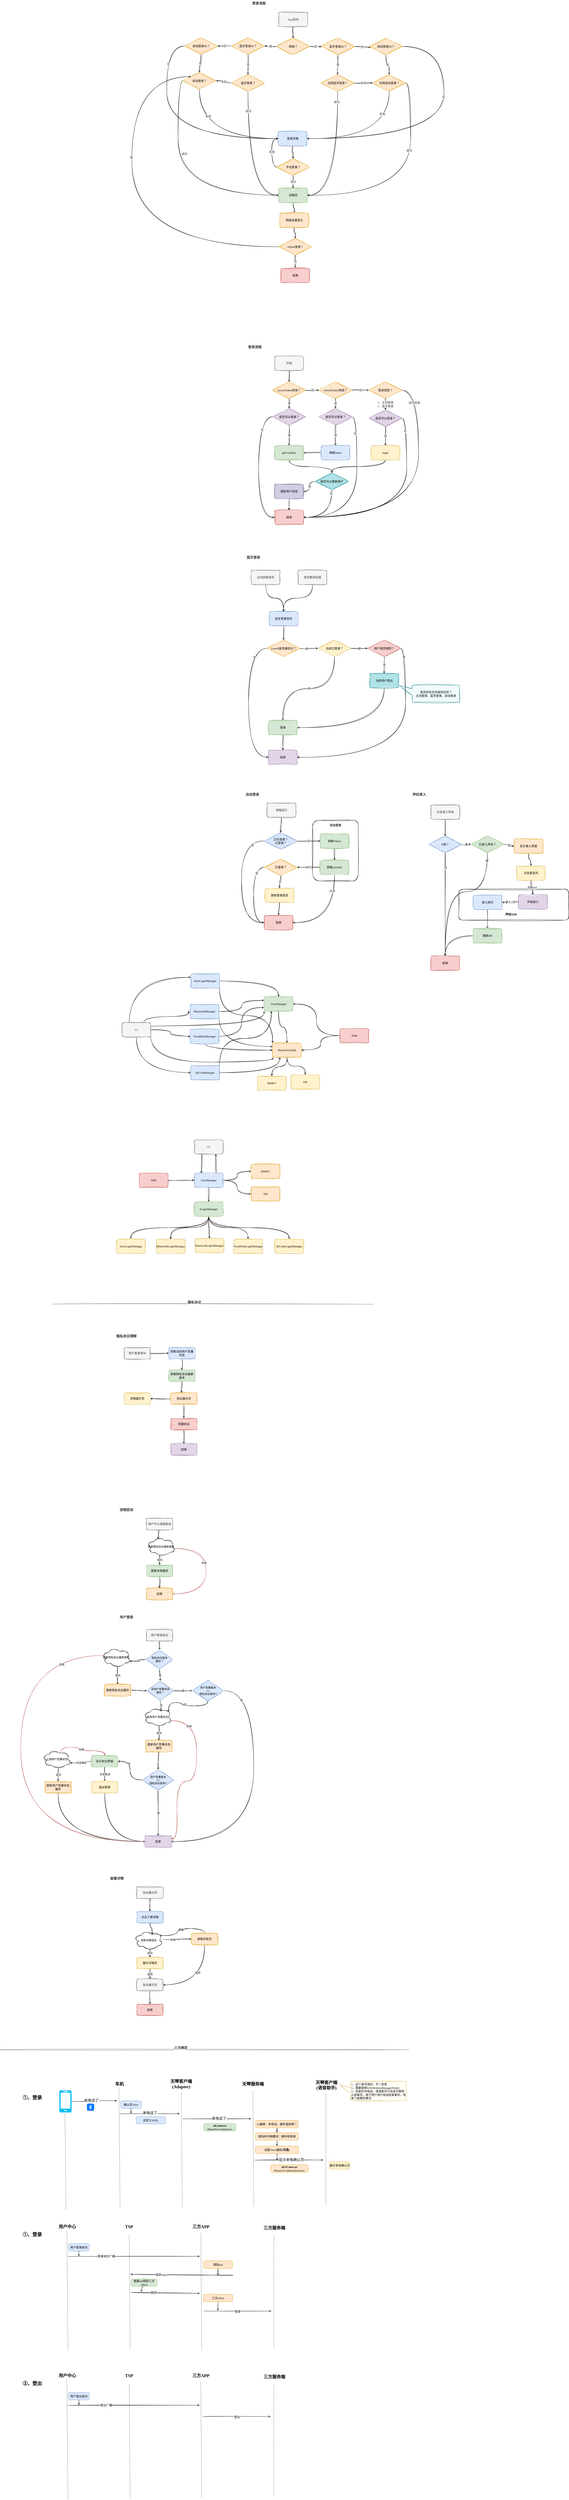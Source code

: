 <mxfile version="21.2.9" type="github">
  <diagram name="第 1 页" id="p6_CcjFaAbd17a5zXBP8">
    <mxGraphModel dx="2700" dy="3720" grid="0" gridSize="10" guides="1" tooltips="1" connect="1" arrows="1" fold="1" page="0" pageScale="1" pageWidth="827" pageHeight="1169" math="0" shadow="0">
      <root>
        <mxCell id="0" />
        <mxCell id="1" parent="0" />
        <mxCell id="3QV7AFm95KzIzYcf6iGZ-30" value="" style="rounded=1;whiteSpace=wrap;html=1;shadow=0;sketch=1;jiggle=2;fillStyle=solid;curveFitting=1;fontFamily=Comic Sans MS;fontSize=12;" parent="1" vertex="1">
          <mxGeometry x="987" y="1259" width="458" height="129" as="geometry" />
        </mxCell>
        <mxCell id="CxpHUTLvTEu1nHUiymsm-59" value="" style="rounded=1;whiteSpace=wrap;html=1;sketch=1;jiggle=2;fillStyle=solid;curveFitting=1;fontFamily=Comic Sans MS;fontSize=12;" parent="1" vertex="1">
          <mxGeometry x="379" y="972" width="190" height="253" as="geometry" />
        </mxCell>
        <mxCell id="CxpHUTLvTEu1nHUiymsm-3" style="edgeStyle=orthogonalEdgeStyle;orthogonalLoop=1;jettySize=auto;html=1;exitX=0.5;exitY=1;exitDx=0;exitDy=0;curved=1;sketch=1;curveFitting=1;jiggle=2;" parent="1" source="CxpHUTLvTEu1nHUiymsm-1" target="CxpHUTLvTEu1nHUiymsm-2" edge="1">
          <mxGeometry relative="1" as="geometry" />
        </mxCell>
        <mxCell id="CxpHUTLvTEu1nHUiymsm-1" value="&lt;font&gt;蓝牙登录信号&lt;/font&gt;" style="rounded=1;whiteSpace=wrap;html=1;fillColor=#dae8fc;strokeColor=#6c8ebf;sketch=1;curveFitting=1;jiggle=2;fillStyle=solid;fontFamily=Comic Sans MS;" parent="1" vertex="1">
          <mxGeometry x="198" y="103" width="120" height="60" as="geometry" />
        </mxCell>
        <mxCell id="CxpHUTLvTEu1nHUiymsm-11" style="edgeStyle=orthogonalEdgeStyle;orthogonalLoop=1;jettySize=auto;html=1;exitX=1;exitY=0.5;exitDx=0;exitDy=0;entryX=0;entryY=0.5;entryDx=0;entryDy=0;curved=1;sketch=1;curveFitting=1;jiggle=2;" parent="1" source="CxpHUTLvTEu1nHUiymsm-2" target="CxpHUTLvTEu1nHUiymsm-9" edge="1">
          <mxGeometry relative="1" as="geometry" />
        </mxCell>
        <mxCell id="CxpHUTLvTEu1nHUiymsm-12" value="是" style="edgeLabel;html=1;align=center;verticalAlign=middle;resizable=0;points=[];" parent="CxpHUTLvTEu1nHUiymsm-11" vertex="1" connectable="0">
          <mxGeometry x="-0.27" relative="1" as="geometry">
            <mxPoint y="1" as="offset" />
          </mxGeometry>
        </mxCell>
        <mxCell id="CxpHUTLvTEu1nHUiymsm-22" style="edgeStyle=orthogonalEdgeStyle;orthogonalLoop=1;jettySize=auto;html=1;exitX=0;exitY=0.5;exitDx=0;exitDy=0;entryX=0;entryY=0.5;entryDx=0;entryDy=0;curved=1;sketch=1;curveFitting=1;jiggle=2;" parent="1" source="CxpHUTLvTEu1nHUiymsm-2" target="CxpHUTLvTEu1nHUiymsm-4" edge="1">
          <mxGeometry relative="1" as="geometry">
            <Array as="points">
              <mxPoint x="112" y="257" />
              <mxPoint x="112" y="710" />
            </Array>
          </mxGeometry>
        </mxCell>
        <mxCell id="CxpHUTLvTEu1nHUiymsm-30" value="否" style="edgeLabel;html=1;align=center;verticalAlign=middle;resizable=0;points=[];" parent="CxpHUTLvTEu1nHUiymsm-22" vertex="1" connectable="0">
          <mxGeometry x="-0.627" y="24" relative="1" as="geometry">
            <mxPoint as="offset" />
          </mxGeometry>
        </mxCell>
        <mxCell id="CxpHUTLvTEu1nHUiymsm-2" value="UserId是否缓存过？" style="rhombus;whiteSpace=wrap;html=1;fillColor=#ffe6cc;strokeColor=#d79b00;rounded=0;shadow=0;sketch=1;curveFitting=1;jiggle=2;fillStyle=solid;fontFamily=Comic Sans MS;" parent="1" vertex="1">
          <mxGeometry x="189" y="222" width="138" height="69" as="geometry" />
        </mxCell>
        <mxCell id="CxpHUTLvTEu1nHUiymsm-4" value="&lt;font&gt;结束&lt;/font&gt;" style="rounded=1;whiteSpace=wrap;html=1;fillColor=#e1d5e7;strokeColor=#9673a6;sketch=1;curveFitting=1;jiggle=2;fillStyle=solid;fontFamily=Comic Sans MS;" parent="1" vertex="1">
          <mxGeometry x="195" y="680" width="120" height="60" as="geometry" />
        </mxCell>
        <mxCell id="CxpHUTLvTEu1nHUiymsm-14" value="否" style="edgeStyle=orthogonalEdgeStyle;orthogonalLoop=1;jettySize=auto;html=1;exitX=0.5;exitY=1;exitDx=0;exitDy=0;entryX=0.5;entryY=0;entryDx=0;entryDy=0;curved=1;sketch=1;curveFitting=1;jiggle=2;" parent="1" source="CxpHUTLvTEu1nHUiymsm-9" target="CxpHUTLvTEu1nHUiymsm-15" edge="1">
          <mxGeometry relative="1" as="geometry">
            <mxPoint x="472" y="348" as="targetPoint" />
          </mxGeometry>
        </mxCell>
        <mxCell id="CxpHUTLvTEu1nHUiymsm-24" value="是" style="edgeStyle=orthogonalEdgeStyle;orthogonalLoop=1;jettySize=auto;html=1;exitX=1;exitY=0.5;exitDx=0;exitDy=0;sketch=1;curveFitting=1;jiggle=2;curved=1;" parent="1" source="CxpHUTLvTEu1nHUiymsm-9" target="CxpHUTLvTEu1nHUiymsm-23" edge="1">
          <mxGeometry relative="1" as="geometry" />
        </mxCell>
        <mxCell id="CxpHUTLvTEu1nHUiymsm-9" value="当前已登录？" style="rhombus;whiteSpace=wrap;html=1;fillColor=#fff2cc;strokeColor=#d6b656;rounded=0;shadow=0;sketch=1;curveFitting=1;jiggle=2;fillStyle=solid;fontFamily=Comic Sans MS;" parent="1" vertex="1">
          <mxGeometry x="401" y="222" width="138" height="69" as="geometry" />
        </mxCell>
        <mxCell id="CxpHUTLvTEu1nHUiymsm-21" style="edgeStyle=orthogonalEdgeStyle;orthogonalLoop=1;jettySize=auto;html=1;exitX=0.5;exitY=1;exitDx=0;exitDy=0;entryX=0.5;entryY=0;entryDx=0;entryDy=0;curved=1;sketch=1;curveFitting=1;jiggle=2;" parent="1" source="CxpHUTLvTEu1nHUiymsm-15" target="CxpHUTLvTEu1nHUiymsm-4" edge="1">
          <mxGeometry relative="1" as="geometry" />
        </mxCell>
        <mxCell id="CxpHUTLvTEu1nHUiymsm-15" value="&lt;font&gt;登录&lt;/font&gt;" style="rounded=1;whiteSpace=wrap;html=1;fillColor=#d5e8d4;strokeColor=#82b366;sketch=1;curveFitting=1;jiggle=2;fillStyle=solid;fontFamily=Comic Sans MS;" parent="1" vertex="1">
          <mxGeometry x="195" y="556" width="120" height="60" as="geometry" />
        </mxCell>
        <mxCell id="CxpHUTLvTEu1nHUiymsm-26" value="否" style="edgeStyle=orthogonalEdgeStyle;orthogonalLoop=1;jettySize=auto;html=1;exitX=0.5;exitY=1;exitDx=0;exitDy=0;curved=1;sketch=1;curveFitting=1;jiggle=2;" parent="1" source="CxpHUTLvTEu1nHUiymsm-23" target="CxpHUTLvTEu1nHUiymsm-25" edge="1">
          <mxGeometry relative="1" as="geometry" />
        </mxCell>
        <mxCell id="CxpHUTLvTEu1nHUiymsm-28" style="edgeStyle=orthogonalEdgeStyle;orthogonalLoop=1;jettySize=auto;html=1;exitX=1;exitY=0.5;exitDx=0;exitDy=0;entryX=1;entryY=0.5;entryDx=0;entryDy=0;curved=1;sketch=1;curveFitting=1;jiggle=2;" parent="1" source="CxpHUTLvTEu1nHUiymsm-23" target="CxpHUTLvTEu1nHUiymsm-4" edge="1">
          <mxGeometry relative="1" as="geometry" />
        </mxCell>
        <mxCell id="CxpHUTLvTEu1nHUiymsm-29" value="是" style="edgeLabel;html=1;align=center;verticalAlign=middle;resizable=0;points=[];" parent="CxpHUTLvTEu1nHUiymsm-28" vertex="1" connectable="0">
          <mxGeometry x="-0.88" y="-7" relative="1" as="geometry">
            <mxPoint as="offset" />
          </mxGeometry>
        </mxCell>
        <mxCell id="CxpHUTLvTEu1nHUiymsm-23" value="用户是否相同？" style="rhombus;whiteSpace=wrap;html=1;fillColor=#f8cecc;strokeColor=#b85450;rounded=0;shadow=0;sketch=1;curveFitting=1;jiggle=2;fillStyle=solid;fontFamily=Comic Sans MS;" parent="1" vertex="1">
          <mxGeometry x="608" y="222" width="138" height="69" as="geometry" />
        </mxCell>
        <mxCell id="CxpHUTLvTEu1nHUiymsm-27" style="edgeStyle=orthogonalEdgeStyle;orthogonalLoop=1;jettySize=auto;html=1;exitX=0.5;exitY=1;exitDx=0;exitDy=0;entryX=1;entryY=0.5;entryDx=0;entryDy=0;curved=1;sketch=1;curveFitting=1;jiggle=2;" parent="1" source="CxpHUTLvTEu1nHUiymsm-25" target="CxpHUTLvTEu1nHUiymsm-15" edge="1">
          <mxGeometry relative="1" as="geometry" />
        </mxCell>
        <mxCell id="CxpHUTLvTEu1nHUiymsm-25" value="&lt;font&gt;当前用户登出&lt;/font&gt;" style="rounded=1;whiteSpace=wrap;html=1;fillColor=#b0e3e6;strokeColor=#0e8088;sketch=1;curveFitting=1;jiggle=2;fillStyle=solid;fontFamily=Comic Sans MS;" parent="1" vertex="1">
          <mxGeometry x="617" y="361" width="120" height="60" as="geometry" />
        </mxCell>
        <mxCell id="CxpHUTLvTEu1nHUiymsm-31" value="是否存在优先级的区别？&lt;br&gt;主动登录、蓝牙登录、自动登录" style="shape=callout;whiteSpace=wrap;html=1;perimeter=calloutPerimeter;sketch=1;curveFitting=1;jiggle=2;flipH=0;flipV=0;direction=south;size=55;position=0.2;position2=0;base=28;fontFamily=Comic Sans MS;fillColor=#b0e3e6;strokeColor=#0e8088;" parent="1" vertex="1">
          <mxGeometry x="739" y="410" width="252" height="71" as="geometry" />
        </mxCell>
        <mxCell id="CxpHUTLvTEu1nHUiymsm-38" style="edgeStyle=orthogonalEdgeStyle;orthogonalLoop=1;jettySize=auto;html=1;exitX=0.5;exitY=1;exitDx=0;exitDy=0;curved=1;sketch=1;curveFitting=1;jiggle=2;" parent="1" source="CxpHUTLvTEu1nHUiymsm-32" target="CxpHUTLvTEu1nHUiymsm-37" edge="1">
          <mxGeometry relative="1" as="geometry" />
        </mxCell>
        <mxCell id="CxpHUTLvTEu1nHUiymsm-32" value="进程运行" style="rounded=1;whiteSpace=wrap;html=1;fillColor=#f5f5f5;fontColor=#333333;strokeColor=#666666;sketch=1;curveFitting=1;jiggle=2;fillStyle=solid;fontFamily=Comic Sans MS;" parent="1" vertex="1">
          <mxGeometry x="189" y="900" width="120" height="60" as="geometry" />
        </mxCell>
        <mxCell id="CxpHUTLvTEu1nHUiymsm-35" style="edgeStyle=orthogonalEdgeStyle;orthogonalLoop=1;jettySize=auto;html=1;exitX=0.5;exitY=1;exitDx=0;exitDy=0;curved=1;sketch=1;curveFitting=1;jiggle=2;" parent="1" source="CxpHUTLvTEu1nHUiymsm-33" target="CxpHUTLvTEu1nHUiymsm-1" edge="1">
          <mxGeometry relative="1" as="geometry" />
        </mxCell>
        <mxCell id="CxpHUTLvTEu1nHUiymsm-33" value="主动获取信号" style="rounded=1;whiteSpace=wrap;html=1;fillColor=#f5f5f5;strokeColor=#666666;sketch=1;curveFitting=1;jiggle=2;fillStyle=solid;fontFamily=Comic Sans MS;fontColor=#333333;" parent="1" vertex="1">
          <mxGeometry x="123" y="-69" width="120" height="60" as="geometry" />
        </mxCell>
        <mxCell id="CxpHUTLvTEu1nHUiymsm-36" style="edgeStyle=orthogonalEdgeStyle;orthogonalLoop=1;jettySize=auto;html=1;exitX=0.5;exitY=1;exitDx=0;exitDy=0;entryX=0.5;entryY=0;entryDx=0;entryDy=0;curved=1;sketch=1;curveFitting=1;jiggle=2;" parent="1" source="CxpHUTLvTEu1nHUiymsm-34" target="CxpHUTLvTEu1nHUiymsm-1" edge="1">
          <mxGeometry relative="1" as="geometry" />
        </mxCell>
        <mxCell id="CxpHUTLvTEu1nHUiymsm-34" value="&lt;font&gt;信号更改回调&lt;/font&gt;" style="rounded=1;whiteSpace=wrap;html=1;fillColor=#f5f5f5;strokeColor=#666666;sketch=1;curveFitting=1;jiggle=2;fillStyle=solid;fontFamily=Comic Sans MS;fontColor=#333333;" parent="1" vertex="1">
          <mxGeometry x="318" y="-69" width="120" height="60" as="geometry" />
        </mxCell>
        <mxCell id="CxpHUTLvTEu1nHUiymsm-45" value="否" style="edgeStyle=orthogonalEdgeStyle;shape=connector;curved=1;rounded=1;sketch=1;jiggle=2;curveFitting=1;orthogonalLoop=1;jettySize=auto;html=1;exitX=1;exitY=0.5;exitDx=0;exitDy=0;labelBackgroundColor=default;strokeColor=default;fontFamily=Comic Sans MS;fontSize=12;fontColor=#333333;endArrow=classic;" parent="1" source="CxpHUTLvTEu1nHUiymsm-37" target="CxpHUTLvTEu1nHUiymsm-44" edge="1">
          <mxGeometry relative="1" as="geometry" />
        </mxCell>
        <mxCell id="CxpHUTLvTEu1nHUiymsm-51" style="edgeStyle=orthogonalEdgeStyle;shape=connector;curved=1;rounded=1;sketch=1;jiggle=2;curveFitting=1;orthogonalLoop=1;jettySize=auto;html=1;exitX=0;exitY=0.5;exitDx=0;exitDy=0;entryX=0;entryY=0.5;entryDx=0;entryDy=0;labelBackgroundColor=default;strokeColor=default;fontFamily=Comic Sans MS;fontSize=12;fontColor=#333333;endArrow=classic;" parent="1" source="CxpHUTLvTEu1nHUiymsm-37" target="CxpHUTLvTEu1nHUiymsm-41" edge="1">
          <mxGeometry relative="1" as="geometry">
            <Array as="points">
              <mxPoint x="83" y="1058" />
              <mxPoint x="83" y="1398" />
            </Array>
          </mxGeometry>
        </mxCell>
        <mxCell id="CxpHUTLvTEu1nHUiymsm-52" value="是" style="edgeLabel;html=1;align=center;verticalAlign=middle;resizable=0;points=[];fontSize=12;fontFamily=Comic Sans MS;fontColor=#333333;" parent="CxpHUTLvTEu1nHUiymsm-51" vertex="1" connectable="0">
          <mxGeometry x="-0.814" y="17" relative="1" as="geometry">
            <mxPoint as="offset" />
          </mxGeometry>
        </mxCell>
        <mxCell id="CxpHUTLvTEu1nHUiymsm-37" value="正在登录？&lt;br&gt;已登录？" style="rhombus;whiteSpace=wrap;html=1;fillColor=#dae8fc;strokeColor=#6c8ebf;rounded=0;shadow=0;sketch=1;curveFitting=1;jiggle=2;fillStyle=solid;fontFamily=Comic Sans MS;" parent="1" vertex="1">
          <mxGeometry x="177" y="1024" width="138" height="69" as="geometry" />
        </mxCell>
        <mxCell id="CxpHUTLvTEu1nHUiymsm-41" value="&lt;font&gt;结束&lt;/font&gt;" style="rounded=1;whiteSpace=wrap;html=1;fillColor=#f8cecc;strokeColor=#b85450;sketch=1;curveFitting=1;jiggle=2;fillStyle=solid;fontFamily=Comic Sans MS;" parent="1" vertex="1">
          <mxGeometry x="177" y="1368" width="120" height="60" as="geometry" />
        </mxCell>
        <mxCell id="CxpHUTLvTEu1nHUiymsm-48" style="edgeStyle=orthogonalEdgeStyle;shape=connector;curved=1;rounded=1;sketch=1;jiggle=2;curveFitting=1;orthogonalLoop=1;jettySize=auto;html=1;exitX=0.5;exitY=1;exitDx=0;exitDy=0;labelBackgroundColor=default;strokeColor=default;fontFamily=Comic Sans MS;fontSize=12;fontColor=#333333;endArrow=classic;" parent="1" source="CxpHUTLvTEu1nHUiymsm-44" target="CxpHUTLvTEu1nHUiymsm-46" edge="1">
          <mxGeometry relative="1" as="geometry" />
        </mxCell>
        <mxCell id="CxpHUTLvTEu1nHUiymsm-44" value="刷新Token" style="rounded=1;whiteSpace=wrap;html=1;fillColor=#d5e8d4;strokeColor=#82b366;sketch=1;curveFitting=1;jiggle=2;fillStyle=solid;fontFamily=Comic Sans MS;" parent="1" vertex="1">
          <mxGeometry x="410" y="1028.5" width="120" height="60" as="geometry" />
        </mxCell>
        <mxCell id="CxpHUTLvTEu1nHUiymsm-50" value="成功" style="edgeStyle=orthogonalEdgeStyle;shape=connector;curved=1;rounded=1;sketch=1;jiggle=2;curveFitting=1;orthogonalLoop=1;jettySize=auto;html=1;exitX=0;exitY=0.5;exitDx=0;exitDy=0;entryX=1;entryY=0.5;entryDx=0;entryDy=0;labelBackgroundColor=default;strokeColor=default;fontFamily=Comic Sans MS;fontSize=12;fontColor=#333333;endArrow=classic;" parent="1" source="CxpHUTLvTEu1nHUiymsm-46" target="CxpHUTLvTEu1nHUiymsm-49" edge="1">
          <mxGeometry relative="1" as="geometry" />
        </mxCell>
        <mxCell id="CxpHUTLvTEu1nHUiymsm-87" style="edgeStyle=orthogonalEdgeStyle;shape=connector;curved=1;rounded=1;sketch=1;jiggle=2;curveFitting=1;orthogonalLoop=1;jettySize=auto;html=1;exitX=0.5;exitY=1;exitDx=0;exitDy=0;entryX=1;entryY=0.5;entryDx=0;entryDy=0;labelBackgroundColor=default;strokeColor=default;fontFamily=Comic Sans MS;fontSize=12;fontColor=#333333;endArrow=classic;" parent="1" source="CxpHUTLvTEu1nHUiymsm-46" target="CxpHUTLvTEu1nHUiymsm-41" edge="1">
          <mxGeometry relative="1" as="geometry" />
        </mxCell>
        <mxCell id="CxpHUTLvTEu1nHUiymsm-88" value="失败" style="edgeLabel;html=1;align=center;verticalAlign=middle;resizable=0;points=[];fontSize=12;fontFamily=Comic Sans MS;fontColor=#333333;" parent="CxpHUTLvTEu1nHUiymsm-87" vertex="1" connectable="0">
          <mxGeometry x="-0.632" y="-9" relative="1" as="geometry">
            <mxPoint as="offset" />
          </mxGeometry>
        </mxCell>
        <mxCell id="CxpHUTLvTEu1nHUiymsm-46" value="获取userInfo" style="rounded=1;whiteSpace=wrap;html=1;fillColor=#d5e8d4;strokeColor=#82b366;sketch=1;curveFitting=1;jiggle=2;fillStyle=solid;fontFamily=Comic Sans MS;" parent="1" vertex="1">
          <mxGeometry x="410" y="1138" width="120" height="60" as="geometry" />
        </mxCell>
        <mxCell id="CxpHUTLvTEu1nHUiymsm-53" style="edgeStyle=orthogonalEdgeStyle;shape=connector;curved=1;rounded=1;sketch=1;jiggle=2;curveFitting=1;orthogonalLoop=1;jettySize=auto;html=1;exitX=0;exitY=0.5;exitDx=0;exitDy=0;entryX=0;entryY=0.5;entryDx=0;entryDy=0;labelBackgroundColor=default;strokeColor=default;fontFamily=Comic Sans MS;fontSize=12;fontColor=#333333;endArrow=classic;" parent="1" source="CxpHUTLvTEu1nHUiymsm-49" target="CxpHUTLvTEu1nHUiymsm-41" edge="1">
          <mxGeometry relative="1" as="geometry">
            <Array as="points">
              <mxPoint x="133" y="1168" />
              <mxPoint x="133" y="1398" />
            </Array>
          </mxGeometry>
        </mxCell>
        <mxCell id="CxpHUTLvTEu1nHUiymsm-54" value="是" style="edgeLabel;html=1;align=center;verticalAlign=middle;resizable=0;points=[];fontSize=12;fontFamily=Comic Sans MS;fontColor=#333333;" parent="CxpHUTLvTEu1nHUiymsm-53" vertex="1" connectable="0">
          <mxGeometry x="-0.565" y="13" relative="1" as="geometry">
            <mxPoint as="offset" />
          </mxGeometry>
        </mxCell>
        <mxCell id="CxpHUTLvTEu1nHUiymsm-57" value="否" style="edgeStyle=orthogonalEdgeStyle;shape=connector;curved=1;rounded=1;sketch=1;jiggle=2;curveFitting=1;orthogonalLoop=1;jettySize=auto;html=1;exitX=0.5;exitY=1;exitDx=0;exitDy=0;entryX=0.5;entryY=0;entryDx=0;entryDy=0;labelBackgroundColor=default;strokeColor=default;fontFamily=Comic Sans MS;fontSize=12;fontColor=#333333;endArrow=classic;" parent="1" source="CxpHUTLvTEu1nHUiymsm-49" target="CxpHUTLvTEu1nHUiymsm-56" edge="1">
          <mxGeometry relative="1" as="geometry" />
        </mxCell>
        <mxCell id="CxpHUTLvTEu1nHUiymsm-49" value="已登录？" style="rhombus;whiteSpace=wrap;html=1;fillColor=#ffe6cc;strokeColor=#d79b00;rounded=0;shadow=0;sketch=1;curveFitting=1;jiggle=2;fillStyle=solid;fontFamily=Comic Sans MS;" parent="1" vertex="1">
          <mxGeometry x="177" y="1133.5" width="138" height="69" as="geometry" />
        </mxCell>
        <mxCell id="CxpHUTLvTEu1nHUiymsm-58" style="edgeStyle=orthogonalEdgeStyle;shape=connector;curved=1;rounded=1;sketch=1;jiggle=2;curveFitting=1;orthogonalLoop=1;jettySize=auto;html=1;exitX=0.5;exitY=1;exitDx=0;exitDy=0;labelBackgroundColor=default;strokeColor=default;fontFamily=Comic Sans MS;fontSize=12;fontColor=#333333;endArrow=classic;" parent="1" source="CxpHUTLvTEu1nHUiymsm-56" target="CxpHUTLvTEu1nHUiymsm-41" edge="1">
          <mxGeometry relative="1" as="geometry" />
        </mxCell>
        <mxCell id="CxpHUTLvTEu1nHUiymsm-56" value="更新登录信息" style="rounded=1;whiteSpace=wrap;html=1;fillColor=#fff2cc;strokeColor=#d6b656;sketch=1;curveFitting=1;jiggle=2;fillStyle=solid;fontFamily=Comic Sans MS;" parent="1" vertex="1">
          <mxGeometry x="181" y="1255" width="120" height="60" as="geometry" />
        </mxCell>
        <mxCell id="CxpHUTLvTEu1nHUiymsm-60" value="&lt;b&gt;自动登录&lt;/b&gt;" style="text;html=1;strokeColor=none;fillColor=none;align=center;verticalAlign=middle;whiteSpace=wrap;rounded=0;fontSize=12;fontFamily=Comic Sans MS;fontColor=#333333;" parent="1" vertex="1">
          <mxGeometry x="444" y="978" width="60" height="30" as="geometry" />
        </mxCell>
        <mxCell id="CxpHUTLvTEu1nHUiymsm-65" style="edgeStyle=orthogonalEdgeStyle;shape=connector;curved=1;rounded=1;sketch=1;jiggle=2;curveFitting=1;orthogonalLoop=1;jettySize=auto;html=1;exitX=0.5;exitY=1;exitDx=0;exitDy=0;labelBackgroundColor=default;strokeColor=default;fontFamily=Comic Sans MS;fontSize=12;fontColor=#333333;endArrow=classic;" parent="1" source="CxpHUTLvTEu1nHUiymsm-61" target="CxpHUTLvTEu1nHUiymsm-64" edge="1">
          <mxGeometry relative="1" as="geometry" />
        </mxCell>
        <mxCell id="CxpHUTLvTEu1nHUiymsm-61" value="&lt;font&gt;开始&lt;/font&gt;" style="rounded=1;whiteSpace=wrap;html=1;fillColor=#f5f5f5;fontColor=#333333;strokeColor=#666666;sketch=1;curveFitting=1;jiggle=2;fillStyle=solid;fontFamily=Comic Sans MS;" parent="1" vertex="1">
          <mxGeometry x="221" y="-961" width="120" height="60" as="geometry" />
        </mxCell>
        <mxCell id="CxpHUTLvTEu1nHUiymsm-62" value="&lt;font style=&quot;font-size: 14px;&quot;&gt;&lt;b&gt;登录流程&lt;/b&gt;&lt;/font&gt;" style="text;html=1;strokeColor=none;fillColor=none;align=center;verticalAlign=middle;whiteSpace=wrap;rounded=0;fontSize=12;fontFamily=Comic Sans MS;fontColor=#333333;" parent="1" vertex="1">
          <mxGeometry x="108" y="-1012" width="60" height="30" as="geometry" />
        </mxCell>
        <mxCell id="CxpHUTLvTEu1nHUiymsm-70" value="否" style="edgeStyle=orthogonalEdgeStyle;shape=connector;curved=1;rounded=1;sketch=1;jiggle=2;curveFitting=1;orthogonalLoop=1;jettySize=auto;html=1;exitX=1;exitY=0.5;exitDx=0;exitDy=0;entryX=0;entryY=0.5;entryDx=0;entryDy=0;labelBackgroundColor=default;strokeColor=default;fontFamily=Comic Sans MS;fontSize=12;fontColor=#333333;endArrow=classic;" parent="1" source="CxpHUTLvTEu1nHUiymsm-64" target="CxpHUTLvTEu1nHUiymsm-68" edge="1">
          <mxGeometry relative="1" as="geometry" />
        </mxCell>
        <mxCell id="CxpHUTLvTEu1nHUiymsm-91" value="是" style="edgeStyle=orthogonalEdgeStyle;shape=connector;curved=1;rounded=1;sketch=1;jiggle=2;curveFitting=1;orthogonalLoop=1;jettySize=auto;html=1;exitX=0.5;exitY=1;exitDx=0;exitDy=0;labelBackgroundColor=default;strokeColor=default;fontFamily=Comic Sans MS;fontSize=12;fontColor=#333333;endArrow=classic;" parent="1" source="CxpHUTLvTEu1nHUiymsm-64" target="CxpHUTLvTEu1nHUiymsm-89" edge="1">
          <mxGeometry relative="1" as="geometry" />
        </mxCell>
        <mxCell id="CxpHUTLvTEu1nHUiymsm-64" value="accessToken有效？" style="rhombus;whiteSpace=wrap;html=1;fillColor=#ffe6cc;strokeColor=#d79b00;rounded=0;shadow=0;sketch=1;curveFitting=1;jiggle=2;fillStyle=solid;fontFamily=Comic Sans MS;" parent="1" vertex="1">
          <mxGeometry x="212" y="-853" width="138" height="69" as="geometry" />
        </mxCell>
        <mxCell id="CxpHUTLvTEu1nHUiymsm-110" style="edgeStyle=orthogonalEdgeStyle;shape=connector;curved=1;rounded=1;sketch=1;jiggle=2;curveFitting=1;orthogonalLoop=1;jettySize=auto;html=1;exitX=0.5;exitY=1;exitDx=0;exitDy=0;entryX=0.5;entryY=0;entryDx=0;entryDy=0;labelBackgroundColor=default;strokeColor=default;fontFamily=Comic Sans MS;fontSize=12;fontColor=#333333;endArrow=classic;" parent="1" source="CxpHUTLvTEu1nHUiymsm-66" target="CxpHUTLvTEu1nHUiymsm-109" edge="1">
          <mxGeometry relative="1" as="geometry" />
        </mxCell>
        <mxCell id="CxpHUTLvTEu1nHUiymsm-66" value="&lt;font&gt;getUserInfo&lt;/font&gt;" style="rounded=1;whiteSpace=wrap;html=1;fillColor=#d5e8d4;strokeColor=#82b366;sketch=1;curveFitting=1;jiggle=2;fillStyle=solid;fontFamily=Comic Sans MS;" parent="1" vertex="1">
          <mxGeometry x="221" y="-588" width="120" height="60" as="geometry" />
        </mxCell>
        <mxCell id="CxpHUTLvTEu1nHUiymsm-98" style="edgeStyle=orthogonalEdgeStyle;shape=connector;curved=1;rounded=1;sketch=1;jiggle=2;curveFitting=1;orthogonalLoop=1;jettySize=auto;html=1;exitX=0;exitY=0.5;exitDx=0;exitDy=0;labelBackgroundColor=default;strokeColor=default;fontFamily=Comic Sans MS;fontSize=12;fontColor=#333333;endArrow=classic;" parent="1" source="CxpHUTLvTEu1nHUiymsm-67" target="CxpHUTLvTEu1nHUiymsm-66" edge="1">
          <mxGeometry relative="1" as="geometry" />
        </mxCell>
        <mxCell id="CxpHUTLvTEu1nHUiymsm-67" value="刷新token" style="rounded=1;whiteSpace=wrap;html=1;fillColor=#dae8fc;strokeColor=#6c8ebf;sketch=1;curveFitting=1;jiggle=2;fillStyle=solid;fontFamily=Comic Sans MS;" parent="1" vertex="1">
          <mxGeometry x="414" y="-588" width="120" height="60" as="geometry" />
        </mxCell>
        <mxCell id="CxpHUTLvTEu1nHUiymsm-71" value="否" style="edgeStyle=orthogonalEdgeStyle;shape=connector;curved=1;rounded=1;sketch=1;jiggle=2;curveFitting=1;orthogonalLoop=1;jettySize=auto;html=1;exitX=1;exitY=0.5;exitDx=0;exitDy=0;labelBackgroundColor=default;strokeColor=default;fontFamily=Comic Sans MS;fontSize=12;fontColor=#333333;endArrow=classic;" parent="1" source="CxpHUTLvTEu1nHUiymsm-68" target="CxpHUTLvTEu1nHUiymsm-69" edge="1">
          <mxGeometry relative="1" as="geometry" />
        </mxCell>
        <mxCell id="CxpHUTLvTEu1nHUiymsm-97" value="是" style="edgeStyle=orthogonalEdgeStyle;shape=connector;curved=1;rounded=1;sketch=1;jiggle=2;curveFitting=1;orthogonalLoop=1;jettySize=auto;html=1;exitX=0.5;exitY=1;exitDx=0;exitDy=0;labelBackgroundColor=default;strokeColor=default;fontFamily=Comic Sans MS;fontSize=12;fontColor=#333333;endArrow=classic;" parent="1" source="CxpHUTLvTEu1nHUiymsm-68" target="CxpHUTLvTEu1nHUiymsm-95" edge="1">
          <mxGeometry relative="1" as="geometry" />
        </mxCell>
        <mxCell id="CxpHUTLvTEu1nHUiymsm-68" value="refreshToken有效？" style="rhombus;whiteSpace=wrap;html=1;fillColor=#ffe6cc;strokeColor=#d79b00;rounded=0;shadow=0;sketch=1;curveFitting=1;jiggle=2;fillStyle=solid;fontFamily=Comic Sans MS;" parent="1" vertex="1">
          <mxGeometry x="405" y="-853" width="138" height="69" as="geometry" />
        </mxCell>
        <mxCell id="CxpHUTLvTEu1nHUiymsm-80" value="1、主动登录&lt;br&gt;2、蓝牙登录" style="edgeStyle=orthogonalEdgeStyle;shape=connector;curved=1;rounded=1;sketch=1;jiggle=2;curveFitting=1;orthogonalLoop=1;jettySize=auto;html=1;exitX=0.5;exitY=1;exitDx=0;exitDy=0;labelBackgroundColor=default;strokeColor=default;fontFamily=Comic Sans MS;fontSize=12;fontColor=#333333;endArrow=classic;entryX=0.5;entryY=0;entryDx=0;entryDy=0;" parent="1" source="CxpHUTLvTEu1nHUiymsm-69" target="CxpHUTLvTEu1nHUiymsm-101" edge="1">
          <mxGeometry relative="1" as="geometry" />
        </mxCell>
        <mxCell id="CxpHUTLvTEu1nHUiymsm-107" style="edgeStyle=orthogonalEdgeStyle;shape=connector;curved=1;rounded=1;sketch=1;jiggle=2;curveFitting=1;orthogonalLoop=1;jettySize=auto;html=1;exitX=1;exitY=0.5;exitDx=0;exitDy=0;entryX=1;entryY=0.5;entryDx=0;entryDy=0;labelBackgroundColor=default;strokeColor=default;fontFamily=Comic Sans MS;fontSize=12;fontColor=#333333;endArrow=classic;" parent="1" source="CxpHUTLvTEu1nHUiymsm-69" target="CxpHUTLvTEu1nHUiymsm-76" edge="1">
          <mxGeometry relative="1" as="geometry">
            <Array as="points">
              <mxPoint x="820" y="-818" />
              <mxPoint x="820" y="-289" />
            </Array>
          </mxGeometry>
        </mxCell>
        <mxCell id="CxpHUTLvTEu1nHUiymsm-108" value="自动登录" style="edgeLabel;html=1;align=center;verticalAlign=middle;resizable=0;points=[];fontSize=12;fontFamily=Comic Sans MS;fontColor=#333333;" parent="CxpHUTLvTEu1nHUiymsm-107" vertex="1" connectable="0">
          <mxGeometry x="-0.775" y="-18" relative="1" as="geometry">
            <mxPoint as="offset" />
          </mxGeometry>
        </mxCell>
        <mxCell id="CxpHUTLvTEu1nHUiymsm-69" value="登录类型？" style="rhombus;whiteSpace=wrap;html=1;fillColor=#ffe6cc;strokeColor=#d79b00;rounded=0;shadow=0;sketch=1;curveFitting=1;jiggle=2;fillStyle=solid;fontFamily=Comic Sans MS;" parent="1" vertex="1">
          <mxGeometry x="613" y="-853" width="138" height="69" as="geometry" />
        </mxCell>
        <mxCell id="CxpHUTLvTEu1nHUiymsm-113" style="edgeStyle=orthogonalEdgeStyle;shape=connector;curved=1;rounded=1;sketch=1;jiggle=2;curveFitting=1;orthogonalLoop=1;jettySize=auto;html=1;exitX=0.5;exitY=1;exitDx=0;exitDy=0;entryX=0.5;entryY=0;entryDx=0;entryDy=0;labelBackgroundColor=default;strokeColor=default;fontFamily=Comic Sans MS;fontSize=12;fontColor=#333333;endArrow=classic;" parent="1" source="CxpHUTLvTEu1nHUiymsm-75" target="CxpHUTLvTEu1nHUiymsm-109" edge="1">
          <mxGeometry relative="1" as="geometry" />
        </mxCell>
        <mxCell id="CxpHUTLvTEu1nHUiymsm-75" value="login" style="rounded=1;whiteSpace=wrap;html=1;fillColor=#fff2cc;strokeColor=#d6b656;sketch=1;curveFitting=1;jiggle=2;fillStyle=solid;fontFamily=Comic Sans MS;" parent="1" vertex="1">
          <mxGeometry x="622" y="-588" width="120" height="60" as="geometry" />
        </mxCell>
        <mxCell id="CxpHUTLvTEu1nHUiymsm-76" value="&lt;font&gt;结束&lt;/font&gt;" style="rounded=1;whiteSpace=wrap;html=1;fillColor=#f8cecc;strokeColor=#b85450;sketch=1;curveFitting=1;jiggle=2;fillStyle=solid;fontFamily=Comic Sans MS;" parent="1" vertex="1">
          <mxGeometry x="221" y="-319" width="120" height="60" as="geometry" />
        </mxCell>
        <mxCell id="CxpHUTLvTEu1nHUiymsm-84" value="&lt;font style=&quot;font-size: 14px;&quot;&gt;&lt;b&gt;蓝牙登录&lt;/b&gt;&lt;/font&gt;" style="text;html=1;strokeColor=none;fillColor=none;align=center;verticalAlign=middle;whiteSpace=wrap;rounded=0;fontSize=12;fontFamily=Comic Sans MS;fontColor=#333333;" parent="1" vertex="1">
          <mxGeometry x="102" y="-136" width="60" height="30" as="geometry" />
        </mxCell>
        <mxCell id="CxpHUTLvTEu1nHUiymsm-86" value="&lt;font style=&quot;font-size: 14px;&quot;&gt;&lt;b&gt;自动登录&lt;/b&gt;&lt;/font&gt;" style="text;html=1;strokeColor=none;fillColor=none;align=center;verticalAlign=middle;whiteSpace=wrap;rounded=0;fontSize=12;fontFamily=Comic Sans MS;fontColor=#333333;" parent="1" vertex="1">
          <mxGeometry x="98" y="851" width="60" height="30" as="geometry" />
        </mxCell>
        <mxCell id="CxpHUTLvTEu1nHUiymsm-92" value="是" style="edgeStyle=orthogonalEdgeStyle;shape=connector;curved=1;rounded=1;sketch=1;jiggle=2;curveFitting=1;orthogonalLoop=1;jettySize=auto;html=1;exitX=0.5;exitY=1;exitDx=0;exitDy=0;entryX=0.5;entryY=0;entryDx=0;entryDy=0;labelBackgroundColor=default;strokeColor=default;fontFamily=Comic Sans MS;fontSize=12;fontColor=#333333;endArrow=classic;" parent="1" source="CxpHUTLvTEu1nHUiymsm-89" target="CxpHUTLvTEu1nHUiymsm-66" edge="1">
          <mxGeometry relative="1" as="geometry" />
        </mxCell>
        <mxCell id="CxpHUTLvTEu1nHUiymsm-105" style="edgeStyle=orthogonalEdgeStyle;shape=connector;curved=1;rounded=1;sketch=1;jiggle=2;curveFitting=1;orthogonalLoop=1;jettySize=auto;html=1;exitX=0;exitY=0.5;exitDx=0;exitDy=0;entryX=0;entryY=0.5;entryDx=0;entryDy=0;labelBackgroundColor=default;strokeColor=default;fontFamily=Comic Sans MS;fontSize=12;fontColor=#333333;endArrow=classic;" parent="1" source="CxpHUTLvTEu1nHUiymsm-89" target="CxpHUTLvTEu1nHUiymsm-76" edge="1">
          <mxGeometry relative="1" as="geometry">
            <Array as="points">
              <mxPoint x="154" y="-708" />
              <mxPoint x="154" y="-289" />
            </Array>
          </mxGeometry>
        </mxCell>
        <mxCell id="CxpHUTLvTEu1nHUiymsm-106" value="否" style="edgeLabel;html=1;align=center;verticalAlign=middle;resizable=0;points=[];fontSize=12;fontFamily=Comic Sans MS;fontColor=#333333;" parent="CxpHUTLvTEu1nHUiymsm-105" vertex="1" connectable="0">
          <mxGeometry x="-0.587" y="14" relative="1" as="geometry">
            <mxPoint y="1" as="offset" />
          </mxGeometry>
        </mxCell>
        <mxCell id="CxpHUTLvTEu1nHUiymsm-89" value="是否可以登录？" style="rhombus;whiteSpace=wrap;html=1;fillColor=#e1d5e7;strokeColor=#9673a6;rounded=0;shadow=0;sketch=1;curveFitting=1;jiggle=2;fillStyle=solid;fontFamily=Comic Sans MS;" parent="1" vertex="1">
          <mxGeometry x="212" y="-742" width="138" height="69" as="geometry" />
        </mxCell>
        <mxCell id="CxpHUTLvTEu1nHUiymsm-96" value="是" style="edgeStyle=orthogonalEdgeStyle;shape=connector;curved=1;rounded=1;sketch=1;jiggle=2;curveFitting=1;orthogonalLoop=1;jettySize=auto;html=1;exitX=0.5;exitY=1;exitDx=0;exitDy=0;labelBackgroundColor=default;strokeColor=default;fontFamily=Comic Sans MS;fontSize=12;fontColor=#333333;endArrow=classic;" parent="1" source="CxpHUTLvTEu1nHUiymsm-95" target="CxpHUTLvTEu1nHUiymsm-67" edge="1">
          <mxGeometry relative="1" as="geometry" />
        </mxCell>
        <mxCell id="CxpHUTLvTEu1nHUiymsm-99" style="edgeStyle=orthogonalEdgeStyle;shape=connector;curved=1;rounded=1;sketch=1;jiggle=2;curveFitting=1;orthogonalLoop=1;jettySize=auto;html=1;exitX=1;exitY=0.5;exitDx=0;exitDy=0;entryX=1;entryY=0.5;entryDx=0;entryDy=0;labelBackgroundColor=default;strokeColor=default;fontFamily=Comic Sans MS;fontSize=12;fontColor=#333333;endArrow=classic;" parent="1" source="CxpHUTLvTEu1nHUiymsm-95" target="CxpHUTLvTEu1nHUiymsm-76" edge="1">
          <mxGeometry relative="1" as="geometry" />
        </mxCell>
        <mxCell id="CxpHUTLvTEu1nHUiymsm-100" value="否" style="edgeLabel;html=1;align=center;verticalAlign=middle;resizable=0;points=[];fontSize=12;fontFamily=Comic Sans MS;fontColor=#333333;" parent="CxpHUTLvTEu1nHUiymsm-99" vertex="1" connectable="0">
          <mxGeometry x="-0.726" y="-7" relative="1" as="geometry">
            <mxPoint as="offset" />
          </mxGeometry>
        </mxCell>
        <mxCell id="CxpHUTLvTEu1nHUiymsm-95" value="是否可以登录？" style="rhombus;whiteSpace=wrap;html=1;fillColor=#e1d5e7;strokeColor=#9673a6;rounded=0;shadow=0;sketch=1;curveFitting=1;jiggle=2;fillStyle=solid;fontFamily=Comic Sans MS;" parent="1" vertex="1">
          <mxGeometry x="405" y="-742" width="138" height="69" as="geometry" />
        </mxCell>
        <mxCell id="CxpHUTLvTEu1nHUiymsm-102" value="是" style="edgeStyle=orthogonalEdgeStyle;shape=connector;curved=1;rounded=1;sketch=1;jiggle=2;curveFitting=1;orthogonalLoop=1;jettySize=auto;html=1;exitX=0.5;exitY=1;exitDx=0;exitDy=0;entryX=0.5;entryY=0;entryDx=0;entryDy=0;labelBackgroundColor=default;strokeColor=default;fontFamily=Comic Sans MS;fontSize=12;fontColor=#333333;endArrow=classic;" parent="1" source="CxpHUTLvTEu1nHUiymsm-101" target="CxpHUTLvTEu1nHUiymsm-75" edge="1">
          <mxGeometry relative="1" as="geometry" />
        </mxCell>
        <mxCell id="CxpHUTLvTEu1nHUiymsm-103" style="edgeStyle=orthogonalEdgeStyle;shape=connector;curved=1;rounded=1;sketch=1;jiggle=2;curveFitting=1;orthogonalLoop=1;jettySize=auto;html=1;exitX=1;exitY=0.5;exitDx=0;exitDy=0;entryX=1;entryY=0.5;entryDx=0;entryDy=0;labelBackgroundColor=default;strokeColor=default;fontFamily=Comic Sans MS;fontSize=12;fontColor=#333333;endArrow=classic;" parent="1" source="CxpHUTLvTEu1nHUiymsm-101" target="CxpHUTLvTEu1nHUiymsm-76" edge="1">
          <mxGeometry relative="1" as="geometry" />
        </mxCell>
        <mxCell id="CxpHUTLvTEu1nHUiymsm-104" value="否" style="edgeLabel;html=1;align=center;verticalAlign=middle;resizable=0;points=[];fontSize=12;fontFamily=Comic Sans MS;fontColor=#333333;" parent="CxpHUTLvTEu1nHUiymsm-103" vertex="1" connectable="0">
          <mxGeometry x="-0.829" y="-7" relative="1" as="geometry">
            <mxPoint as="offset" />
          </mxGeometry>
        </mxCell>
        <mxCell id="CxpHUTLvTEu1nHUiymsm-101" value="是否可以登录？" style="rhombus;whiteSpace=wrap;html=1;fillColor=#e1d5e7;strokeColor=#9673a6;rounded=0;shadow=0;sketch=1;curveFitting=1;jiggle=2;fillStyle=solid;fontFamily=Comic Sans MS;" parent="1" vertex="1">
          <mxGeometry x="613" y="-736" width="138" height="69" as="geometry" />
        </mxCell>
        <mxCell id="CxpHUTLvTEu1nHUiymsm-116" value="是" style="edgeStyle=orthogonalEdgeStyle;shape=connector;curved=1;rounded=1;sketch=1;jiggle=2;curveFitting=1;orthogonalLoop=1;jettySize=auto;html=1;exitX=0;exitY=0.5;exitDx=0;exitDy=0;entryX=1;entryY=0.5;entryDx=0;entryDy=0;labelBackgroundColor=default;strokeColor=default;fontFamily=Comic Sans MS;fontSize=12;fontColor=#333333;endArrow=classic;" parent="1" source="CxpHUTLvTEu1nHUiymsm-109" target="CxpHUTLvTEu1nHUiymsm-112" edge="1">
          <mxGeometry relative="1" as="geometry" />
        </mxCell>
        <mxCell id="CxpHUTLvTEu1nHUiymsm-117" style="edgeStyle=orthogonalEdgeStyle;shape=connector;curved=1;rounded=1;sketch=1;jiggle=2;curveFitting=1;orthogonalLoop=1;jettySize=auto;html=1;exitX=0.5;exitY=1;exitDx=0;exitDy=0;entryX=1;entryY=0.5;entryDx=0;entryDy=0;labelBackgroundColor=default;strokeColor=default;fontFamily=Comic Sans MS;fontSize=12;fontColor=#333333;endArrow=classic;" parent="1" source="CxpHUTLvTEu1nHUiymsm-109" target="CxpHUTLvTEu1nHUiymsm-76" edge="1">
          <mxGeometry relative="1" as="geometry" />
        </mxCell>
        <mxCell id="CxpHUTLvTEu1nHUiymsm-118" value="否" style="edgeLabel;html=1;align=center;verticalAlign=middle;resizable=0;points=[];fontSize=12;fontFamily=Comic Sans MS;fontColor=#333333;" parent="CxpHUTLvTEu1nHUiymsm-117" vertex="1" connectable="0">
          <mxGeometry x="-0.858" y="-3" relative="1" as="geometry">
            <mxPoint as="offset" />
          </mxGeometry>
        </mxCell>
        <mxCell id="CxpHUTLvTEu1nHUiymsm-109" value="是否可以更新用户" style="rhombus;whiteSpace=wrap;html=1;fillColor=#b0e3e6;strokeColor=#0e8088;rounded=0;shadow=0;sketch=1;curveFitting=1;jiggle=2;fillStyle=solid;fontFamily=Comic Sans MS;" parent="1" vertex="1">
          <mxGeometry x="390" y="-473" width="138" height="69" as="geometry" />
        </mxCell>
        <mxCell id="CxpHUTLvTEu1nHUiymsm-115" style="edgeStyle=orthogonalEdgeStyle;shape=connector;curved=1;rounded=1;sketch=1;jiggle=2;curveFitting=1;orthogonalLoop=1;jettySize=auto;html=1;exitX=0.5;exitY=1;exitDx=0;exitDy=0;entryX=0.5;entryY=0;entryDx=0;entryDy=0;labelBackgroundColor=default;strokeColor=default;fontFamily=Comic Sans MS;fontSize=12;fontColor=#333333;endArrow=classic;" parent="1" source="CxpHUTLvTEu1nHUiymsm-112" target="CxpHUTLvTEu1nHUiymsm-76" edge="1">
          <mxGeometry relative="1" as="geometry" />
        </mxCell>
        <mxCell id="CxpHUTLvTEu1nHUiymsm-112" value="&lt;font&gt;更新用户信息&lt;/font&gt;" style="rounded=1;whiteSpace=wrap;html=1;fillColor=#d0cee2;strokeColor=#56517e;sketch=1;curveFitting=1;jiggle=2;fillStyle=solid;fontFamily=Comic Sans MS;" parent="1" vertex="1">
          <mxGeometry x="221" y="-427" width="120" height="60" as="geometry" />
        </mxCell>
        <mxCell id="tl__pHLyT1ZWY71HYHQn-15" style="edgeStyle=orthogonalEdgeStyle;shape=connector;curved=1;rounded=1;sketch=1;jiggle=2;curveFitting=1;orthogonalLoop=1;jettySize=auto;html=1;exitX=0.5;exitY=1;exitDx=0;exitDy=0;labelBackgroundColor=default;strokeColor=default;fontFamily=Comic Sans MS;fontSize=12;fontColor=#333333;endArrow=classic;" parent="1" source="tl__pHLyT1ZWY71HYHQn-2" target="tl__pHLyT1ZWY71HYHQn-3" edge="1">
          <mxGeometry relative="1" as="geometry" />
        </mxCell>
        <mxCell id="tl__pHLyT1ZWY71HYHQn-16" style="edgeStyle=orthogonalEdgeStyle;shape=connector;curved=1;rounded=1;sketch=1;jiggle=2;curveFitting=1;orthogonalLoop=1;jettySize=auto;html=1;exitX=0.5;exitY=1;exitDx=0;exitDy=0;labelBackgroundColor=default;strokeColor=default;fontFamily=Comic Sans MS;fontSize=12;fontColor=#333333;endArrow=classic;" parent="1" source="tl__pHLyT1ZWY71HYHQn-2" target="tl__pHLyT1ZWY71HYHQn-4" edge="1">
          <mxGeometry relative="1" as="geometry" />
        </mxCell>
        <mxCell id="tl__pHLyT1ZWY71HYHQn-2" value="RepositoryImpl" style="rounded=1;whiteSpace=wrap;html=1;fillColor=#ffe6cc;strokeColor=#d79b00;sketch=1;curveFitting=1;jiggle=2;fillStyle=solid;fontFamily=Comic Sans MS;" parent="1" vertex="1">
          <mxGeometry x="212" y="1899" width="120" height="60" as="geometry" />
        </mxCell>
        <mxCell id="tl__pHLyT1ZWY71HYHQn-3" value="MMKV" style="rounded=1;whiteSpace=wrap;html=1;fillColor=#fff2cc;strokeColor=#d6b656;sketch=1;curveFitting=1;jiggle=2;fillStyle=solid;fontFamily=Comic Sans MS;" parent="1" vertex="1">
          <mxGeometry x="149" y="2037" width="120" height="60" as="geometry" />
        </mxCell>
        <mxCell id="tl__pHLyT1ZWY71HYHQn-4" value="DB" style="rounded=1;whiteSpace=wrap;html=1;fillColor=#fff2cc;strokeColor=#d6b656;sketch=1;curveFitting=1;jiggle=2;fillStyle=solid;fontFamily=Comic Sans MS;" parent="1" vertex="1">
          <mxGeometry x="288" y="2032" width="120" height="60" as="geometry" />
        </mxCell>
        <mxCell id="tl__pHLyT1ZWY71HYHQn-13" style="edgeStyle=orthogonalEdgeStyle;shape=connector;curved=1;rounded=1;sketch=1;jiggle=2;curveFitting=1;orthogonalLoop=1;jettySize=auto;html=1;exitX=0;exitY=0.5;exitDx=0;exitDy=0;entryX=1;entryY=0.5;entryDx=0;entryDy=0;labelBackgroundColor=default;strokeColor=default;fontFamily=Comic Sans MS;fontSize=12;fontColor=#333333;endArrow=classic;" parent="1" source="tl__pHLyT1ZWY71HYHQn-5" target="tl__pHLyT1ZWY71HYHQn-6" edge="1">
          <mxGeometry relative="1" as="geometry" />
        </mxCell>
        <mxCell id="tl__pHLyT1ZWY71HYHQn-14" style="edgeStyle=orthogonalEdgeStyle;shape=connector;curved=1;rounded=1;sketch=1;jiggle=2;curveFitting=1;orthogonalLoop=1;jettySize=auto;html=1;exitX=0;exitY=0.5;exitDx=0;exitDy=0;labelBackgroundColor=default;strokeColor=default;fontFamily=Comic Sans MS;fontSize=12;fontColor=#333333;endArrow=classic;" parent="1" source="tl__pHLyT1ZWY71HYHQn-5" target="tl__pHLyT1ZWY71HYHQn-2" edge="1">
          <mxGeometry relative="1" as="geometry" />
        </mxCell>
        <mxCell id="tl__pHLyT1ZWY71HYHQn-5" value="SDK" style="rounded=1;whiteSpace=wrap;html=1;fillColor=#f8cecc;strokeColor=#b85450;sketch=1;curveFitting=1;jiggle=2;fillStyle=solid;fontFamily=Comic Sans MS;" parent="1" vertex="1">
          <mxGeometry x="493" y="1839" width="120" height="60" as="geometry" />
        </mxCell>
        <mxCell id="tl__pHLyT1ZWY71HYHQn-26" style="edgeStyle=orthogonalEdgeStyle;shape=connector;curved=1;rounded=1;sketch=1;jiggle=2;curveFitting=1;orthogonalLoop=1;jettySize=auto;html=1;exitX=0.5;exitY=1;exitDx=0;exitDy=0;entryX=0.5;entryY=0;entryDx=0;entryDy=0;labelBackgroundColor=default;strokeColor=default;fontFamily=Comic Sans MS;fontSize=12;fontColor=#333333;endArrow=classic;" parent="1" source="tl__pHLyT1ZWY71HYHQn-6" target="tl__pHLyT1ZWY71HYHQn-2" edge="1">
          <mxGeometry relative="1" as="geometry" />
        </mxCell>
        <mxCell id="tl__pHLyT1ZWY71HYHQn-6" value="UserManager" style="rounded=1;whiteSpace=wrap;html=1;fillColor=#d5e8d4;strokeColor=#82b366;sketch=1;curveFitting=1;jiggle=2;fillStyle=solid;fontFamily=Comic Sans MS;" parent="1" vertex="1">
          <mxGeometry x="177" y="1707" width="120" height="60" as="geometry" />
        </mxCell>
        <mxCell id="tl__pHLyT1ZWY71HYHQn-19" style="edgeStyle=orthogonalEdgeStyle;shape=connector;curved=1;rounded=1;sketch=1;jiggle=2;curveFitting=1;orthogonalLoop=1;jettySize=auto;html=1;exitX=1;exitY=0.5;exitDx=0;exitDy=0;entryX=0.5;entryY=0;entryDx=0;entryDy=0;labelBackgroundColor=default;strokeColor=default;fontFamily=Comic Sans MS;fontSize=12;fontColor=#333333;endArrow=classic;" parent="1" source="tl__pHLyT1ZWY71HYHQn-7" target="tl__pHLyT1ZWY71HYHQn-6" edge="1">
          <mxGeometry relative="1" as="geometry" />
        </mxCell>
        <mxCell id="tl__pHLyT1ZWY71HYHQn-29" style="edgeStyle=orthogonalEdgeStyle;shape=connector;curved=1;rounded=1;sketch=1;jiggle=2;curveFitting=1;orthogonalLoop=1;jettySize=auto;html=1;exitX=1;exitY=1;exitDx=0;exitDy=0;entryX=0;entryY=0;entryDx=0;entryDy=0;labelBackgroundColor=default;strokeColor=default;fontFamily=Comic Sans MS;fontSize=12;fontColor=#333333;endArrow=classic;" parent="1" source="tl__pHLyT1ZWY71HYHQn-7" target="tl__pHLyT1ZWY71HYHQn-2" edge="1">
          <mxGeometry relative="1" as="geometry" />
        </mxCell>
        <mxCell id="tl__pHLyT1ZWY71HYHQn-7" value="AutoLoginManager" style="rounded=1;whiteSpace=wrap;html=1;fillColor=#dae8fc;strokeColor=#6c8ebf;sketch=1;curveFitting=1;jiggle=2;fillStyle=solid;fontFamily=Comic Sans MS;" parent="1" vertex="1">
          <mxGeometry x="-129" y="1611" width="120" height="60" as="geometry" />
        </mxCell>
        <mxCell id="tl__pHLyT1ZWY71HYHQn-21" style="edgeStyle=orthogonalEdgeStyle;shape=connector;curved=1;rounded=1;sketch=1;jiggle=2;curveFitting=1;orthogonalLoop=1;jettySize=auto;html=1;exitX=1;exitY=0.5;exitDx=0;exitDy=0;entryX=0;entryY=0.25;entryDx=0;entryDy=0;labelBackgroundColor=default;strokeColor=default;fontFamily=Comic Sans MS;fontSize=12;fontColor=#333333;endArrow=classic;" parent="1" source="tl__pHLyT1ZWY71HYHQn-8" target="tl__pHLyT1ZWY71HYHQn-6" edge="1">
          <mxGeometry relative="1" as="geometry" />
        </mxCell>
        <mxCell id="tl__pHLyT1ZWY71HYHQn-31" style="edgeStyle=orthogonalEdgeStyle;shape=connector;curved=1;rounded=1;sketch=1;jiggle=2;curveFitting=1;orthogonalLoop=1;jettySize=auto;html=1;exitX=1;exitY=1;exitDx=0;exitDy=0;entryX=0;entryY=0.25;entryDx=0;entryDy=0;labelBackgroundColor=default;strokeColor=default;fontFamily=Comic Sans MS;fontSize=12;fontColor=#333333;endArrow=classic;" parent="1" source="tl__pHLyT1ZWY71HYHQn-8" target="tl__pHLyT1ZWY71HYHQn-2" edge="1">
          <mxGeometry relative="1" as="geometry" />
        </mxCell>
        <mxCell id="tl__pHLyT1ZWY71HYHQn-8" value="BluetoothManager" style="rounded=1;whiteSpace=wrap;html=1;fillColor=#dae8fc;strokeColor=#6c8ebf;sketch=1;curveFitting=1;jiggle=2;fillStyle=solid;fontFamily=Comic Sans MS;" parent="1" vertex="1">
          <mxGeometry x="-131" y="1738" width="120" height="60" as="geometry" />
        </mxCell>
        <mxCell id="tl__pHLyT1ZWY71HYHQn-23" style="edgeStyle=orthogonalEdgeStyle;shape=connector;curved=1;rounded=1;sketch=1;jiggle=2;curveFitting=1;orthogonalLoop=1;jettySize=auto;html=1;exitX=1;exitY=0.5;exitDx=0;exitDy=0;entryX=0;entryY=0.75;entryDx=0;entryDy=0;labelBackgroundColor=default;strokeColor=default;fontFamily=Comic Sans MS;fontSize=12;fontColor=#333333;endArrow=classic;" parent="1" source="tl__pHLyT1ZWY71HYHQn-9" target="tl__pHLyT1ZWY71HYHQn-6" edge="1">
          <mxGeometry relative="1" as="geometry" />
        </mxCell>
        <mxCell id="tl__pHLyT1ZWY71HYHQn-28" style="edgeStyle=orthogonalEdgeStyle;shape=connector;curved=1;rounded=1;sketch=1;jiggle=2;curveFitting=1;orthogonalLoop=1;jettySize=auto;html=1;exitX=0.5;exitY=1;exitDx=0;exitDy=0;entryX=0;entryY=0.5;entryDx=0;entryDy=0;labelBackgroundColor=default;strokeColor=default;fontFamily=Comic Sans MS;fontSize=12;fontColor=#333333;endArrow=classic;" parent="1" source="tl__pHLyT1ZWY71HYHQn-9" target="tl__pHLyT1ZWY71HYHQn-2" edge="1">
          <mxGeometry relative="1" as="geometry" />
        </mxCell>
        <mxCell id="tl__pHLyT1ZWY71HYHQn-9" value="VocalPrintManager" style="rounded=1;whiteSpace=wrap;html=1;fillColor=#dae8fc;strokeColor=#6c8ebf;sketch=1;curveFitting=1;jiggle=2;fillStyle=solid;fontFamily=Comic Sans MS;" parent="1" vertex="1">
          <mxGeometry x="-131" y="1842" width="120" height="60" as="geometry" />
        </mxCell>
        <mxCell id="tl__pHLyT1ZWY71HYHQn-24" style="edgeStyle=orthogonalEdgeStyle;shape=connector;curved=1;rounded=1;sketch=1;jiggle=2;curveFitting=1;orthogonalLoop=1;jettySize=auto;html=1;exitX=1;exitY=0.5;exitDx=0;exitDy=0;entryX=0.25;entryY=1;entryDx=0;entryDy=0;labelBackgroundColor=default;strokeColor=default;fontFamily=Comic Sans MS;fontSize=12;fontColor=#333333;endArrow=classic;" parent="1" source="tl__pHLyT1ZWY71HYHQn-10" target="tl__pHLyT1ZWY71HYHQn-2" edge="1">
          <mxGeometry relative="1" as="geometry" />
        </mxCell>
        <mxCell id="tl__pHLyT1ZWY71HYHQn-25" style="edgeStyle=orthogonalEdgeStyle;shape=connector;curved=1;rounded=1;sketch=1;jiggle=2;curveFitting=1;orthogonalLoop=1;jettySize=auto;html=1;exitX=1;exitY=0;exitDx=0;exitDy=0;entryX=0.25;entryY=1;entryDx=0;entryDy=0;labelBackgroundColor=default;strokeColor=default;fontFamily=Comic Sans MS;fontSize=12;fontColor=#333333;endArrow=classic;" parent="1" source="tl__pHLyT1ZWY71HYHQn-10" target="tl__pHLyT1ZWY71HYHQn-6" edge="1">
          <mxGeometry relative="1" as="geometry" />
        </mxCell>
        <mxCell id="tl__pHLyT1ZWY71HYHQn-10" value="QrCodeManager" style="rounded=1;whiteSpace=wrap;html=1;fillColor=#dae8fc;strokeColor=#6c8ebf;sketch=1;curveFitting=1;jiggle=2;fillStyle=solid;fontFamily=Comic Sans MS;" parent="1" vertex="1">
          <mxGeometry x="-129" y="1993" width="120" height="60" as="geometry" />
        </mxCell>
        <mxCell id="tl__pHLyT1ZWY71HYHQn-33" style="edgeStyle=orthogonalEdgeStyle;shape=connector;curved=1;rounded=1;sketch=1;jiggle=2;curveFitting=1;orthogonalLoop=1;jettySize=auto;html=1;exitX=0.25;exitY=0;exitDx=0;exitDy=0;entryX=0;entryY=0.25;entryDx=0;entryDy=0;labelBackgroundColor=default;strokeColor=default;fontFamily=Comic Sans MS;fontSize=12;fontColor=#333333;endArrow=classic;" parent="1" source="tl__pHLyT1ZWY71HYHQn-12" target="tl__pHLyT1ZWY71HYHQn-7" edge="1">
          <mxGeometry relative="1" as="geometry" />
        </mxCell>
        <mxCell id="tl__pHLyT1ZWY71HYHQn-34" style="edgeStyle=orthogonalEdgeStyle;shape=connector;curved=1;rounded=1;sketch=1;jiggle=2;curveFitting=1;orthogonalLoop=1;jettySize=auto;html=1;exitX=0.75;exitY=0;exitDx=0;exitDy=0;labelBackgroundColor=default;strokeColor=default;fontFamily=Comic Sans MS;fontSize=12;fontColor=#333333;endArrow=classic;" parent="1" source="tl__pHLyT1ZWY71HYHQn-12" edge="1">
          <mxGeometry relative="1" as="geometry">
            <mxPoint x="-137.5" y="1765" as="targetPoint" />
          </mxGeometry>
        </mxCell>
        <mxCell id="tl__pHLyT1ZWY71HYHQn-35" style="edgeStyle=orthogonalEdgeStyle;shape=connector;curved=1;rounded=1;sketch=1;jiggle=2;curveFitting=1;orthogonalLoop=1;jettySize=auto;html=1;exitX=1;exitY=0.5;exitDx=0;exitDy=0;entryX=0;entryY=0.5;entryDx=0;entryDy=0;labelBackgroundColor=default;strokeColor=default;fontFamily=Comic Sans MS;fontSize=12;fontColor=#333333;endArrow=classic;" parent="1" source="tl__pHLyT1ZWY71HYHQn-12" target="tl__pHLyT1ZWY71HYHQn-9" edge="1">
          <mxGeometry relative="1" as="geometry" />
        </mxCell>
        <mxCell id="tl__pHLyT1ZWY71HYHQn-36" style="edgeStyle=orthogonalEdgeStyle;shape=connector;curved=1;rounded=1;sketch=1;jiggle=2;curveFitting=1;orthogonalLoop=1;jettySize=auto;html=1;exitX=0.5;exitY=1;exitDx=0;exitDy=0;entryX=0;entryY=0.5;entryDx=0;entryDy=0;labelBackgroundColor=default;strokeColor=default;fontFamily=Comic Sans MS;fontSize=12;fontColor=#333333;endArrow=classic;" parent="1" source="tl__pHLyT1ZWY71HYHQn-12" target="tl__pHLyT1ZWY71HYHQn-10" edge="1">
          <mxGeometry relative="1" as="geometry" />
        </mxCell>
        <mxCell id="tl__pHLyT1ZWY71HYHQn-37" style="edgeStyle=orthogonalEdgeStyle;shape=connector;curved=1;rounded=1;sketch=1;jiggle=2;curveFitting=1;orthogonalLoop=1;jettySize=auto;html=1;exitX=1;exitY=1;exitDx=0;exitDy=0;entryX=0;entryY=1;entryDx=0;entryDy=0;labelBackgroundColor=default;strokeColor=default;fontFamily=Comic Sans MS;fontSize=12;fontColor=#333333;endArrow=classic;" parent="1" source="tl__pHLyT1ZWY71HYHQn-12" target="tl__pHLyT1ZWY71HYHQn-2" edge="1">
          <mxGeometry relative="1" as="geometry" />
        </mxCell>
        <mxCell id="tl__pHLyT1ZWY71HYHQn-38" style="edgeStyle=orthogonalEdgeStyle;shape=connector;curved=1;rounded=1;sketch=1;jiggle=2;curveFitting=1;orthogonalLoop=1;jettySize=auto;html=1;exitX=1;exitY=0.25;exitDx=0;exitDy=0;entryX=0;entryY=1;entryDx=0;entryDy=0;labelBackgroundColor=default;strokeColor=default;fontFamily=Comic Sans MS;fontSize=12;fontColor=#333333;endArrow=classic;" parent="1" source="tl__pHLyT1ZWY71HYHQn-12" target="tl__pHLyT1ZWY71HYHQn-6" edge="1">
          <mxGeometry relative="1" as="geometry" />
        </mxCell>
        <mxCell id="tl__pHLyT1ZWY71HYHQn-12" value="UI" style="rounded=1;whiteSpace=wrap;html=1;fillColor=#f5f5f5;fontColor=#333333;strokeColor=#666666;sketch=1;curveFitting=1;jiggle=2;fillStyle=solid;fontFamily=Comic Sans MS;" parent="1" vertex="1">
          <mxGeometry x="-415" y="1814" width="120" height="60" as="geometry" />
        </mxCell>
        <mxCell id="tl__pHLyT1ZWY71HYHQn-46" style="edgeStyle=orthogonalEdgeStyle;shape=connector;curved=1;rounded=1;sketch=1;jiggle=2;curveFitting=1;orthogonalLoop=1;jettySize=auto;html=1;exitX=0.5;exitY=1;exitDx=0;exitDy=0;entryX=0.5;entryY=0;entryDx=0;entryDy=0;labelBackgroundColor=default;strokeColor=default;fontFamily=Comic Sans MS;fontSize=12;fontColor=#333333;endArrow=classic;" parent="1" source="tl__pHLyT1ZWY71HYHQn-39" target="tl__pHLyT1ZWY71HYHQn-44" edge="1">
          <mxGeometry relative="1" as="geometry" />
        </mxCell>
        <mxCell id="tl__pHLyT1ZWY71HYHQn-58" style="edgeStyle=orthogonalEdgeStyle;shape=connector;curved=1;rounded=1;sketch=1;jiggle=2;curveFitting=1;orthogonalLoop=1;jettySize=auto;html=1;exitX=1;exitY=0.5;exitDx=0;exitDy=0;entryX=0;entryY=0.5;entryDx=0;entryDy=0;labelBackgroundColor=default;strokeColor=default;fontFamily=Comic Sans MS;fontSize=12;fontColor=#333333;endArrow=classic;" parent="1" source="tl__pHLyT1ZWY71HYHQn-39" target="tl__pHLyT1ZWY71HYHQn-45" edge="1">
          <mxGeometry relative="1" as="geometry" />
        </mxCell>
        <mxCell id="tl__pHLyT1ZWY71HYHQn-59" style="edgeStyle=orthogonalEdgeStyle;shape=connector;curved=1;rounded=1;sketch=1;jiggle=2;curveFitting=1;orthogonalLoop=1;jettySize=auto;html=1;exitX=1;exitY=0.5;exitDx=0;exitDy=0;entryX=0;entryY=0.5;entryDx=0;entryDy=0;labelBackgroundColor=default;strokeColor=default;fontFamily=Comic Sans MS;fontSize=12;fontColor=#333333;endArrow=classic;" parent="1" source="tl__pHLyT1ZWY71HYHQn-39" target="tl__pHLyT1ZWY71HYHQn-57" edge="1">
          <mxGeometry relative="1" as="geometry" />
        </mxCell>
        <mxCell id="tl__pHLyT1ZWY71HYHQn-64" style="edgeStyle=orthogonalEdgeStyle;shape=connector;curved=1;rounded=1;sketch=1;jiggle=2;curveFitting=1;orthogonalLoop=1;jettySize=auto;html=1;exitX=0.75;exitY=0;exitDx=0;exitDy=0;entryX=0.75;entryY=1;entryDx=0;entryDy=0;labelBackgroundColor=default;strokeColor=default;fontFamily=Comic Sans MS;fontSize=12;fontColor=#333333;endArrow=classic;" parent="1" source="tl__pHLyT1ZWY71HYHQn-39" target="tl__pHLyT1ZWY71HYHQn-40" edge="1">
          <mxGeometry relative="1" as="geometry" />
        </mxCell>
        <mxCell id="tl__pHLyT1ZWY71HYHQn-39" value="UserManager" style="rounded=1;whiteSpace=wrap;html=1;fillColor=#dae8fc;strokeColor=#6c8ebf;sketch=1;curveFitting=1;jiggle=2;fillStyle=solid;fontFamily=Comic Sans MS;" parent="1" vertex="1">
          <mxGeometry x="-114" y="2441" width="120" height="60" as="geometry" />
        </mxCell>
        <mxCell id="tl__pHLyT1ZWY71HYHQn-63" style="edgeStyle=orthogonalEdgeStyle;shape=connector;curved=1;rounded=1;sketch=1;jiggle=2;curveFitting=1;orthogonalLoop=1;jettySize=auto;html=1;exitX=0.25;exitY=1;exitDx=0;exitDy=0;entryX=0.25;entryY=0;entryDx=0;entryDy=0;labelBackgroundColor=default;strokeColor=default;fontFamily=Comic Sans MS;fontSize=12;fontColor=#333333;endArrow=classic;" parent="1" source="tl__pHLyT1ZWY71HYHQn-40" target="tl__pHLyT1ZWY71HYHQn-39" edge="1">
          <mxGeometry relative="1" as="geometry" />
        </mxCell>
        <mxCell id="tl__pHLyT1ZWY71HYHQn-40" value="UI" style="rounded=1;whiteSpace=wrap;html=1;fillColor=#f5f5f5;fontColor=#333333;strokeColor=#666666;sketch=1;curveFitting=1;jiggle=2;fillStyle=solid;fontFamily=Comic Sans MS;" parent="1" vertex="1">
          <mxGeometry x="-114" y="2302" width="120" height="60" as="geometry" />
        </mxCell>
        <mxCell id="tl__pHLyT1ZWY71HYHQn-52" style="edgeStyle=orthogonalEdgeStyle;shape=connector;curved=1;rounded=1;sketch=1;jiggle=2;curveFitting=1;orthogonalLoop=1;jettySize=auto;html=1;exitX=0.5;exitY=1;exitDx=0;exitDy=0;entryX=0.5;entryY=0;entryDx=0;entryDy=0;labelBackgroundColor=default;strokeColor=default;fontFamily=Comic Sans MS;fontSize=12;fontColor=#333333;endArrow=classic;" parent="1" source="tl__pHLyT1ZWY71HYHQn-44" target="tl__pHLyT1ZWY71HYHQn-47" edge="1">
          <mxGeometry relative="1" as="geometry" />
        </mxCell>
        <mxCell id="tl__pHLyT1ZWY71HYHQn-53" style="edgeStyle=orthogonalEdgeStyle;shape=connector;curved=1;rounded=1;sketch=1;jiggle=2;curveFitting=1;orthogonalLoop=1;jettySize=auto;html=1;exitX=0.5;exitY=1;exitDx=0;exitDy=0;entryX=0.5;entryY=0;entryDx=0;entryDy=0;labelBackgroundColor=default;strokeColor=default;fontFamily=Comic Sans MS;fontSize=12;fontColor=#333333;endArrow=classic;" parent="1" source="tl__pHLyT1ZWY71HYHQn-44" target="tl__pHLyT1ZWY71HYHQn-48" edge="1">
          <mxGeometry relative="1" as="geometry" />
        </mxCell>
        <mxCell id="tl__pHLyT1ZWY71HYHQn-54" style="edgeStyle=orthogonalEdgeStyle;shape=connector;curved=1;rounded=1;sketch=1;jiggle=2;curveFitting=1;orthogonalLoop=1;jettySize=auto;html=1;exitX=0.5;exitY=1;exitDx=0;exitDy=0;entryX=0.5;entryY=0;entryDx=0;entryDy=0;labelBackgroundColor=default;strokeColor=default;fontFamily=Comic Sans MS;fontSize=12;fontColor=#333333;endArrow=classic;" parent="1" source="tl__pHLyT1ZWY71HYHQn-44" target="tl__pHLyT1ZWY71HYHQn-49" edge="1">
          <mxGeometry relative="1" as="geometry" />
        </mxCell>
        <mxCell id="tl__pHLyT1ZWY71HYHQn-55" style="edgeStyle=orthogonalEdgeStyle;shape=connector;curved=1;rounded=1;sketch=1;jiggle=2;curveFitting=1;orthogonalLoop=1;jettySize=auto;html=1;exitX=0.5;exitY=1;exitDx=0;exitDy=0;entryX=0.5;entryY=0;entryDx=0;entryDy=0;labelBackgroundColor=default;strokeColor=default;fontFamily=Comic Sans MS;fontSize=12;fontColor=#333333;endArrow=classic;" parent="1" source="tl__pHLyT1ZWY71HYHQn-44" target="tl__pHLyT1ZWY71HYHQn-50" edge="1">
          <mxGeometry relative="1" as="geometry" />
        </mxCell>
        <mxCell id="tl__pHLyT1ZWY71HYHQn-56" style="edgeStyle=orthogonalEdgeStyle;shape=connector;curved=1;rounded=1;sketch=1;jiggle=2;curveFitting=1;orthogonalLoop=1;jettySize=auto;html=1;exitX=0.5;exitY=1;exitDx=0;exitDy=0;labelBackgroundColor=default;strokeColor=default;fontFamily=Comic Sans MS;fontSize=12;fontColor=#333333;endArrow=classic;" parent="1" source="tl__pHLyT1ZWY71HYHQn-44" target="tl__pHLyT1ZWY71HYHQn-51" edge="1">
          <mxGeometry relative="1" as="geometry" />
        </mxCell>
        <mxCell id="tl__pHLyT1ZWY71HYHQn-44" value="ILoginManager" style="rounded=1;whiteSpace=wrap;html=1;fillColor=#d5e8d4;strokeColor=#82b366;sketch=1;curveFitting=1;jiggle=2;fillStyle=solid;fontFamily=Comic Sans MS;" parent="1" vertex="1">
          <mxGeometry x="-114" y="2561" width="120" height="60" as="geometry" />
        </mxCell>
        <mxCell id="tl__pHLyT1ZWY71HYHQn-45" value="MMKV" style="rounded=1;whiteSpace=wrap;html=1;fillColor=#ffe6cc;strokeColor=#d79b00;sketch=1;curveFitting=1;jiggle=2;fillStyle=solid;fontFamily=Comic Sans MS;" parent="1" vertex="1">
          <mxGeometry x="123" y="2404" width="120" height="60" as="geometry" />
        </mxCell>
        <mxCell id="tl__pHLyT1ZWY71HYHQn-47" value="AutoLoginManager" style="rounded=1;whiteSpace=wrap;html=1;fillColor=#fff2cc;strokeColor=#d6b656;sketch=1;curveFitting=1;jiggle=2;fillStyle=solid;fontFamily=Comic Sans MS;" parent="1" vertex="1">
          <mxGeometry x="-438" y="2716" width="120" height="60" as="geometry" />
        </mxCell>
        <mxCell id="tl__pHLyT1ZWY71HYHQn-48" value="BluetoothLoginManager" style="rounded=1;whiteSpace=wrap;html=1;fillColor=#fff2cc;strokeColor=#d6b656;sketch=1;curveFitting=1;jiggle=2;fillStyle=solid;fontFamily=Comic Sans MS;" parent="1" vertex="1">
          <mxGeometry x="-272" y="2716" width="120" height="60" as="geometry" />
        </mxCell>
        <mxCell id="tl__pHLyT1ZWY71HYHQn-49" value="PasswordLoginManager" style="rounded=1;whiteSpace=wrap;html=1;fillColor=#fff2cc;strokeColor=#d6b656;sketch=1;curveFitting=1;jiggle=2;fillStyle=solid;fontFamily=Comic Sans MS;" parent="1" vertex="1">
          <mxGeometry x="-111" y="2713" width="120" height="60" as="geometry" />
        </mxCell>
        <mxCell id="tl__pHLyT1ZWY71HYHQn-50" value="VocalPrintLoginManager" style="rounded=1;whiteSpace=wrap;html=1;fillColor=#fff2cc;strokeColor=#d6b656;sketch=1;curveFitting=1;jiggle=2;fillStyle=solid;fontFamily=Comic Sans MS;" parent="1" vertex="1">
          <mxGeometry x="50" y="2716" width="120" height="60" as="geometry" />
        </mxCell>
        <mxCell id="tl__pHLyT1ZWY71HYHQn-51" value="QrCodeLoginManager" style="rounded=1;whiteSpace=wrap;html=1;fillColor=#fff2cc;strokeColor=#d6b656;sketch=1;curveFitting=1;jiggle=2;fillStyle=solid;fontFamily=Comic Sans MS;" parent="1" vertex="1">
          <mxGeometry x="221" y="2716" width="120" height="60" as="geometry" />
        </mxCell>
        <mxCell id="tl__pHLyT1ZWY71HYHQn-57" value="DB" style="rounded=1;whiteSpace=wrap;html=1;fillColor=#ffe6cc;strokeColor=#d79b00;sketch=1;curveFitting=1;jiggle=2;fillStyle=solid;fontFamily=Comic Sans MS;" parent="1" vertex="1">
          <mxGeometry x="123" y="2498" width="120" height="60" as="geometry" />
        </mxCell>
        <mxCell id="tl__pHLyT1ZWY71HYHQn-62" style="edgeStyle=orthogonalEdgeStyle;shape=connector;curved=1;rounded=1;sketch=1;jiggle=2;curveFitting=1;orthogonalLoop=1;jettySize=auto;html=1;exitX=1;exitY=0.5;exitDx=0;exitDy=0;labelBackgroundColor=default;strokeColor=default;fontFamily=Comic Sans MS;fontSize=12;fontColor=#333333;endArrow=classic;" parent="1" source="tl__pHLyT1ZWY71HYHQn-60" target="tl__pHLyT1ZWY71HYHQn-39" edge="1">
          <mxGeometry relative="1" as="geometry" />
        </mxCell>
        <mxCell id="tl__pHLyT1ZWY71HYHQn-60" value="SDK" style="rounded=1;whiteSpace=wrap;html=1;fillColor=#f8cecc;strokeColor=#b85450;sketch=1;curveFitting=1;jiggle=2;fillStyle=solid;fontFamily=Comic Sans MS;" parent="1" vertex="1">
          <mxGeometry x="-343" y="2441" width="120" height="60" as="geometry" />
        </mxCell>
        <mxCell id="3QV7AFm95KzIzYcf6iGZ-1" value="&lt;span style=&quot;font-size: 14px;&quot;&gt;&lt;b&gt;声纹录入&lt;/b&gt;&lt;/span&gt;" style="text;html=1;strokeColor=none;fillColor=none;align=center;verticalAlign=middle;whiteSpace=wrap;rounded=0;fontSize=12;fontFamily=Comic Sans MS;fontColor=#333333;" parent="1" vertex="1">
          <mxGeometry x="793" y="851" width="60" height="30" as="geometry" />
        </mxCell>
        <mxCell id="3QV7AFm95KzIzYcf6iGZ-6" style="edgeStyle=orthogonalEdgeStyle;shape=connector;curved=1;rounded=1;sketch=1;jiggle=2;curveFitting=1;orthogonalLoop=1;jettySize=auto;html=1;exitX=0.5;exitY=1;exitDx=0;exitDy=0;labelBackgroundColor=default;strokeColor=default;fontFamily=Comic Sans MS;fontSize=12;fontColor=default;endArrow=classic;" parent="1" source="3QV7AFm95KzIzYcf6iGZ-2" target="3QV7AFm95KzIzYcf6iGZ-3" edge="1">
          <mxGeometry relative="1" as="geometry" />
        </mxCell>
        <mxCell id="3QV7AFm95KzIzYcf6iGZ-2" value="点击录入声纹" style="rounded=1;whiteSpace=wrap;html=1;fillColor=#f5f5f5;fontColor=#333333;strokeColor=#666666;sketch=1;curveFitting=1;jiggle=2;fillStyle=solid;fontFamily=Comic Sans MS;" parent="1" vertex="1">
          <mxGeometry x="871" y="908" width="120" height="60" as="geometry" />
        </mxCell>
        <mxCell id="3QV7AFm95KzIzYcf6iGZ-9" value="是" style="edgeStyle=orthogonalEdgeStyle;shape=connector;curved=1;rounded=1;sketch=1;jiggle=2;curveFitting=1;orthogonalLoop=1;jettySize=auto;html=1;exitX=1;exitY=0.5;exitDx=0;exitDy=0;entryX=0;entryY=0.5;entryDx=0;entryDy=0;labelBackgroundColor=default;strokeColor=default;fontFamily=Comic Sans MS;fontSize=12;fontColor=default;endArrow=classic;" parent="1" source="3QV7AFm95KzIzYcf6iGZ-3" target="3QV7AFm95KzIzYcf6iGZ-7" edge="1">
          <mxGeometry relative="1" as="geometry" />
        </mxCell>
        <mxCell id="3QV7AFm95KzIzYcf6iGZ-10" style="edgeStyle=orthogonalEdgeStyle;shape=connector;curved=1;rounded=1;sketch=1;jiggle=2;curveFitting=1;orthogonalLoop=1;jettySize=auto;html=1;exitX=0.5;exitY=1;exitDx=0;exitDy=0;labelBackgroundColor=default;strokeColor=default;fontFamily=Comic Sans MS;fontSize=12;fontColor=default;endArrow=classic;" parent="1" source="3QV7AFm95KzIzYcf6iGZ-3" target="3QV7AFm95KzIzYcf6iGZ-4" edge="1">
          <mxGeometry relative="1" as="geometry" />
        </mxCell>
        <mxCell id="3QV7AFm95KzIzYcf6iGZ-24" value="否" style="edgeLabel;html=1;align=center;verticalAlign=middle;resizable=0;points=[];fontSize=12;fontFamily=Comic Sans MS;fontColor=default;" parent="3QV7AFm95KzIzYcf6iGZ-10" vertex="1" connectable="0">
          <mxGeometry x="-0.709" y="1" relative="1" as="geometry">
            <mxPoint as="offset" />
          </mxGeometry>
        </mxCell>
        <mxCell id="3QV7AFm95KzIzYcf6iGZ-3" value="P档？" style="rhombus;whiteSpace=wrap;html=1;fillColor=#dae8fc;strokeColor=#6c8ebf;rounded=0;shadow=0;sketch=1;curveFitting=1;jiggle=2;fillStyle=solid;fontFamily=Comic Sans MS;" parent="1" vertex="1">
          <mxGeometry x="862" y="1038" width="138" height="69" as="geometry" />
        </mxCell>
        <mxCell id="3QV7AFm95KzIzYcf6iGZ-4" value="&lt;font&gt;结束&lt;/font&gt;" style="rounded=1;whiteSpace=wrap;html=1;fillColor=#f8cecc;strokeColor=#b85450;sketch=1;curveFitting=1;jiggle=2;fillStyle=solid;fontFamily=Comic Sans MS;" parent="1" vertex="1">
          <mxGeometry x="871" y="1537" width="120" height="60" as="geometry" />
        </mxCell>
        <mxCell id="3QV7AFm95KzIzYcf6iGZ-26" value="否" style="edgeStyle=orthogonalEdgeStyle;shape=connector;curved=1;rounded=1;sketch=1;jiggle=2;curveFitting=1;orthogonalLoop=1;jettySize=auto;html=1;exitX=1;exitY=0.5;exitDx=0;exitDy=0;entryX=0;entryY=0.5;entryDx=0;entryDy=0;labelBackgroundColor=default;strokeColor=default;fontFamily=Comic Sans MS;fontSize=12;fontColor=default;endArrow=classic;" parent="1" source="3QV7AFm95KzIzYcf6iGZ-7" target="3QV7AFm95KzIzYcf6iGZ-12" edge="1">
          <mxGeometry relative="1" as="geometry" />
        </mxCell>
        <mxCell id="3QV7AFm95KzIzYcf6iGZ-28" style="edgeStyle=orthogonalEdgeStyle;shape=connector;curved=1;rounded=1;sketch=1;jiggle=2;curveFitting=1;orthogonalLoop=1;jettySize=auto;html=1;exitX=0.5;exitY=1;exitDx=0;exitDy=0;entryX=0.5;entryY=0;entryDx=0;entryDy=0;labelBackgroundColor=default;strokeColor=default;fontFamily=Comic Sans MS;fontSize=12;fontColor=default;endArrow=classic;" parent="1" source="3QV7AFm95KzIzYcf6iGZ-7" target="3QV7AFm95KzIzYcf6iGZ-4" edge="1">
          <mxGeometry relative="1" as="geometry">
            <Array as="points">
              <mxPoint x="1107" y="1270" />
              <mxPoint x="931" y="1270" />
            </Array>
          </mxGeometry>
        </mxCell>
        <mxCell id="3QV7AFm95KzIzYcf6iGZ-29" value="是" style="edgeLabel;html=1;align=center;verticalAlign=middle;resizable=0;points=[];fontSize=12;fontFamily=Comic Sans MS;fontColor=default;" parent="3QV7AFm95KzIzYcf6iGZ-28" vertex="1" connectable="0">
          <mxGeometry x="-0.889" y="-2" relative="1" as="geometry">
            <mxPoint as="offset" />
          </mxGeometry>
        </mxCell>
        <mxCell id="3QV7AFm95KzIzYcf6iGZ-7" value="已录入声纹？" style="rhombus;whiteSpace=wrap;html=1;fillColor=#d5e8d4;strokeColor=#82b366;rounded=0;shadow=0;sketch=1;curveFitting=1;jiggle=2;fillStyle=solid;fontFamily=Comic Sans MS;" parent="1" vertex="1">
          <mxGeometry x="1038" y="1038" width="138" height="69" as="geometry" />
        </mxCell>
        <mxCell id="3QV7AFm95KzIzYcf6iGZ-27" style="edgeStyle=orthogonalEdgeStyle;shape=connector;curved=1;rounded=1;sketch=1;jiggle=2;curveFitting=1;orthogonalLoop=1;jettySize=auto;html=1;exitX=0.5;exitY=1;exitDx=0;exitDy=0;labelBackgroundColor=default;strokeColor=default;fontFamily=Comic Sans MS;fontSize=12;fontColor=default;endArrow=classic;" parent="1" source="3QV7AFm95KzIzYcf6iGZ-12" target="3QV7AFm95KzIzYcf6iGZ-13" edge="1">
          <mxGeometry relative="1" as="geometry" />
        </mxCell>
        <mxCell id="3QV7AFm95KzIzYcf6iGZ-12" value="&lt;font&gt;显示录入界面&lt;/font&gt;" style="rounded=1;whiteSpace=wrap;html=1;fillColor=#ffe6cc;strokeColor=#d79b00;sketch=1;curveFitting=1;jiggle=2;fillStyle=solid;fontFamily=Comic Sans MS;" parent="1" vertex="1">
          <mxGeometry x="1218" y="1050" width="120" height="60" as="geometry" />
        </mxCell>
        <mxCell id="3QV7AFm95KzIzYcf6iGZ-18" value="当前uid" style="edgeStyle=orthogonalEdgeStyle;shape=connector;curved=1;rounded=1;sketch=1;jiggle=2;curveFitting=1;orthogonalLoop=1;jettySize=auto;html=1;exitX=0.5;exitY=1;exitDx=0;exitDy=0;labelBackgroundColor=default;strokeColor=default;fontFamily=Comic Sans MS;fontSize=12;fontColor=default;endArrow=classic;" parent="1" source="3QV7AFm95KzIzYcf6iGZ-13" target="3QV7AFm95KzIzYcf6iGZ-14" edge="1">
          <mxGeometry relative="1" as="geometry" />
        </mxCell>
        <mxCell id="3QV7AFm95KzIzYcf6iGZ-13" value="&lt;font&gt;点击麦克风&lt;/font&gt;" style="rounded=1;whiteSpace=wrap;html=1;fillColor=#fff2cc;strokeColor=#d6b656;sketch=1;curveFitting=1;jiggle=2;fillStyle=solid;fontFamily=Comic Sans MS;" parent="1" vertex="1">
          <mxGeometry x="1228" y="1162" width="120" height="60" as="geometry" />
        </mxCell>
        <mxCell id="3QV7AFm95KzIzYcf6iGZ-19" value="录入3次" style="edgeStyle=orthogonalEdgeStyle;shape=connector;curved=1;rounded=1;sketch=1;jiggle=2;curveFitting=1;orthogonalLoop=1;jettySize=auto;html=1;exitX=0;exitY=0.5;exitDx=0;exitDy=0;labelBackgroundColor=default;strokeColor=default;fontFamily=Comic Sans MS;fontSize=12;fontColor=default;endArrow=classic;" parent="1" source="3QV7AFm95KzIzYcf6iGZ-14" target="3QV7AFm95KzIzYcf6iGZ-15" edge="1">
          <mxGeometry relative="1" as="geometry" />
        </mxCell>
        <mxCell id="3QV7AFm95KzIzYcf6iGZ-14" value="&lt;font&gt;开始录入&lt;/font&gt;" style="rounded=1;whiteSpace=wrap;html=1;fillColor=#e1d5e7;strokeColor=#9673a6;sketch=1;curveFitting=1;jiggle=2;fillStyle=solid;fontFamily=Comic Sans MS;" parent="1" vertex="1">
          <mxGeometry x="1236" y="1282" width="120" height="60" as="geometry" />
        </mxCell>
        <mxCell id="3QV7AFm95KzIzYcf6iGZ-21" style="edgeStyle=orthogonalEdgeStyle;shape=connector;curved=1;rounded=1;sketch=1;jiggle=2;curveFitting=1;orthogonalLoop=1;jettySize=auto;html=1;exitX=0.5;exitY=1;exitDx=0;exitDy=0;entryX=0.5;entryY=0;entryDx=0;entryDy=0;labelBackgroundColor=default;strokeColor=default;fontFamily=Comic Sans MS;fontSize=12;fontColor=default;endArrow=classic;" parent="1" source="3QV7AFm95KzIzYcf6iGZ-15" target="3QV7AFm95KzIzYcf6iGZ-20" edge="1">
          <mxGeometry relative="1" as="geometry" />
        </mxCell>
        <mxCell id="3QV7AFm95KzIzYcf6iGZ-15" value="&lt;font&gt;录入成功&lt;/font&gt;" style="rounded=1;whiteSpace=wrap;html=1;fillColor=#dae8fc;strokeColor=#6c8ebf;sketch=1;curveFitting=1;jiggle=2;fillStyle=solid;fontFamily=Comic Sans MS;" parent="1" vertex="1">
          <mxGeometry x="1047" y="1284" width="120" height="60" as="geometry" />
        </mxCell>
        <mxCell id="3QV7AFm95KzIzYcf6iGZ-23" style="edgeStyle=orthogonalEdgeStyle;shape=connector;curved=1;rounded=1;sketch=1;jiggle=2;curveFitting=1;orthogonalLoop=1;jettySize=auto;html=1;entryX=0.5;entryY=0;entryDx=0;entryDy=0;labelBackgroundColor=default;strokeColor=default;fontFamily=Comic Sans MS;fontSize=12;fontColor=default;endArrow=classic;" parent="1" source="3QV7AFm95KzIzYcf6iGZ-20" target="3QV7AFm95KzIzYcf6iGZ-4" edge="1">
          <mxGeometry relative="1" as="geometry" />
        </mxCell>
        <mxCell id="3QV7AFm95KzIzYcf6iGZ-20" value="更新DB" style="rounded=1;whiteSpace=wrap;html=1;fillColor=#d5e8d4;strokeColor=#82b366;sketch=1;curveFitting=1;jiggle=2;fillStyle=solid;fontFamily=Comic Sans MS;" parent="1" vertex="1">
          <mxGeometry x="1047" y="1423" width="120" height="60" as="geometry" />
        </mxCell>
        <mxCell id="3QV7AFm95KzIzYcf6iGZ-31" value="&lt;b&gt;声纹SDK&lt;/b&gt;" style="text;html=1;strokeColor=none;fillColor=none;align=center;verticalAlign=middle;whiteSpace=wrap;rounded=0;fontSize=12;fontFamily=Comic Sans MS;fontColor=default;" parent="1" vertex="1">
          <mxGeometry x="1176" y="1349" width="60" height="30" as="geometry" />
        </mxCell>
        <mxCell id="rgVC746WpPL3yaBDPz7Z-1" style="edgeStyle=orthogonalEdgeStyle;shape=connector;curved=1;rounded=1;sketch=1;jiggle=2;curveFitting=1;orthogonalLoop=1;jettySize=auto;html=1;exitX=0.5;exitY=1;exitDx=0;exitDy=0;labelBackgroundColor=default;strokeColor=default;fontFamily=Comic Sans MS;fontSize=12;fontColor=#333333;endArrow=classic;" parent="1" source="rgVC746WpPL3yaBDPz7Z-2" target="rgVC746WpPL3yaBDPz7Z-6" edge="1">
          <mxGeometry relative="1" as="geometry" />
        </mxCell>
        <mxCell id="rgVC746WpPL3yaBDPz7Z-2" value="&lt;font&gt;App启动&lt;/font&gt;" style="rounded=1;whiteSpace=wrap;html=1;fillColor=#f5f5f5;fontColor=#333333;strokeColor=#666666;sketch=1;curveFitting=1;jiggle=2;fillStyle=solid;fontFamily=Comic Sans MS;" parent="1" vertex="1">
          <mxGeometry x="237.5" y="-2392" width="120" height="60" as="geometry" />
        </mxCell>
        <mxCell id="rgVC746WpPL3yaBDPz7Z-3" value="&lt;font style=&quot;font-size: 14px;&quot;&gt;&lt;b&gt;登录流程&lt;/b&gt;&lt;/font&gt;" style="text;html=1;strokeColor=none;fillColor=none;align=center;verticalAlign=middle;whiteSpace=wrap;rounded=0;fontSize=12;fontFamily=Comic Sans MS;fontColor=#333333;" parent="1" vertex="1">
          <mxGeometry x="124.5" y="-2443" width="60" height="30" as="geometry" />
        </mxCell>
        <mxCell id="rgVC746WpPL3yaBDPz7Z-40" value="否" style="edgeStyle=orthogonalEdgeStyle;shape=connector;curved=1;rounded=1;sketch=1;jiggle=2;curveFitting=1;orthogonalLoop=1;jettySize=auto;html=1;exitX=1;exitY=0.5;exitDx=0;exitDy=0;entryX=0;entryY=0.5;entryDx=0;entryDy=0;labelBackgroundColor=default;strokeColor=default;fontFamily=Comic Sans MS;fontSize=12;fontColor=#333333;endArrow=classic;" parent="1" source="rgVC746WpPL3yaBDPz7Z-6" target="rgVC746WpPL3yaBDPz7Z-39" edge="1">
          <mxGeometry relative="1" as="geometry" />
        </mxCell>
        <mxCell id="rgVC746WpPL3yaBDPz7Z-54" value="是" style="edgeStyle=orthogonalEdgeStyle;shape=connector;curved=1;rounded=1;sketch=1;jiggle=2;curveFitting=1;orthogonalLoop=1;jettySize=auto;html=1;exitX=0;exitY=0.5;exitDx=0;exitDy=0;entryX=1;entryY=0.5;entryDx=0;entryDy=0;labelBackgroundColor=default;strokeColor=default;fontFamily=Comic Sans MS;fontSize=12;fontColor=#333333;endArrow=classic;" parent="1" source="rgVC746WpPL3yaBDPz7Z-6" target="rgVC746WpPL3yaBDPz7Z-53" edge="1">
          <mxGeometry relative="1" as="geometry" />
        </mxCell>
        <mxCell id="rgVC746WpPL3yaBDPz7Z-6" value="网络？" style="rhombus;whiteSpace=wrap;html=1;fillColor=#ffe6cc;strokeColor=#d79b00;rounded=0;shadow=0;sketch=1;curveFitting=1;jiggle=2;fillStyle=solid;fontFamily=Comic Sans MS;" parent="1" vertex="1">
          <mxGeometry x="228.5" y="-2284" width="138" height="69" as="geometry" />
        </mxCell>
        <mxCell id="rgVC746WpPL3yaBDPz7Z-45" value="否" style="edgeStyle=orthogonalEdgeStyle;shape=connector;curved=1;rounded=1;sketch=1;jiggle=2;curveFitting=1;orthogonalLoop=1;jettySize=auto;html=1;exitX=1;exitY=0.5;exitDx=0;exitDy=0;entryX=0.051;entryY=0.543;entryDx=0;entryDy=0;entryPerimeter=0;labelBackgroundColor=default;strokeColor=default;fontFamily=Comic Sans MS;fontSize=12;fontColor=#333333;endArrow=classic;" parent="1" source="rgVC746WpPL3yaBDPz7Z-39" target="rgVC746WpPL3yaBDPz7Z-44" edge="1">
          <mxGeometry relative="1" as="geometry" />
        </mxCell>
        <mxCell id="rgVC746WpPL3yaBDPz7Z-93" value="是" style="edgeStyle=orthogonalEdgeStyle;shape=connector;curved=1;rounded=1;sketch=1;jiggle=2;curveFitting=1;orthogonalLoop=1;jettySize=auto;html=1;exitX=0.5;exitY=1;exitDx=0;exitDy=0;labelBackgroundColor=default;strokeColor=default;fontFamily=Comic Sans MS;fontSize=12;fontColor=#333333;endArrow=classic;" parent="1" source="rgVC746WpPL3yaBDPz7Z-39" target="rgVC746WpPL3yaBDPz7Z-89" edge="1">
          <mxGeometry relative="1" as="geometry" />
        </mxCell>
        <mxCell id="rgVC746WpPL3yaBDPz7Z-39" value="蓝牙登录ID？" style="rhombus;whiteSpace=wrap;html=1;fillColor=#ffe6cc;strokeColor=#d79b00;rounded=0;shadow=0;sketch=1;curveFitting=1;jiggle=2;fillStyle=solid;fontFamily=Comic Sans MS;" parent="1" vertex="1">
          <mxGeometry x="415.5" y="-2284" width="138" height="69" as="geometry" />
        </mxCell>
        <mxCell id="rgVC746WpPL3yaBDPz7Z-52" style="edgeStyle=orthogonalEdgeStyle;shape=connector;curved=1;rounded=1;sketch=1;jiggle=2;curveFitting=1;orthogonalLoop=1;jettySize=auto;html=1;exitX=1;exitY=0.5;exitDx=0;exitDy=0;entryX=1;entryY=0.5;entryDx=0;entryDy=0;labelBackgroundColor=default;strokeColor=default;fontFamily=Comic Sans MS;fontSize=12;fontColor=#333333;endArrow=classic;" parent="1" source="rgVC746WpPL3yaBDPz7Z-90" target="rgVC746WpPL3yaBDPz7Z-51" edge="1">
          <mxGeometry relative="1" as="geometry">
            <mxPoint x="569.5" y="-2072" as="sourcePoint" />
          </mxGeometry>
        </mxCell>
        <mxCell id="rgVC746WpPL3yaBDPz7Z-92" value="成功" style="edgeLabel;html=1;align=center;verticalAlign=middle;resizable=0;points=[];fontSize=12;fontFamily=Comic Sans MS;fontColor=#333333;" parent="rgVC746WpPL3yaBDPz7Z-52" vertex="1" connectable="0">
          <mxGeometry x="-0.346" y="-39" relative="1" as="geometry">
            <mxPoint x="33" y="1" as="offset" />
          </mxGeometry>
        </mxCell>
        <mxCell id="rgVC746WpPL3yaBDPz7Z-49" style="edgeStyle=orthogonalEdgeStyle;shape=connector;curved=1;rounded=1;sketch=1;jiggle=2;curveFitting=1;orthogonalLoop=1;jettySize=auto;html=1;exitX=1;exitY=0.5;exitDx=0;exitDy=0;entryX=1;entryY=0.5;entryDx=0;entryDy=0;labelBackgroundColor=default;strokeColor=default;fontFamily=Comic Sans MS;fontSize=12;fontColor=#333333;endArrow=classic;" parent="1" source="rgVC746WpPL3yaBDPz7Z-44" target="rgVC746WpPL3yaBDPz7Z-48" edge="1">
          <mxGeometry relative="1" as="geometry">
            <Array as="points">
              <mxPoint x="926" y="-2249" />
              <mxPoint x="926" y="-1866" />
            </Array>
          </mxGeometry>
        </mxCell>
        <mxCell id="rgVC746WpPL3yaBDPz7Z-50" value="否" style="edgeLabel;html=1;align=center;verticalAlign=middle;resizable=0;points=[];fontSize=12;fontFamily=Comic Sans MS;fontColor=#333333;" parent="rgVC746WpPL3yaBDPz7Z-49" vertex="1" connectable="0">
          <mxGeometry x="-0.317" y="-2" relative="1" as="geometry">
            <mxPoint y="1" as="offset" />
          </mxGeometry>
        </mxCell>
        <mxCell id="rgVC746WpPL3yaBDPz7Z-94" value="是" style="edgeStyle=orthogonalEdgeStyle;shape=connector;curved=1;rounded=1;sketch=1;jiggle=2;curveFitting=1;orthogonalLoop=1;jettySize=auto;html=1;exitX=0.5;exitY=1;exitDx=0;exitDy=0;entryX=0.5;entryY=0;entryDx=0;entryDy=0;labelBackgroundColor=default;strokeColor=default;fontFamily=Comic Sans MS;fontSize=12;fontColor=#333333;endArrow=classic;" parent="1" source="rgVC746WpPL3yaBDPz7Z-44" target="rgVC746WpPL3yaBDPz7Z-90" edge="1">
          <mxGeometry relative="1" as="geometry" />
        </mxCell>
        <mxCell id="rgVC746WpPL3yaBDPz7Z-44" value="自动登录ID？" style="rhombus;whiteSpace=wrap;html=1;fillColor=#ffe6cc;strokeColor=#d79b00;rounded=0;shadow=0;sketch=1;curveFitting=1;jiggle=2;fillStyle=solid;fontFamily=Comic Sans MS;" parent="1" vertex="1">
          <mxGeometry x="614.5" y="-2284" width="138" height="69" as="geometry" />
        </mxCell>
        <mxCell id="rgVC746WpPL3yaBDPz7Z-77" style="edgeStyle=orthogonalEdgeStyle;shape=connector;curved=1;rounded=1;sketch=1;jiggle=2;curveFitting=1;orthogonalLoop=1;jettySize=auto;html=1;exitX=0.5;exitY=1;exitDx=0;exitDy=0;labelBackgroundColor=default;strokeColor=default;fontFamily=Comic Sans MS;fontSize=12;fontColor=#333333;endArrow=classic;" parent="1" source="rgVC746WpPL3yaBDPz7Z-48" target="rgVC746WpPL3yaBDPz7Z-76" edge="1">
          <mxGeometry relative="1" as="geometry" />
        </mxCell>
        <mxCell id="rgVC746WpPL3yaBDPz7Z-48" value="&lt;font&gt;登录页面&lt;/font&gt;" style="rounded=1;whiteSpace=wrap;html=1;fillColor=#dae8fc;strokeColor=#6c8ebf;sketch=1;curveFitting=1;jiggle=2;fillStyle=solid;fontFamily=Comic Sans MS;" parent="1" vertex="1">
          <mxGeometry x="235.5" y="-1896" width="120" height="60" as="geometry" />
        </mxCell>
        <mxCell id="rgVC746WpPL3yaBDPz7Z-81" style="edgeStyle=orthogonalEdgeStyle;shape=connector;curved=1;rounded=1;sketch=1;jiggle=2;curveFitting=1;orthogonalLoop=1;jettySize=auto;html=1;exitX=0.5;exitY=1;exitDx=0;exitDy=0;entryX=0.5;entryY=0;entryDx=0;entryDy=0;labelBackgroundColor=default;strokeColor=default;fontFamily=Comic Sans MS;fontSize=12;fontColor=#333333;endArrow=classic;" parent="1" source="rgVC746WpPL3yaBDPz7Z-51" target="rgVC746WpPL3yaBDPz7Z-80" edge="1">
          <mxGeometry relative="1" as="geometry" />
        </mxCell>
        <mxCell id="rgVC746WpPL3yaBDPz7Z-51" value="&lt;font&gt;详情页&lt;/font&gt;" style="rounded=1;whiteSpace=wrap;html=1;fillColor=#d5e8d4;strokeColor=#82b366;sketch=1;curveFitting=1;jiggle=2;fillStyle=solid;fontFamily=Comic Sans MS;" parent="1" vertex="1">
          <mxGeometry x="237.5" y="-1660" width="120" height="60" as="geometry" />
        </mxCell>
        <mxCell id="rgVC746WpPL3yaBDPz7Z-56" value="否" style="edgeStyle=orthogonalEdgeStyle;shape=connector;curved=1;rounded=1;sketch=1;jiggle=2;curveFitting=1;orthogonalLoop=1;jettySize=auto;html=1;exitX=0;exitY=0.5;exitDx=0;exitDy=0;labelBackgroundColor=default;strokeColor=default;fontFamily=Comic Sans MS;fontSize=12;fontColor=#333333;endArrow=classic;" parent="1" source="rgVC746WpPL3yaBDPz7Z-53" target="rgVC746WpPL3yaBDPz7Z-55" edge="1">
          <mxGeometry relative="1" as="geometry" />
        </mxCell>
        <mxCell id="rgVC746WpPL3yaBDPz7Z-58" value="是" style="edgeStyle=orthogonalEdgeStyle;shape=connector;curved=1;rounded=1;sketch=1;jiggle=2;curveFitting=1;orthogonalLoop=1;jettySize=auto;html=1;exitX=0.5;exitY=1;exitDx=0;exitDy=0;labelBackgroundColor=default;strokeColor=default;fontFamily=Comic Sans MS;fontSize=12;fontColor=#333333;endArrow=classic;entryX=0.5;entryY=0;entryDx=0;entryDy=0;" parent="1" source="rgVC746WpPL3yaBDPz7Z-53" target="rgVC746WpPL3yaBDPz7Z-66" edge="1">
          <mxGeometry relative="1" as="geometry">
            <mxPoint x="109.5" y="-2132" as="targetPoint" />
          </mxGeometry>
        </mxCell>
        <mxCell id="rgVC746WpPL3yaBDPz7Z-53" value="蓝牙登录ID？" style="rhombus;whiteSpace=wrap;html=1;fillColor=#ffe6cc;strokeColor=#d79b00;rounded=0;shadow=0;sketch=1;curveFitting=1;jiggle=2;fillStyle=solid;fontFamily=Comic Sans MS;" parent="1" vertex="1">
          <mxGeometry x="40.5" y="-2286" width="138" height="69" as="geometry" />
        </mxCell>
        <mxCell id="rgVC746WpPL3yaBDPz7Z-63" style="edgeStyle=orthogonalEdgeStyle;shape=connector;curved=1;rounded=1;sketch=1;jiggle=2;curveFitting=1;orthogonalLoop=1;jettySize=auto;html=1;exitX=0;exitY=0.5;exitDx=0;exitDy=0;entryX=0;entryY=0.5;entryDx=0;entryDy=0;labelBackgroundColor=default;strokeColor=default;fontFamily=Comic Sans MS;fontSize=12;fontColor=#333333;endArrow=classic;" parent="1" source="rgVC746WpPL3yaBDPz7Z-55" target="rgVC746WpPL3yaBDPz7Z-48" edge="1">
          <mxGeometry relative="1" as="geometry">
            <Array as="points">
              <mxPoint x="-228.5" y="-2251" />
              <mxPoint x="-228.5" y="-1866" />
            </Array>
          </mxGeometry>
        </mxCell>
        <mxCell id="rgVC746WpPL3yaBDPz7Z-64" value="否" style="edgeLabel;html=1;align=center;verticalAlign=middle;resizable=0;points=[];fontSize=12;fontFamily=Comic Sans MS;fontColor=#333333;" parent="rgVC746WpPL3yaBDPz7Z-63" vertex="1" connectable="0">
          <mxGeometry x="-0.676" y="6" relative="1" as="geometry">
            <mxPoint as="offset" />
          </mxGeometry>
        </mxCell>
        <mxCell id="rgVC746WpPL3yaBDPz7Z-67" value="是" style="edgeStyle=orthogonalEdgeStyle;shape=connector;curved=1;rounded=1;sketch=1;jiggle=2;curveFitting=1;orthogonalLoop=1;jettySize=auto;html=1;exitX=0.5;exitY=1;exitDx=0;exitDy=0;labelBackgroundColor=default;strokeColor=default;fontFamily=Comic Sans MS;fontSize=12;fontColor=#333333;endArrow=classic;" parent="1" source="rgVC746WpPL3yaBDPz7Z-55" target="rgVC746WpPL3yaBDPz7Z-65" edge="1">
          <mxGeometry relative="1" as="geometry" />
        </mxCell>
        <mxCell id="rgVC746WpPL3yaBDPz7Z-55" value="自动登录ID？" style="rhombus;whiteSpace=wrap;html=1;fillColor=#ffe6cc;strokeColor=#d79b00;rounded=0;shadow=0;sketch=1;curveFitting=1;jiggle=2;fillStyle=solid;fontFamily=Comic Sans MS;" parent="1" vertex="1">
          <mxGeometry x="-154.5" y="-2286" width="138" height="69" as="geometry" />
        </mxCell>
        <mxCell id="rgVC746WpPL3yaBDPz7Z-71" style="edgeStyle=orthogonalEdgeStyle;shape=connector;curved=1;rounded=1;sketch=1;jiggle=2;curveFitting=1;orthogonalLoop=1;jettySize=auto;html=1;exitX=0;exitY=0.5;exitDx=0;exitDy=0;entryX=0;entryY=0.5;entryDx=0;entryDy=0;labelBackgroundColor=default;strokeColor=default;fontFamily=Comic Sans MS;fontSize=12;fontColor=#333333;endArrow=classic;" parent="1" source="rgVC746WpPL3yaBDPz7Z-65" target="rgVC746WpPL3yaBDPz7Z-51" edge="1">
          <mxGeometry relative="1" as="geometry" />
        </mxCell>
        <mxCell id="rgVC746WpPL3yaBDPz7Z-72" value="成功" style="edgeLabel;html=1;align=center;verticalAlign=middle;resizable=0;points=[];fontSize=12;fontFamily=Comic Sans MS;fontColor=#333333;" parent="rgVC746WpPL3yaBDPz7Z-71" vertex="1" connectable="0">
          <mxGeometry x="-0.292" y="26" relative="1" as="geometry">
            <mxPoint as="offset" />
          </mxGeometry>
        </mxCell>
        <mxCell id="rgVC746WpPL3yaBDPz7Z-73" style="edgeStyle=orthogonalEdgeStyle;shape=connector;curved=1;rounded=1;sketch=1;jiggle=2;curveFitting=1;orthogonalLoop=1;jettySize=auto;html=1;exitX=0.5;exitY=1;exitDx=0;exitDy=0;entryX=0;entryY=0.5;entryDx=0;entryDy=0;labelBackgroundColor=default;strokeColor=default;fontFamily=Comic Sans MS;fontSize=12;fontColor=#333333;endArrow=classic;" parent="1" source="rgVC746WpPL3yaBDPz7Z-65" target="rgVC746WpPL3yaBDPz7Z-48" edge="1">
          <mxGeometry relative="1" as="geometry" />
        </mxCell>
        <mxCell id="rgVC746WpPL3yaBDPz7Z-74" value="失败" style="edgeLabel;html=1;align=center;verticalAlign=middle;resizable=0;points=[];fontSize=12;fontFamily=Comic Sans MS;fontColor=#333333;" parent="rgVC746WpPL3yaBDPz7Z-73" vertex="1" connectable="0">
          <mxGeometry x="-0.574" y="36" relative="1" as="geometry">
            <mxPoint as="offset" />
          </mxGeometry>
        </mxCell>
        <mxCell id="rgVC746WpPL3yaBDPz7Z-65" value="自动登录？" style="rhombus;whiteSpace=wrap;html=1;fillColor=#ffe6cc;strokeColor=#d79b00;rounded=0;shadow=0;sketch=1;curveFitting=1;jiggle=2;fillStyle=solid;fontFamily=Comic Sans MS;" parent="1" vertex="1">
          <mxGeometry x="-161.5" y="-2141" width="138" height="69" as="geometry" />
        </mxCell>
        <mxCell id="rgVC746WpPL3yaBDPz7Z-68" style="edgeStyle=orthogonalEdgeStyle;shape=connector;curved=1;rounded=1;sketch=1;jiggle=2;curveFitting=1;orthogonalLoop=1;jettySize=auto;html=1;exitX=0.5;exitY=1;exitDx=0;exitDy=0;entryX=0;entryY=0.5;entryDx=0;entryDy=0;labelBackgroundColor=default;strokeColor=default;fontFamily=Comic Sans MS;fontSize=12;fontColor=#333333;endArrow=classic;" parent="1" source="rgVC746WpPL3yaBDPz7Z-66" target="rgVC746WpPL3yaBDPz7Z-51" edge="1">
          <mxGeometry relative="1" as="geometry" />
        </mxCell>
        <mxCell id="rgVC746WpPL3yaBDPz7Z-69" value="成功" style="edgeLabel;html=1;align=center;verticalAlign=middle;resizable=0;points=[];fontSize=12;fontFamily=Comic Sans MS;fontColor=#333333;" parent="rgVC746WpPL3yaBDPz7Z-68" vertex="1" connectable="0">
          <mxGeometry x="-0.705" y="1" relative="1" as="geometry">
            <mxPoint as="offset" />
          </mxGeometry>
        </mxCell>
        <mxCell id="rgVC746WpPL3yaBDPz7Z-70" value="失败" style="edgeStyle=orthogonalEdgeStyle;shape=connector;curved=1;rounded=1;sketch=1;jiggle=2;curveFitting=1;orthogonalLoop=1;jettySize=auto;html=1;exitX=0;exitY=0.5;exitDx=0;exitDy=0;entryX=1;entryY=0.5;entryDx=0;entryDy=0;labelBackgroundColor=default;strokeColor=default;fontFamily=Comic Sans MS;fontSize=12;fontColor=#333333;endArrow=classic;" parent="1" source="rgVC746WpPL3yaBDPz7Z-66" target="rgVC746WpPL3yaBDPz7Z-65" edge="1">
          <mxGeometry relative="1" as="geometry" />
        </mxCell>
        <mxCell id="rgVC746WpPL3yaBDPz7Z-66" value="蓝牙登录？" style="rhombus;whiteSpace=wrap;html=1;fillColor=#ffe6cc;strokeColor=#d79b00;rounded=0;shadow=0;sketch=1;curveFitting=1;jiggle=2;fillStyle=solid;fontFamily=Comic Sans MS;" parent="1" vertex="1">
          <mxGeometry x="40.5" y="-2132" width="138" height="69" as="geometry" />
        </mxCell>
        <mxCell id="rgVC746WpPL3yaBDPz7Z-78" value="失败" style="edgeStyle=orthogonalEdgeStyle;shape=connector;curved=1;rounded=1;sketch=1;jiggle=2;curveFitting=1;orthogonalLoop=1;jettySize=auto;html=1;exitX=0;exitY=0.5;exitDx=0;exitDy=0;entryX=0;entryY=0.5;entryDx=0;entryDy=0;labelBackgroundColor=default;strokeColor=default;fontFamily=Comic Sans MS;fontSize=12;fontColor=#333333;endArrow=classic;" parent="1" source="rgVC746WpPL3yaBDPz7Z-76" target="rgVC746WpPL3yaBDPz7Z-48" edge="1">
          <mxGeometry relative="1" as="geometry" />
        </mxCell>
        <mxCell id="rgVC746WpPL3yaBDPz7Z-79" value="成功" style="edgeStyle=orthogonalEdgeStyle;shape=connector;curved=1;rounded=1;sketch=1;jiggle=2;curveFitting=1;orthogonalLoop=1;jettySize=auto;html=1;exitX=0.5;exitY=1;exitDx=0;exitDy=0;entryX=0.5;entryY=0;entryDx=0;entryDy=0;labelBackgroundColor=default;strokeColor=default;fontFamily=Comic Sans MS;fontSize=12;fontColor=#333333;endArrow=classic;" parent="1" source="rgVC746WpPL3yaBDPz7Z-76" target="rgVC746WpPL3yaBDPz7Z-51" edge="1">
          <mxGeometry relative="1" as="geometry" />
        </mxCell>
        <mxCell id="rgVC746WpPL3yaBDPz7Z-76" value="手动登录？" style="rhombus;whiteSpace=wrap;html=1;fillColor=#ffe6cc;strokeColor=#d79b00;rounded=0;shadow=0;sketch=1;curveFitting=1;jiggle=2;fillStyle=solid;fontFamily=Comic Sans MS;" parent="1" vertex="1">
          <mxGeometry x="228.5" y="-1782" width="138" height="69" as="geometry" />
        </mxCell>
        <mxCell id="rgVC746WpPL3yaBDPz7Z-83" style="edgeStyle=orthogonalEdgeStyle;shape=connector;curved=1;rounded=1;sketch=1;jiggle=2;curveFitting=1;orthogonalLoop=1;jettySize=auto;html=1;exitX=0.5;exitY=1;exitDx=0;exitDy=0;labelBackgroundColor=default;strokeColor=default;fontFamily=Comic Sans MS;fontSize=12;fontColor=#333333;endArrow=classic;" parent="1" source="rgVC746WpPL3yaBDPz7Z-80" target="rgVC746WpPL3yaBDPz7Z-82" edge="1">
          <mxGeometry relative="1" as="geometry" />
        </mxCell>
        <mxCell id="rgVC746WpPL3yaBDPz7Z-80" value="&lt;font&gt;网络连接变化&lt;/font&gt;" style="rounded=1;whiteSpace=wrap;html=1;fillColor=#ffe6cc;strokeColor=#d79b00;sketch=1;curveFitting=1;jiggle=2;fillStyle=solid;fontFamily=Comic Sans MS;" parent="1" vertex="1">
          <mxGeometry x="242.5" y="-1556" width="120" height="60" as="geometry" />
        </mxCell>
        <mxCell id="rgVC746WpPL3yaBDPz7Z-85" value="否" style="edgeStyle=orthogonalEdgeStyle;shape=connector;curved=1;rounded=1;sketch=1;jiggle=2;curveFitting=1;orthogonalLoop=1;jettySize=auto;html=1;exitX=0.5;exitY=1;exitDx=0;exitDy=0;labelBackgroundColor=default;strokeColor=default;fontFamily=Comic Sans MS;fontSize=12;fontColor=#333333;endArrow=classic;" parent="1" source="rgVC746WpPL3yaBDPz7Z-82" target="rgVC746WpPL3yaBDPz7Z-84" edge="1">
          <mxGeometry relative="1" as="geometry" />
        </mxCell>
        <mxCell id="rgVC746WpPL3yaBDPz7Z-87" style="edgeStyle=orthogonalEdgeStyle;shape=connector;curved=1;rounded=1;sketch=1;jiggle=2;curveFitting=1;orthogonalLoop=1;jettySize=auto;html=1;exitX=0;exitY=0.5;exitDx=0;exitDy=0;labelBackgroundColor=default;strokeColor=default;fontFamily=Comic Sans MS;fontSize=12;fontColor=#333333;endArrow=classic;entryX=0;entryY=0;entryDx=0;entryDy=0;" parent="1" source="rgVC746WpPL3yaBDPz7Z-82" target="rgVC746WpPL3yaBDPz7Z-65" edge="1">
          <mxGeometry relative="1" as="geometry">
            <mxPoint x="-374.286" y="-2114.286" as="targetPoint" />
            <Array as="points">
              <mxPoint x="-374" y="-1416" />
              <mxPoint x="-374" y="-2124" />
            </Array>
          </mxGeometry>
        </mxCell>
        <mxCell id="rgVC746WpPL3yaBDPz7Z-88" value="是" style="edgeLabel;html=1;align=center;verticalAlign=middle;resizable=0;points=[];fontSize=12;fontFamily=Comic Sans MS;fontColor=#333333;" parent="rgVC746WpPL3yaBDPz7Z-87" vertex="1" connectable="0">
          <mxGeometry x="0.255" y="2" relative="1" as="geometry">
            <mxPoint as="offset" />
          </mxGeometry>
        </mxCell>
        <mxCell id="rgVC746WpPL3yaBDPz7Z-82" value="offline登录？" style="rhombus;whiteSpace=wrap;html=1;fillColor=#ffe6cc;strokeColor=#d79b00;rounded=0;shadow=0;sketch=1;curveFitting=1;jiggle=2;fillStyle=solid;fontFamily=Comic Sans MS;" parent="1" vertex="1">
          <mxGeometry x="237.5" y="-1450" width="138" height="69" as="geometry" />
        </mxCell>
        <mxCell id="rgVC746WpPL3yaBDPz7Z-84" value="&lt;font&gt;结束&lt;/font&gt;" style="rounded=1;whiteSpace=wrap;html=1;fillColor=#f8cecc;strokeColor=#b85450;sketch=1;curveFitting=1;jiggle=2;fillStyle=solid;fontFamily=Comic Sans MS;" parent="1" vertex="1">
          <mxGeometry x="246.5" y="-1326" width="120" height="60" as="geometry" />
        </mxCell>
        <mxCell id="rgVC746WpPL3yaBDPz7Z-91" value="失败" style="edgeStyle=orthogonalEdgeStyle;shape=connector;curved=1;rounded=1;sketch=1;jiggle=2;curveFitting=1;orthogonalLoop=1;jettySize=auto;html=1;exitX=1;exitY=0.5;exitDx=0;exitDy=0;labelBackgroundColor=default;strokeColor=default;fontFamily=Comic Sans MS;fontSize=12;fontColor=#333333;endArrow=classic;" parent="1" source="rgVC746WpPL3yaBDPz7Z-89" target="rgVC746WpPL3yaBDPz7Z-90" edge="1">
          <mxGeometry relative="1" as="geometry" />
        </mxCell>
        <mxCell id="rgVC746WpPL3yaBDPz7Z-98" style="edgeStyle=orthogonalEdgeStyle;shape=connector;curved=1;rounded=1;sketch=1;jiggle=2;curveFitting=1;orthogonalLoop=1;jettySize=auto;html=1;exitX=0.5;exitY=1;exitDx=0;exitDy=0;entryX=1;entryY=0.5;entryDx=0;entryDy=0;labelBackgroundColor=default;strokeColor=default;fontFamily=Comic Sans MS;fontSize=12;fontColor=#333333;endArrow=classic;" parent="1" source="rgVC746WpPL3yaBDPz7Z-89" target="rgVC746WpPL3yaBDPz7Z-51" edge="1">
          <mxGeometry relative="1" as="geometry" />
        </mxCell>
        <mxCell id="rgVC746WpPL3yaBDPz7Z-99" value="成功" style="edgeLabel;html=1;align=center;verticalAlign=middle;resizable=0;points=[];fontSize=12;fontFamily=Comic Sans MS;fontColor=#333333;" parent="rgVC746WpPL3yaBDPz7Z-98" vertex="1" connectable="0">
          <mxGeometry x="-0.839" y="-4" relative="1" as="geometry">
            <mxPoint as="offset" />
          </mxGeometry>
        </mxCell>
        <mxCell id="rgVC746WpPL3yaBDPz7Z-89" value="无网蓝牙登录？" style="rhombus;whiteSpace=wrap;html=1;fillColor=#ffe6cc;strokeColor=#d79b00;rounded=0;shadow=0;sketch=1;curveFitting=1;jiggle=2;fillStyle=solid;fontFamily=Comic Sans MS;" parent="1" vertex="1">
          <mxGeometry x="414" y="-2132" width="138" height="69" as="geometry" />
        </mxCell>
        <mxCell id="rgVC746WpPL3yaBDPz7Z-96" style="edgeStyle=orthogonalEdgeStyle;shape=connector;curved=1;rounded=1;sketch=1;jiggle=2;curveFitting=1;orthogonalLoop=1;jettySize=auto;html=1;exitX=0.5;exitY=1;exitDx=0;exitDy=0;entryX=1;entryY=0.5;entryDx=0;entryDy=0;labelBackgroundColor=default;strokeColor=default;fontFamily=Comic Sans MS;fontSize=12;fontColor=#333333;endArrow=classic;" parent="1" source="rgVC746WpPL3yaBDPz7Z-90" target="rgVC746WpPL3yaBDPz7Z-48" edge="1">
          <mxGeometry relative="1" as="geometry" />
        </mxCell>
        <mxCell id="rgVC746WpPL3yaBDPz7Z-97" value="失败" style="edgeLabel;html=1;align=center;verticalAlign=middle;resizable=0;points=[];fontSize=12;fontFamily=Comic Sans MS;fontColor=#333333;" parent="rgVC746WpPL3yaBDPz7Z-96" vertex="1" connectable="0">
          <mxGeometry x="-0.65" y="-29" relative="1" as="geometry">
            <mxPoint as="offset" />
          </mxGeometry>
        </mxCell>
        <mxCell id="rgVC746WpPL3yaBDPz7Z-90" value="无网自动登录？" style="rhombus;whiteSpace=wrap;html=1;fillColor=#ffe6cc;strokeColor=#d79b00;rounded=0;shadow=0;sketch=1;curveFitting=1;jiggle=2;fillStyle=solid;fontFamily=Comic Sans MS;" parent="1" vertex="1">
          <mxGeometry x="629" y="-2132" width="138" height="69" as="geometry" />
        </mxCell>
        <mxCell id="9dyZK0PPWt3tN2fBmHlh-184" style="edgeStyle=orthogonalEdgeStyle;shape=connector;curved=1;rounded=1;sketch=1;jiggle=2;curveFitting=1;orthogonalLoop=1;jettySize=auto;html=1;exitX=1;exitY=0.5;exitDx=0;exitDy=0;entryX=0;entryY=0.5;entryDx=0;entryDy=0;labelBackgroundColor=default;strokeColor=default;fontFamily=Helvetica;fontSize=11;fontColor=default;endArrow=classic;" parent="1" source="9dyZK0PPWt3tN2fBmHlh-4" target="9dyZK0PPWt3tN2fBmHlh-27" edge="1">
          <mxGeometry relative="1" as="geometry" />
        </mxCell>
        <mxCell id="9dyZK0PPWt3tN2fBmHlh-4" value="用户登录成功" style="rounded=1;whiteSpace=wrap;html=1;fillColor=#f5f5f5;fontColor=#333333;strokeColor=#666666;sketch=1;curveFitting=1;jiggle=2;fillStyle=solid;fontFamily=Comic Sans MS;" parent="1" vertex="1">
          <mxGeometry x="-406" y="3167" width="109.07" height="48" as="geometry" />
        </mxCell>
        <mxCell id="9dyZK0PPWt3tN2fBmHlh-23" value="&lt;font style=&quot;font-size: 14px;&quot;&gt;&lt;b&gt;隐私协议理解&lt;/b&gt;&lt;/font&gt;" style="text;html=1;strokeColor=none;fillColor=none;align=center;verticalAlign=middle;whiteSpace=wrap;rounded=0;fontSize=12;fontFamily=Comic Sans MS;fontColor=#333333;" parent="1" vertex="1">
          <mxGeometry x="-449" y="3106" width="104.93" height="30" as="geometry" />
        </mxCell>
        <mxCell id="9dyZK0PPWt3tN2fBmHlh-25" value="" style="endArrow=none;dashed=1;html=1;rounded=1;labelBackgroundColor=default;sketch=1;jiggle=2;curveFitting=1;strokeColor=default;fontFamily=Helvetica;fontSize=11;fontColor=default;shape=connector;curved=1;" parent="1" edge="1">
          <mxGeometry width="50" height="50" relative="1" as="geometry">
            <mxPoint x="-705" y="2987" as="sourcePoint" />
            <mxPoint x="633" y="2987" as="targetPoint" />
          </mxGeometry>
        </mxCell>
        <mxCell id="9dyZK0PPWt3tN2fBmHlh-26" value="&lt;b style=&quot;border-color: var(--border-color); color: rgb(51, 51, 51); font-family: &amp;quot;Comic Sans MS&amp;quot;; font-size: 14px;&quot;&gt;隐私协议&lt;/b&gt;" style="edgeLabel;html=1;align=center;verticalAlign=middle;resizable=0;points=[];fontSize=11;fontFamily=Helvetica;fontColor=default;" parent="9dyZK0PPWt3tN2fBmHlh-25" vertex="1" connectable="0">
          <mxGeometry x="-0.121" y="-6" relative="1" as="geometry">
            <mxPoint x="3" y="-13" as="offset" />
          </mxGeometry>
        </mxCell>
        <mxCell id="9dyZK0PPWt3tN2fBmHlh-30" style="edgeStyle=orthogonalEdgeStyle;shape=connector;curved=1;rounded=1;sketch=1;jiggle=2;curveFitting=1;orthogonalLoop=1;jettySize=auto;html=1;exitX=0.5;exitY=1;exitDx=0;exitDy=0;labelBackgroundColor=default;strokeColor=default;fontFamily=Helvetica;fontSize=11;fontColor=default;endArrow=classic;" parent="1" source="9dyZK0PPWt3tN2fBmHlh-27" target="9dyZK0PPWt3tN2fBmHlh-28" edge="1">
          <mxGeometry relative="1" as="geometry" />
        </mxCell>
        <mxCell id="9dyZK0PPWt3tN2fBmHlh-27" value="获取当前用户签署状态" style="rounded=1;whiteSpace=wrap;html=1;fillColor=#dae8fc;strokeColor=#6c8ebf;sketch=1;curveFitting=1;jiggle=2;fillStyle=solid;fontFamily=Comic Sans MS;" parent="1" vertex="1">
          <mxGeometry x="-220.07" y="3167" width="109.07" height="48" as="geometry" />
        </mxCell>
        <mxCell id="9dyZK0PPWt3tN2fBmHlh-188" style="edgeStyle=orthogonalEdgeStyle;shape=connector;curved=1;rounded=1;sketch=1;jiggle=2;curveFitting=1;orthogonalLoop=1;jettySize=auto;html=1;exitX=0.5;exitY=1;exitDx=0;exitDy=0;entryX=0.413;entryY=0.021;entryDx=0;entryDy=0;entryPerimeter=0;labelBackgroundColor=default;strokeColor=default;fontFamily=Helvetica;fontSize=11;fontColor=default;endArrow=classic;" parent="1" source="9dyZK0PPWt3tN2fBmHlh-28" target="9dyZK0PPWt3tN2fBmHlh-185" edge="1">
          <mxGeometry relative="1" as="geometry" />
        </mxCell>
        <mxCell id="9dyZK0PPWt3tN2fBmHlh-28" value="获取隐私协议最新版本" style="rounded=1;whiteSpace=wrap;html=1;fillColor=#d5e8d4;strokeColor=#82b366;sketch=1;curveFitting=1;jiggle=2;fillStyle=solid;fontFamily=Comic Sans MS;" parent="1" vertex="1">
          <mxGeometry x="-220.07" y="3261" width="109.07" height="48" as="geometry" />
        </mxCell>
        <mxCell id="9dyZK0PPWt3tN2fBmHlh-202" style="edgeStyle=orthogonalEdgeStyle;shape=connector;curved=1;rounded=1;sketch=1;jiggle=2;curveFitting=1;orthogonalLoop=1;jettySize=auto;html=1;exitX=0.5;exitY=1;exitDx=0;exitDy=0;entryX=0.4;entryY=0.1;entryDx=0;entryDy=0;entryPerimeter=0;labelBackgroundColor=default;strokeColor=default;fontFamily=Helvetica;fontSize=11;fontColor=default;endArrow=classic;" parent="1" source="9dyZK0PPWt3tN2fBmHlh-47" target="9dyZK0PPWt3tN2fBmHlh-201" edge="1">
          <mxGeometry relative="1" as="geometry" />
        </mxCell>
        <mxCell id="9dyZK0PPWt3tN2fBmHlh-47" value="用户中心进程启动" style="rounded=1;whiteSpace=wrap;html=1;fillColor=#f5f5f5;fontColor=#333333;strokeColor=#666666;sketch=1;curveFitting=1;jiggle=2;fillStyle=solid;fontFamily=Comic Sans MS;" parent="1" vertex="1">
          <mxGeometry x="-313.07" y="3878" width="109.07" height="48" as="geometry" />
        </mxCell>
        <mxCell id="9dyZK0PPWt3tN2fBmHlh-48" value="&lt;span style=&quot;font-size: 14px;&quot;&gt;&lt;b&gt;进程启动&lt;/b&gt;&lt;/span&gt;" style="text;html=1;strokeColor=none;fillColor=none;align=center;verticalAlign=middle;whiteSpace=wrap;rounded=0;fontSize=12;fontFamily=Comic Sans MS;fontColor=#333333;" parent="1" vertex="1">
          <mxGeometry x="-449" y="3829" width="104.93" height="30" as="geometry" />
        </mxCell>
        <mxCell id="9dyZK0PPWt3tN2fBmHlh-69" value="成功" style="edgeStyle=orthogonalEdgeStyle;shape=connector;curved=1;rounded=1;sketch=1;jiggle=2;curveFitting=1;orthogonalLoop=1;jettySize=auto;html=1;exitX=0.5;exitY=1;exitDx=0;exitDy=0;labelBackgroundColor=default;strokeColor=default;fontFamily=Helvetica;fontSize=11;fontColor=default;endArrow=classic;" parent="1" target="9dyZK0PPWt3tN2fBmHlh-68" edge="1">
          <mxGeometry relative="1" as="geometry">
            <mxPoint x="-258.535" y="4028" as="sourcePoint" />
          </mxGeometry>
        </mxCell>
        <mxCell id="9dyZK0PPWt3tN2fBmHlh-71" style="edgeStyle=orthogonalEdgeStyle;shape=connector;curved=1;rounded=1;sketch=1;jiggle=2;curveFitting=1;orthogonalLoop=1;jettySize=auto;html=1;exitX=1;exitY=0.5;exitDx=0;exitDy=0;entryX=1;entryY=0.5;entryDx=0;entryDy=0;labelBackgroundColor=default;strokeColor=#b85450;fontFamily=Helvetica;fontSize=11;fontColor=default;endArrow=classic;fillColor=#f8cecc;" parent="1" target="9dyZK0PPWt3tN2fBmHlh-56" edge="1">
          <mxGeometry relative="1" as="geometry">
            <mxPoint x="-204" y="4004" as="sourcePoint" />
            <Array as="points">
              <mxPoint x="-65" y="4004" />
              <mxPoint x="-65" y="4193" />
            </Array>
          </mxGeometry>
        </mxCell>
        <mxCell id="9dyZK0PPWt3tN2fBmHlh-72" value="失败" style="edgeLabel;html=1;align=center;verticalAlign=middle;resizable=0;points=[];fontSize=11;fontFamily=Helvetica;fontColor=default;" parent="9dyZK0PPWt3tN2fBmHlh-71" vertex="1" connectable="0">
          <mxGeometry x="-0.154" y="-8" relative="1" as="geometry">
            <mxPoint y="1" as="offset" />
          </mxGeometry>
        </mxCell>
        <mxCell id="9dyZK0PPWt3tN2fBmHlh-56" value="结束" style="rounded=1;whiteSpace=wrap;html=1;fillColor=#ffe6cc;strokeColor=#d79b00;sketch=1;curveFitting=1;jiggle=2;fillStyle=solid;fontFamily=Comic Sans MS;" parent="1" vertex="1">
          <mxGeometry x="-313.07" y="4169" width="109.07" height="48" as="geometry" />
        </mxCell>
        <mxCell id="9dyZK0PPWt3tN2fBmHlh-70" style="edgeStyle=orthogonalEdgeStyle;shape=connector;curved=1;rounded=1;sketch=1;jiggle=2;curveFitting=1;orthogonalLoop=1;jettySize=auto;html=1;exitX=0.5;exitY=1;exitDx=0;exitDy=0;labelBackgroundColor=default;strokeColor=default;fontFamily=Helvetica;fontSize=11;fontColor=default;endArrow=classic;" parent="1" source="9dyZK0PPWt3tN2fBmHlh-68" target="9dyZK0PPWt3tN2fBmHlh-56" edge="1">
          <mxGeometry relative="1" as="geometry" />
        </mxCell>
        <mxCell id="9dyZK0PPWt3tN2fBmHlh-68" value="更新本地缓存" style="rounded=1;whiteSpace=wrap;html=1;fillColor=#d5e8d4;strokeColor=#82b366;sketch=1;curveFitting=1;jiggle=2;fillStyle=solid;fontFamily=Comic Sans MS;" parent="1" vertex="1">
          <mxGeometry x="-313.07" y="4073" width="109.07" height="48" as="geometry" />
        </mxCell>
        <mxCell id="9dyZK0PPWt3tN2fBmHlh-75" value="&lt;span style=&quot;font-size: 14px;&quot;&gt;&lt;b&gt;用户登录&lt;/b&gt;&lt;/span&gt;" style="text;html=1;strokeColor=none;fillColor=none;align=center;verticalAlign=middle;whiteSpace=wrap;rounded=0;fontSize=12;fontFamily=Comic Sans MS;fontColor=#333333;" parent="1" vertex="1">
          <mxGeometry x="-449" y="4276" width="104.93" height="30" as="geometry" />
        </mxCell>
        <mxCell id="9dyZK0PPWt3tN2fBmHlh-158" style="edgeStyle=orthogonalEdgeStyle;shape=connector;curved=1;rounded=1;sketch=1;jiggle=2;curveFitting=1;orthogonalLoop=1;jettySize=auto;html=1;exitX=0.5;exitY=1;exitDx=0;exitDy=0;entryX=0.5;entryY=0;entryDx=0;entryDy=0;labelBackgroundColor=default;strokeColor=default;fontFamily=Helvetica;fontSize=11;fontColor=default;endArrow=classic;" parent="1" source="9dyZK0PPWt3tN2fBmHlh-159" target="9dyZK0PPWt3tN2fBmHlh-164" edge="1">
          <mxGeometry relative="1" as="geometry" />
        </mxCell>
        <mxCell id="9dyZK0PPWt3tN2fBmHlh-159" value="协议展示页" style="rounded=1;whiteSpace=wrap;html=1;fillColor=#f5f5f5;fontColor=#333333;strokeColor=#666666;sketch=1;curveFitting=1;jiggle=2;fillStyle=solid;fontFamily=Comic Sans MS;" parent="1" vertex="1">
          <mxGeometry x="-353.1" y="5413" width="109.07" height="48" as="geometry" />
        </mxCell>
        <mxCell id="9dyZK0PPWt3tN2fBmHlh-160" value="&lt;span style=&quot;font-size: 14px;&quot;&gt;&lt;b&gt;查看详情&lt;/b&gt;&lt;/span&gt;" style="text;html=1;strokeColor=none;fillColor=none;align=center;verticalAlign=middle;whiteSpace=wrap;rounded=0;fontSize=12;fontFamily=Comic Sans MS;fontColor=#333333;" parent="1" vertex="1">
          <mxGeometry x="-489.03" y="5364" width="104.93" height="30" as="geometry" />
        </mxCell>
        <mxCell id="9dyZK0PPWt3tN2fBmHlh-209" style="edgeStyle=orthogonalEdgeStyle;shape=connector;curved=1;rounded=1;sketch=1;jiggle=2;curveFitting=1;orthogonalLoop=1;jettySize=auto;html=1;exitX=0.5;exitY=1;exitDx=0;exitDy=0;entryX=0.625;entryY=0.2;entryDx=0;entryDy=0;entryPerimeter=0;labelBackgroundColor=default;strokeColor=default;fontFamily=Helvetica;fontSize=11;fontColor=default;endArrow=classic;" parent="1" source="9dyZK0PPWt3tN2fBmHlh-164" target="9dyZK0PPWt3tN2fBmHlh-203" edge="1">
          <mxGeometry relative="1" as="geometry" />
        </mxCell>
        <mxCell id="9dyZK0PPWt3tN2fBmHlh-164" value="点击了解详情" style="rounded=1;whiteSpace=wrap;html=1;fillColor=#dae8fc;strokeColor=#6c8ebf;sketch=1;curveFitting=1;jiggle=2;fillStyle=solid;fontFamily=Comic Sans MS;" parent="1" vertex="1">
          <mxGeometry x="-353.1" y="5515" width="109.07" height="48" as="geometry" />
        </mxCell>
        <mxCell id="9dyZK0PPWt3tN2fBmHlh-165" value="结束" style="rounded=1;whiteSpace=wrap;html=1;fillColor=#f8cecc;strokeColor=#b85450;sketch=1;curveFitting=1;jiggle=2;fillStyle=solid;fontFamily=Comic Sans MS;" parent="1" vertex="1">
          <mxGeometry x="-353.1" y="5901" width="109.07" height="48" as="geometry" />
        </mxCell>
        <mxCell id="9dyZK0PPWt3tN2fBmHlh-171" style="edgeStyle=orthogonalEdgeStyle;shape=connector;curved=1;rounded=1;sketch=1;jiggle=2;curveFitting=1;orthogonalLoop=1;jettySize=auto;html=1;exitX=1;exitY=0.5;exitDx=0;exitDy=0;entryX=0;entryY=0.5;entryDx=0;entryDy=0;labelBackgroundColor=default;strokeColor=default;fontFamily=Helvetica;fontSize=11;fontColor=default;endArrow=classic;" parent="1" target="9dyZK0PPWt3tN2fBmHlh-170" edge="1">
          <mxGeometry relative="1" as="geometry">
            <mxPoint x="-244.03" y="5632" as="sourcePoint" />
          </mxGeometry>
        </mxCell>
        <mxCell id="9dyZK0PPWt3tN2fBmHlh-172" value="失败" style="edgeLabel;html=1;align=center;verticalAlign=middle;resizable=0;points=[];fontSize=11;fontFamily=Helvetica;fontColor=default;" parent="9dyZK0PPWt3tN2fBmHlh-171" vertex="1" connectable="0">
          <mxGeometry x="-0.322" y="1" relative="1" as="geometry">
            <mxPoint x="1" y="1" as="offset" />
          </mxGeometry>
        </mxCell>
        <mxCell id="9dyZK0PPWt3tN2fBmHlh-174" value="返回" style="edgeStyle=orthogonalEdgeStyle;shape=connector;curved=1;rounded=1;sketch=1;jiggle=2;curveFitting=1;orthogonalLoop=1;jettySize=auto;html=1;exitX=0.5;exitY=1;exitDx=0;exitDy=0;entryX=0.5;entryY=0;entryDx=0;entryDy=0;labelBackgroundColor=default;strokeColor=default;fontFamily=Helvetica;fontSize=11;fontColor=default;endArrow=classic;" parent="1" source="9dyZK0PPWt3tN2fBmHlh-168" target="9dyZK0PPWt3tN2fBmHlh-173" edge="1">
          <mxGeometry relative="1" as="geometry" />
        </mxCell>
        <mxCell id="9dyZK0PPWt3tN2fBmHlh-168" value="展示详情页" style="rounded=1;whiteSpace=wrap;html=1;fillColor=#fff2cc;strokeColor=#d6b656;sketch=1;curveFitting=1;jiggle=2;fillStyle=solid;fontFamily=Comic Sans MS;" parent="1" vertex="1">
          <mxGeometry x="-353.1" y="5706" width="109.07" height="48" as="geometry" />
        </mxCell>
        <mxCell id="9dyZK0PPWt3tN2fBmHlh-178" style="edgeStyle=orthogonalEdgeStyle;shape=connector;curved=1;rounded=1;sketch=1;jiggle=2;curveFitting=1;orthogonalLoop=1;jettySize=auto;html=1;exitX=0.5;exitY=1;exitDx=0;exitDy=0;entryX=1;entryY=0.5;entryDx=0;entryDy=0;labelBackgroundColor=default;strokeColor=default;fontFamily=Helvetica;fontSize=11;fontColor=default;endArrow=classic;" parent="1" source="9dyZK0PPWt3tN2fBmHlh-170" target="9dyZK0PPWt3tN2fBmHlh-173" edge="1">
          <mxGeometry relative="1" as="geometry" />
        </mxCell>
        <mxCell id="9dyZK0PPWt3tN2fBmHlh-179" value="返回" style="edgeLabel;html=1;align=center;verticalAlign=middle;resizable=0;points=[];fontSize=11;fontFamily=Helvetica;fontColor=default;" parent="9dyZK0PPWt3tN2fBmHlh-178" vertex="1" connectable="0">
          <mxGeometry x="-0.319" y="-29" relative="1" as="geometry">
            <mxPoint as="offset" />
          </mxGeometry>
        </mxCell>
        <mxCell id="9dyZK0PPWt3tN2fBmHlh-207" style="edgeStyle=orthogonalEdgeStyle;shape=connector;curved=1;rounded=1;sketch=1;jiggle=2;curveFitting=1;orthogonalLoop=1;jettySize=auto;html=1;exitX=0.5;exitY=0;exitDx=0;exitDy=0;entryX=0.88;entryY=0.25;entryDx=0;entryDy=0;entryPerimeter=0;labelBackgroundColor=default;strokeColor=default;fontFamily=Helvetica;fontSize=11;fontColor=default;endArrow=classic;" parent="1" source="9dyZK0PPWt3tN2fBmHlh-170" target="9dyZK0PPWt3tN2fBmHlh-203" edge="1">
          <mxGeometry relative="1" as="geometry" />
        </mxCell>
        <mxCell id="9dyZK0PPWt3tN2fBmHlh-208" value="刷新" style="edgeLabel;html=1;align=center;verticalAlign=middle;resizable=0;points=[];fontSize=11;fontFamily=Helvetica;fontColor=default;" parent="9dyZK0PPWt3tN2fBmHlh-207" vertex="1" connectable="0">
          <mxGeometry x="-0.014" y="5" relative="1" as="geometry">
            <mxPoint x="-1" as="offset" />
          </mxGeometry>
        </mxCell>
        <mxCell id="9dyZK0PPWt3tN2fBmHlh-170" value="获取失败页" style="rounded=1;whiteSpace=wrap;html=1;fillColor=#ffe6cc;strokeColor=#d79b00;sketch=1;curveFitting=1;jiggle=2;fillStyle=solid;fontFamily=Comic Sans MS;" parent="1" vertex="1">
          <mxGeometry x="-125.57" y="5606" width="109.07" height="48" as="geometry" />
        </mxCell>
        <mxCell id="9dyZK0PPWt3tN2fBmHlh-183" style="edgeStyle=orthogonalEdgeStyle;shape=connector;curved=1;rounded=1;sketch=1;jiggle=2;curveFitting=1;orthogonalLoop=1;jettySize=auto;html=1;exitX=0.5;exitY=1;exitDx=0;exitDy=0;labelBackgroundColor=default;strokeColor=default;fontFamily=Helvetica;fontSize=11;fontColor=default;endArrow=classic;" parent="1" source="9dyZK0PPWt3tN2fBmHlh-173" target="9dyZK0PPWt3tN2fBmHlh-165" edge="1">
          <mxGeometry relative="1" as="geometry" />
        </mxCell>
        <mxCell id="9dyZK0PPWt3tN2fBmHlh-173" value="协议展示页" style="rounded=1;whiteSpace=wrap;html=1;fillColor=#f5f5f5;fontColor=#333333;strokeColor=#666666;sketch=1;curveFitting=1;jiggle=2;fillStyle=solid;fontFamily=Comic Sans MS;" parent="1" vertex="1">
          <mxGeometry x="-353.1" y="5797" width="109.07" height="48" as="geometry" />
        </mxCell>
        <mxCell id="9dyZK0PPWt3tN2fBmHlh-189" style="edgeStyle=orthogonalEdgeStyle;shape=connector;curved=1;rounded=1;sketch=1;jiggle=2;curveFitting=1;orthogonalLoop=1;jettySize=auto;html=1;exitX=0.5;exitY=1;exitDx=0;exitDy=0;entryX=0.5;entryY=0;entryDx=0;entryDy=0;labelBackgroundColor=default;strokeColor=default;fontFamily=Helvetica;fontSize=11;fontColor=default;endArrow=classic;" parent="1" source="9dyZK0PPWt3tN2fBmHlh-185" target="9dyZK0PPWt3tN2fBmHlh-186" edge="1">
          <mxGeometry relative="1" as="geometry" />
        </mxCell>
        <mxCell id="9dyZK0PPWt3tN2fBmHlh-191" style="edgeStyle=orthogonalEdgeStyle;shape=connector;curved=1;rounded=1;sketch=1;jiggle=2;curveFitting=1;orthogonalLoop=1;jettySize=auto;html=1;exitX=0;exitY=0.5;exitDx=0;exitDy=0;entryX=1;entryY=0.5;entryDx=0;entryDy=0;labelBackgroundColor=default;strokeColor=default;fontFamily=Helvetica;fontSize=11;fontColor=default;endArrow=classic;" parent="1" source="9dyZK0PPWt3tN2fBmHlh-185" target="9dyZK0PPWt3tN2fBmHlh-190" edge="1">
          <mxGeometry relative="1" as="geometry" />
        </mxCell>
        <mxCell id="9dyZK0PPWt3tN2fBmHlh-185" value="协议展示页" style="rounded=1;whiteSpace=wrap;html=1;fillColor=#ffe6cc;strokeColor=#d79b00;sketch=1;curveFitting=1;jiggle=2;fillStyle=solid;fontFamily=Comic Sans MS;" parent="1" vertex="1">
          <mxGeometry x="-212" y="3356" width="109.07" height="48" as="geometry" />
        </mxCell>
        <mxCell id="9dyZK0PPWt3tN2fBmHlh-194" style="edgeStyle=orthogonalEdgeStyle;shape=connector;curved=1;rounded=1;sketch=1;jiggle=2;curveFitting=1;orthogonalLoop=1;jettySize=auto;html=1;exitX=0.5;exitY=1;exitDx=0;exitDy=0;labelBackgroundColor=default;strokeColor=default;fontFamily=Helvetica;fontSize=11;fontColor=default;endArrow=classic;" parent="1" source="9dyZK0PPWt3tN2fBmHlh-186" target="9dyZK0PPWt3tN2fBmHlh-193" edge="1">
          <mxGeometry relative="1" as="geometry" />
        </mxCell>
        <mxCell id="9dyZK0PPWt3tN2fBmHlh-186" value="签署协议" style="rounded=1;whiteSpace=wrap;html=1;fillColor=#f8cecc;strokeColor=#b85450;sketch=1;curveFitting=1;jiggle=2;fillStyle=solid;fontFamily=Comic Sans MS;" parent="1" vertex="1">
          <mxGeometry x="-212" y="3462" width="109.07" height="48" as="geometry" />
        </mxCell>
        <mxCell id="9dyZK0PPWt3tN2fBmHlh-190" value="详情展示页" style="rounded=1;whiteSpace=wrap;html=1;fillColor=#fff2cc;strokeColor=#d6b656;sketch=1;curveFitting=1;jiggle=2;fillStyle=solid;fontFamily=Comic Sans MS;" parent="1" vertex="1">
          <mxGeometry x="-406" y="3356" width="109.07" height="48" as="geometry" />
        </mxCell>
        <mxCell id="9dyZK0PPWt3tN2fBmHlh-193" value="结束" style="rounded=1;whiteSpace=wrap;html=1;fillColor=#e1d5e7;strokeColor=#9673a6;sketch=1;curveFitting=1;jiggle=2;fillStyle=solid;fontFamily=Comic Sans MS;" parent="1" vertex="1">
          <mxGeometry x="-212" y="3568" width="109.07" height="48" as="geometry" />
        </mxCell>
        <mxCell id="9dyZK0PPWt3tN2fBmHlh-201" value="获取隐私协议最新版本" style="ellipse;shape=cloud;whiteSpace=wrap;html=1;rounded=1;sketch=1;jiggle=2;fillStyle=solid;curveFitting=1;fontFamily=Helvetica;fontSize=11;" parent="1" vertex="1">
          <mxGeometry x="-312.05" y="3956" width="120" height="80" as="geometry" />
        </mxCell>
        <mxCell id="9dyZK0PPWt3tN2fBmHlh-205" value="成功" style="edgeStyle=orthogonalEdgeStyle;shape=connector;curved=1;rounded=1;sketch=1;jiggle=2;curveFitting=1;orthogonalLoop=1;jettySize=auto;html=1;exitX=0.55;exitY=0.95;exitDx=0;exitDy=0;exitPerimeter=0;entryX=0.5;entryY=0;entryDx=0;entryDy=0;labelBackgroundColor=default;strokeColor=default;fontFamily=Helvetica;fontSize=11;fontColor=default;endArrow=classic;" parent="1" source="9dyZK0PPWt3tN2fBmHlh-203" target="9dyZK0PPWt3tN2fBmHlh-168" edge="1">
          <mxGeometry relative="1" as="geometry" />
        </mxCell>
        <mxCell id="9dyZK0PPWt3tN2fBmHlh-203" value="获取详情信息" style="ellipse;shape=cloud;whiteSpace=wrap;html=1;rounded=1;sketch=1;jiggle=2;fillStyle=solid;curveFitting=1;fontFamily=Helvetica;fontSize=11;" parent="1" vertex="1">
          <mxGeometry x="-364.03" y="5595" width="120" height="80" as="geometry" />
        </mxCell>
        <mxCell id="9dyZK0PPWt3tN2fBmHlh-244" style="edgeStyle=orthogonalEdgeStyle;shape=connector;curved=1;rounded=1;sketch=1;jiggle=2;curveFitting=1;orthogonalLoop=1;jettySize=auto;html=1;exitX=0.5;exitY=1;exitDx=0;exitDy=0;labelBackgroundColor=default;strokeColor=default;fontFamily=Helvetica;fontSize=11;fontColor=default;endArrow=classic;" parent="1" source="9dyZK0PPWt3tN2fBmHlh-245" target="9dyZK0PPWt3tN2fBmHlh-248" edge="1">
          <mxGeometry relative="1" as="geometry" />
        </mxCell>
        <mxCell id="9dyZK0PPWt3tN2fBmHlh-245" value="用户登录成功" style="rounded=1;whiteSpace=wrap;html=1;fillColor=#f5f5f5;fontColor=#333333;strokeColor=#666666;sketch=1;curveFitting=1;jiggle=2;fillStyle=solid;fontFamily=Comic Sans MS;" parent="1" vertex="1">
          <mxGeometry x="-312.97" y="4341" width="109.07" height="48" as="geometry" />
        </mxCell>
        <mxCell id="9dyZK0PPWt3tN2fBmHlh-246" value="是" style="edgeStyle=orthogonalEdgeStyle;shape=connector;curved=1;rounded=1;sketch=1;jiggle=2;curveFitting=1;orthogonalLoop=1;jettySize=auto;html=1;exitX=0.5;exitY=1;exitDx=0;exitDy=0;labelBackgroundColor=default;strokeColor=default;fontFamily=Helvetica;fontSize=11;fontColor=default;endArrow=classic;entryX=0.5;entryY=0;entryDx=0;entryDy=0;" parent="1" source="9dyZK0PPWt3tN2fBmHlh-248" target="9dyZK0PPWt3tN2fBmHlh-251" edge="1">
          <mxGeometry relative="1" as="geometry">
            <mxPoint x="-258.37" y="4562" as="targetPoint" />
          </mxGeometry>
        </mxCell>
        <mxCell id="9dyZK0PPWt3tN2fBmHlh-247" value="否" style="edgeStyle=orthogonalEdgeStyle;shape=connector;curved=1;rounded=1;sketch=1;jiggle=2;curveFitting=1;orthogonalLoop=1;jettySize=auto;html=1;exitX=0;exitY=0.5;exitDx=0;exitDy=0;entryX=0.96;entryY=0.7;entryDx=0;entryDy=0;labelBackgroundColor=default;strokeColor=default;fontFamily=Helvetica;fontSize=11;fontColor=default;endArrow=classic;entryPerimeter=0;" parent="1" source="9dyZK0PPWt3tN2fBmHlh-248" target="9dyZK0PPWt3tN2fBmHlh-272" edge="1">
          <mxGeometry relative="1" as="geometry">
            <mxPoint x="-375.9" y="4466" as="targetPoint" />
          </mxGeometry>
        </mxCell>
        <mxCell id="9dyZK0PPWt3tN2fBmHlh-248" value="隐私协议版本&lt;br style=&quot;border-color: var(--border-color);&quot;&gt;缓存？" style="rhombus;whiteSpace=wrap;html=1;rounded=1;sketch=1;jiggle=2;fillStyle=solid;curveFitting=1;strokeColor=#6c8ebf;fontFamily=Helvetica;fontSize=11;fillColor=#dae8fc;" parent="1" vertex="1">
          <mxGeometry x="-313.93" y="4426" width="111" height="80" as="geometry" />
        </mxCell>
        <mxCell id="9dyZK0PPWt3tN2fBmHlh-302" value="是" style="edgeStyle=orthogonalEdgeStyle;shape=connector;curved=1;rounded=1;sketch=1;jiggle=2;curveFitting=1;orthogonalLoop=1;jettySize=auto;html=1;exitX=1;exitY=0.5;exitDx=0;exitDy=0;entryX=0;entryY=0.5;entryDx=0;entryDy=0;labelBackgroundColor=default;strokeColor=default;fontFamily=Helvetica;fontSize=11;fontColor=default;endArrow=classic;" parent="1" source="9dyZK0PPWt3tN2fBmHlh-251" target="9dyZK0PPWt3tN2fBmHlh-278" edge="1">
          <mxGeometry relative="1" as="geometry" />
        </mxCell>
        <mxCell id="9dyZK0PPWt3tN2fBmHlh-303" value="否" style="edgeStyle=orthogonalEdgeStyle;shape=connector;curved=1;rounded=1;sketch=1;jiggle=2;curveFitting=1;orthogonalLoop=1;jettySize=auto;html=1;exitX=0.5;exitY=1;exitDx=0;exitDy=0;entryX=0.625;entryY=0.2;entryDx=0;entryDy=0;entryPerimeter=0;labelBackgroundColor=default;strokeColor=default;fontFamily=Helvetica;fontSize=11;fontColor=default;endArrow=classic;" parent="1" source="9dyZK0PPWt3tN2fBmHlh-251" target="9dyZK0PPWt3tN2fBmHlh-275" edge="1">
          <mxGeometry relative="1" as="geometry" />
        </mxCell>
        <mxCell id="9dyZK0PPWt3tN2fBmHlh-251" value="该用户签署状态&lt;br style=&quot;border-color: var(--border-color);&quot;&gt;缓存？" style="rhombus;whiteSpace=wrap;html=1;rounded=1;sketch=1;jiggle=2;fillStyle=solid;curveFitting=1;strokeColor=#6c8ebf;fontFamily=Helvetica;fontSize=11;fillColor=#dae8fc;" parent="1" vertex="1">
          <mxGeometry x="-311.04" y="4556" width="111" height="80" as="geometry" />
        </mxCell>
        <mxCell id="9dyZK0PPWt3tN2fBmHlh-299" style="edgeStyle=orthogonalEdgeStyle;shape=connector;curved=1;rounded=1;sketch=1;jiggle=2;curveFitting=1;orthogonalLoop=1;jettySize=auto;html=1;exitX=0;exitY=0.5;exitDx=0;exitDy=0;entryX=1;entryY=0.5;entryDx=0;entryDy=0;labelBackgroundColor=default;strokeColor=default;fontFamily=Helvetica;fontSize=11;fontColor=default;endArrow=classic;" parent="1" source="9dyZK0PPWt3tN2fBmHlh-254" target="9dyZK0PPWt3tN2fBmHlh-258" edge="1">
          <mxGeometry relative="1" as="geometry" />
        </mxCell>
        <mxCell id="9dyZK0PPWt3tN2fBmHlh-300" value="否" style="edgeLabel;html=1;align=center;verticalAlign=middle;resizable=0;points=[];fontSize=11;fontFamily=Helvetica;fontColor=default;" parent="9dyZK0PPWt3tN2fBmHlh-299" vertex="1" connectable="0">
          <mxGeometry x="0.305" y="5" relative="1" as="geometry">
            <mxPoint as="offset" />
          </mxGeometry>
        </mxCell>
        <mxCell id="9dyZK0PPWt3tN2fBmHlh-301" value="是" style="edgeStyle=orthogonalEdgeStyle;shape=connector;curved=1;rounded=1;sketch=1;jiggle=2;curveFitting=1;orthogonalLoop=1;jettySize=auto;html=1;exitX=0.5;exitY=1;exitDx=0;exitDy=0;entryX=0.5;entryY=0;entryDx=0;entryDy=0;labelBackgroundColor=default;strokeColor=default;fontFamily=Helvetica;fontSize=11;fontColor=default;endArrow=classic;" parent="1" source="9dyZK0PPWt3tN2fBmHlh-254" target="9dyZK0PPWt3tN2fBmHlh-255" edge="1">
          <mxGeometry relative="1" as="geometry" />
        </mxCell>
        <mxCell id="9dyZK0PPWt3tN2fBmHlh-254" value="用户签署版本&lt;br&gt;&amp;gt;=&lt;br&gt;隐私协议版本?" style="rhombus;whiteSpace=wrap;html=1;rounded=1;sketch=1;jiggle=2;fillStyle=solid;curveFitting=1;strokeColor=#6c8ebf;fontFamily=Helvetica;fontSize=11;fillColor=#dae8fc;" parent="1" vertex="1">
          <mxGeometry x="-329.97" y="4925" width="131.04" height="86" as="geometry" />
        </mxCell>
        <mxCell id="9dyZK0PPWt3tN2fBmHlh-255" value="结束" style="rounded=1;whiteSpace=wrap;html=1;fillColor=#e1d5e7;strokeColor=#9673a6;sketch=1;curveFitting=1;jiggle=2;fillStyle=solid;fontFamily=Comic Sans MS;" parent="1" vertex="1">
          <mxGeometry x="-318.98" y="5200" width="109.07" height="48" as="geometry" />
        </mxCell>
        <mxCell id="9dyZK0PPWt3tN2fBmHlh-256" value="点击取消" style="edgeStyle=orthogonalEdgeStyle;shape=connector;curved=1;rounded=1;sketch=1;jiggle=2;curveFitting=1;orthogonalLoop=1;jettySize=auto;html=1;exitX=0.5;exitY=1;exitDx=0;exitDy=0;entryX=0.5;entryY=0;entryDx=0;entryDy=0;labelBackgroundColor=default;strokeColor=default;fontFamily=Helvetica;fontSize=11;fontColor=default;endArrow=classic;" parent="1" source="9dyZK0PPWt3tN2fBmHlh-258" target="9dyZK0PPWt3tN2fBmHlh-260" edge="1">
          <mxGeometry relative="1" as="geometry" />
        </mxCell>
        <mxCell id="9dyZK0PPWt3tN2fBmHlh-257" value="点击确定" style="edgeStyle=orthogonalEdgeStyle;shape=connector;curved=1;rounded=1;sketch=1;jiggle=2;curveFitting=1;orthogonalLoop=1;jettySize=auto;html=1;exitX=0;exitY=0.5;exitDx=0;exitDy=0;entryX=0.96;entryY=0.7;entryDx=0;entryDy=0;labelBackgroundColor=default;strokeColor=default;fontFamily=Helvetica;fontSize=11;fontColor=default;endArrow=classic;entryPerimeter=0;" parent="1" source="9dyZK0PPWt3tN2fBmHlh-258" target="9dyZK0PPWt3tN2fBmHlh-277" edge="1">
          <mxGeometry relative="1" as="geometry">
            <mxPoint x="-626.47" y="4893" as="targetPoint" />
          </mxGeometry>
        </mxCell>
        <mxCell id="9dyZK0PPWt3tN2fBmHlh-258" value="显示协议界面" style="rounded=1;whiteSpace=wrap;html=1;fillColor=#d5e8d4;strokeColor=#82b366;sketch=1;curveFitting=1;jiggle=2;fillStyle=solid;fontFamily=Comic Sans MS;" parent="1" vertex="1">
          <mxGeometry x="-541.54" y="4866" width="109.07" height="48" as="geometry" />
        </mxCell>
        <mxCell id="9dyZK0PPWt3tN2fBmHlh-259" style="edgeStyle=orthogonalEdgeStyle;shape=connector;curved=1;rounded=1;sketch=1;jiggle=2;curveFitting=1;orthogonalLoop=1;jettySize=auto;html=1;exitX=0.5;exitY=1;exitDx=0;exitDy=0;entryX=0;entryY=0.5;entryDx=0;entryDy=0;labelBackgroundColor=default;strokeColor=default;fontFamily=Helvetica;fontSize=11;fontColor=default;endArrow=classic;" parent="1" source="9dyZK0PPWt3tN2fBmHlh-260" target="9dyZK0PPWt3tN2fBmHlh-255" edge="1">
          <mxGeometry relative="1" as="geometry" />
        </mxCell>
        <mxCell id="9dyZK0PPWt3tN2fBmHlh-260" value="退出登录" style="rounded=1;whiteSpace=wrap;html=1;fillColor=#fff2cc;strokeColor=#d6b656;sketch=1;curveFitting=1;jiggle=2;fillStyle=solid;fontFamily=Comic Sans MS;" parent="1" vertex="1">
          <mxGeometry x="-541.54" y="4974" width="109.07" height="48" as="geometry" />
        </mxCell>
        <mxCell id="9dyZK0PPWt3tN2fBmHlh-261" value="成功" style="edgeStyle=orthogonalEdgeStyle;shape=connector;curved=1;rounded=1;sketch=1;jiggle=2;curveFitting=1;orthogonalLoop=1;jettySize=auto;html=1;exitX=0.55;exitY=0.95;exitDx=0;exitDy=0;labelBackgroundColor=default;strokeColor=default;fontFamily=Helvetica;fontSize=11;fontColor=default;endArrow=classic;exitPerimeter=0;" parent="1" source="9dyZK0PPWt3tN2fBmHlh-275" target="9dyZK0PPWt3tN2fBmHlh-263" edge="1">
          <mxGeometry relative="1" as="geometry">
            <mxPoint x="-83.255" y="4734" as="sourcePoint" />
          </mxGeometry>
        </mxCell>
        <mxCell id="9dyZK0PPWt3tN2fBmHlh-309" style="edgeStyle=orthogonalEdgeStyle;shape=connector;curved=1;rounded=1;sketch=1;jiggle=2;curveFitting=1;orthogonalLoop=1;jettySize=auto;html=1;exitX=0.5;exitY=1;exitDx=0;exitDy=0;labelBackgroundColor=default;strokeColor=default;fontFamily=Helvetica;fontSize=11;fontColor=default;endArrow=classic;" parent="1" source="9dyZK0PPWt3tN2fBmHlh-263" target="9dyZK0PPWt3tN2fBmHlh-254" edge="1">
          <mxGeometry relative="1" as="geometry" />
        </mxCell>
        <mxCell id="9dyZK0PPWt3tN2fBmHlh-263" value="更新用户签署状态&lt;br style=&quot;border-color: var(--border-color);&quot;&gt;缓存" style="rounded=1;whiteSpace=wrap;html=1;fillColor=#ffe6cc;strokeColor=#d79b00;sketch=1;curveFitting=1;jiggle=2;fillStyle=solid;fontFamily=Comic Sans MS;" parent="1" vertex="1">
          <mxGeometry x="-315.98" y="4803" width="109.07" height="48" as="geometry" />
        </mxCell>
        <mxCell id="9dyZK0PPWt3tN2fBmHlh-264" value="成功" style="edgeStyle=orthogonalEdgeStyle;shape=connector;curved=1;rounded=1;sketch=1;jiggle=2;curveFitting=1;orthogonalLoop=1;jettySize=auto;html=1;exitX=0.55;exitY=0.95;exitDx=0;exitDy=0;entryX=0.5;entryY=0;entryDx=0;entryDy=0;labelBackgroundColor=default;strokeColor=default;fontFamily=Helvetica;fontSize=11;fontColor=default;endArrow=classic;exitPerimeter=0;" parent="1" source="9dyZK0PPWt3tN2fBmHlh-272" target="9dyZK0PPWt3tN2fBmHlh-268" edge="1">
          <mxGeometry relative="1" as="geometry">
            <mxPoint x="-430.435" y="4490" as="sourcePoint" />
          </mxGeometry>
        </mxCell>
        <mxCell id="9dyZK0PPWt3tN2fBmHlh-267" style="edgeStyle=orthogonalEdgeStyle;shape=connector;curved=1;rounded=1;sketch=1;jiggle=2;curveFitting=1;orthogonalLoop=1;jettySize=auto;html=1;exitX=1;exitY=0.5;exitDx=0;exitDy=0;labelBackgroundColor=default;strokeColor=default;fontFamily=Helvetica;fontSize=11;fontColor=default;endArrow=classic;" parent="1" source="9dyZK0PPWt3tN2fBmHlh-268" target="9dyZK0PPWt3tN2fBmHlh-251" edge="1">
          <mxGeometry relative="1" as="geometry" />
        </mxCell>
        <mxCell id="9dyZK0PPWt3tN2fBmHlh-268" value="更新隐私协议缓存" style="rounded=1;whiteSpace=wrap;html=1;fillColor=#ffe6cc;strokeColor=#d79b00;sketch=1;curveFitting=1;jiggle=2;fillStyle=solid;fontFamily=Comic Sans MS;" parent="1" vertex="1">
          <mxGeometry x="-487.97" y="4570" width="109.07" height="48" as="geometry" />
        </mxCell>
        <mxCell id="9dyZK0PPWt3tN2fBmHlh-269" value="成功" style="edgeStyle=orthogonalEdgeStyle;shape=connector;curved=1;rounded=1;sketch=1;jiggle=2;curveFitting=1;orthogonalLoop=1;jettySize=auto;html=1;exitX=0.55;exitY=0.95;exitDx=0;exitDy=0;entryX=0.5;entryY=0;entryDx=0;entryDy=0;labelBackgroundColor=default;strokeColor=default;fontFamily=Helvetica;fontSize=11;fontColor=default;endArrow=classic;exitPerimeter=0;" parent="1" source="9dyZK0PPWt3tN2fBmHlh-277" target="9dyZK0PPWt3tN2fBmHlh-271" edge="1">
          <mxGeometry relative="1" as="geometry">
            <mxPoint x="-681.005" y="4917" as="sourcePoint" />
          </mxGeometry>
        </mxCell>
        <mxCell id="9dyZK0PPWt3tN2fBmHlh-270" style="edgeStyle=orthogonalEdgeStyle;shape=connector;curved=1;rounded=1;sketch=1;jiggle=2;curveFitting=1;orthogonalLoop=1;jettySize=auto;html=1;exitX=0.5;exitY=1;exitDx=0;exitDy=0;entryX=0;entryY=0.5;entryDx=0;entryDy=0;labelBackgroundColor=default;strokeColor=default;fontFamily=Helvetica;fontSize=11;fontColor=default;endArrow=classic;" parent="1" source="9dyZK0PPWt3tN2fBmHlh-271" target="9dyZK0PPWt3tN2fBmHlh-255" edge="1">
          <mxGeometry relative="1" as="geometry" />
        </mxCell>
        <mxCell id="9dyZK0PPWt3tN2fBmHlh-271" value="更新用户签署状态&lt;br style=&quot;border-color: var(--border-color);&quot;&gt;缓存" style="rounded=1;whiteSpace=wrap;html=1;fillColor=#ffe6cc;strokeColor=#d79b00;sketch=1;curveFitting=1;jiggle=2;fillStyle=solid;fontFamily=Comic Sans MS;" parent="1" vertex="1">
          <mxGeometry x="-735.54" y="4974" width="109.07" height="48" as="geometry" />
        </mxCell>
        <mxCell id="9dyZK0PPWt3tN2fBmHlh-316" style="edgeStyle=orthogonalEdgeStyle;shape=connector;curved=1;rounded=1;sketch=1;jiggle=2;curveFitting=1;orthogonalLoop=1;jettySize=auto;html=1;exitX=0.07;exitY=0.4;exitDx=0;exitDy=0;exitPerimeter=0;entryX=0;entryY=0.5;entryDx=0;entryDy=0;labelBackgroundColor=default;strokeColor=#b85450;fontFamily=Helvetica;fontSize=11;fontColor=default;endArrow=classic;fillColor=#f8cecc;" parent="1" source="9dyZK0PPWt3tN2fBmHlh-272" target="9dyZK0PPWt3tN2fBmHlh-255" edge="1">
          <mxGeometry relative="1" as="geometry">
            <Array as="points">
              <mxPoint x="-836.47" y="4449" />
              <mxPoint x="-836.47" y="5224" />
            </Array>
          </mxGeometry>
        </mxCell>
        <mxCell id="9dyZK0PPWt3tN2fBmHlh-317" value="失败" style="edgeLabel;html=1;align=center;verticalAlign=middle;resizable=0;points=[];fontSize=11;fontFamily=Helvetica;fontColor=default;" parent="9dyZK0PPWt3tN2fBmHlh-316" vertex="1" connectable="0">
          <mxGeometry x="-0.785" y="38" relative="1" as="geometry">
            <mxPoint as="offset" />
          </mxGeometry>
        </mxCell>
        <mxCell id="9dyZK0PPWt3tN2fBmHlh-272" value="获取隐私协议最新版本" style="ellipse;shape=cloud;whiteSpace=wrap;html=1;rounded=1;sketch=1;jiggle=2;fillStyle=solid;curveFitting=1;fontFamily=Helvetica;fontSize=11;" parent="1" vertex="1">
          <mxGeometry x="-498.9" y="4417" width="120" height="80" as="geometry" />
        </mxCell>
        <mxCell id="9dyZK0PPWt3tN2fBmHlh-314" style="edgeStyle=orthogonalEdgeStyle;shape=connector;curved=1;rounded=1;sketch=1;jiggle=2;curveFitting=1;orthogonalLoop=1;jettySize=auto;html=1;exitX=0.96;exitY=0.7;exitDx=0;exitDy=0;exitPerimeter=0;entryX=1;entryY=0.25;entryDx=0;entryDy=0;labelBackgroundColor=default;strokeColor=#b85450;fontFamily=Helvetica;fontSize=11;fontColor=default;endArrow=classic;fillColor=#f8cecc;" parent="1" source="9dyZK0PPWt3tN2fBmHlh-275" target="9dyZK0PPWt3tN2fBmHlh-255" edge="1">
          <mxGeometry relative="1" as="geometry">
            <Array as="points">
              <mxPoint x="-104.47" y="4721" />
              <mxPoint x="-104.47" y="4973" />
              <mxPoint x="-186.47" y="4973" />
              <mxPoint x="-186.47" y="5212" />
            </Array>
          </mxGeometry>
        </mxCell>
        <mxCell id="9dyZK0PPWt3tN2fBmHlh-315" value="失败" style="edgeLabel;html=1;align=center;verticalAlign=middle;resizable=0;points=[];fontSize=11;fontFamily=Helvetica;fontColor=default;" parent="9dyZK0PPWt3tN2fBmHlh-314" vertex="1" connectable="0">
          <mxGeometry x="-0.785" y="-23" relative="1" as="geometry">
            <mxPoint as="offset" />
          </mxGeometry>
        </mxCell>
        <mxCell id="9dyZK0PPWt3tN2fBmHlh-275" value="获取用户签署状态" style="ellipse;shape=cloud;whiteSpace=wrap;html=1;rounded=1;sketch=1;jiggle=2;fillStyle=solid;curveFitting=1;fontFamily=Helvetica;fontSize=11;" parent="1" vertex="1">
          <mxGeometry x="-326.91" y="4665" width="120" height="80" as="geometry" />
        </mxCell>
        <mxCell id="9dyZK0PPWt3tN2fBmHlh-276" value="失败" style="edgeStyle=orthogonalEdgeStyle;shape=connector;curved=1;rounded=1;sketch=1;jiggle=2;curveFitting=1;orthogonalLoop=1;jettySize=auto;html=1;exitX=0.625;exitY=0.2;exitDx=0;exitDy=0;exitPerimeter=0;entryX=0.5;entryY=0;entryDx=0;entryDy=0;labelBackgroundColor=default;strokeColor=#b85450;fontFamily=Helvetica;fontSize=11;fontColor=default;endArrow=classic;fillColor=#f8cecc;" parent="1" source="9dyZK0PPWt3tN2fBmHlh-277" target="9dyZK0PPWt3tN2fBmHlh-258" edge="1">
          <mxGeometry relative="1" as="geometry">
            <Array as="points">
              <mxPoint x="-671.54" y="4832" />
              <mxPoint x="-583.54" y="4832" />
              <mxPoint x="-583.54" y="4846" />
              <mxPoint x="-486.54" y="4846" />
            </Array>
          </mxGeometry>
        </mxCell>
        <mxCell id="9dyZK0PPWt3tN2fBmHlh-277" value="上报用户签署状态" style="ellipse;shape=cloud;whiteSpace=wrap;html=1;rounded=1;sketch=1;jiggle=2;fillStyle=solid;curveFitting=1;fontFamily=Helvetica;fontSize=11;" parent="1" vertex="1">
          <mxGeometry x="-746.47" y="4841" width="120" height="80" as="geometry" />
        </mxCell>
        <mxCell id="9dyZK0PPWt3tN2fBmHlh-305" style="edgeStyle=orthogonalEdgeStyle;shape=connector;curved=1;rounded=1;sketch=1;jiggle=2;curveFitting=1;orthogonalLoop=1;jettySize=auto;html=1;exitX=0.5;exitY=1;exitDx=0;exitDy=0;entryX=0.88;entryY=0.25;entryDx=0;entryDy=0;entryPerimeter=0;labelBackgroundColor=default;strokeColor=default;fontFamily=Helvetica;fontSize=11;fontColor=default;endArrow=classic;" parent="1" source="9dyZK0PPWt3tN2fBmHlh-278" target="9dyZK0PPWt3tN2fBmHlh-275" edge="1">
          <mxGeometry relative="1" as="geometry" />
        </mxCell>
        <mxCell id="9dyZK0PPWt3tN2fBmHlh-306" value="否" style="edgeLabel;html=1;align=center;verticalAlign=middle;resizable=0;points=[];fontSize=11;fontFamily=Helvetica;fontColor=default;" parent="9dyZK0PPWt3tN2fBmHlh-305" vertex="1" connectable="0">
          <mxGeometry x="-0.035" y="-5" relative="1" as="geometry">
            <mxPoint as="offset" />
          </mxGeometry>
        </mxCell>
        <mxCell id="9dyZK0PPWt3tN2fBmHlh-307" style="edgeStyle=orthogonalEdgeStyle;shape=connector;curved=1;rounded=1;sketch=1;jiggle=2;curveFitting=1;orthogonalLoop=1;jettySize=auto;html=1;exitX=1;exitY=0.5;exitDx=0;exitDy=0;entryX=1;entryY=0.5;entryDx=0;entryDy=0;labelBackgroundColor=default;strokeColor=default;fontFamily=Helvetica;fontSize=11;fontColor=default;endArrow=classic;" parent="1" source="9dyZK0PPWt3tN2fBmHlh-278" target="9dyZK0PPWt3tN2fBmHlh-255" edge="1">
          <mxGeometry relative="1" as="geometry">
            <Array as="points">
              <mxPoint x="133.53" y="4596" />
              <mxPoint x="133.53" y="5224" />
            </Array>
          </mxGeometry>
        </mxCell>
        <mxCell id="9dyZK0PPWt3tN2fBmHlh-308" value="是" style="edgeLabel;html=1;align=center;verticalAlign=middle;resizable=0;points=[];fontSize=11;fontFamily=Helvetica;fontColor=default;" parent="9dyZK0PPWt3tN2fBmHlh-307" vertex="1" connectable="0">
          <mxGeometry x="-0.773" y="-3" relative="1" as="geometry">
            <mxPoint x="-51" y="36" as="offset" />
          </mxGeometry>
        </mxCell>
        <mxCell id="9dyZK0PPWt3tN2fBmHlh-278" value="用户签署版本&lt;br&gt;&amp;gt;=&lt;br&gt;隐私协议版本?" style="rhombus;whiteSpace=wrap;html=1;rounded=1;sketch=1;jiggle=2;fillStyle=solid;curveFitting=1;strokeColor=#6c8ebf;fontFamily=Helvetica;fontSize=11;fillColor=#dae8fc;" parent="1" vertex="1">
          <mxGeometry x="-122.47" y="4553" width="131.04" height="86" as="geometry" />
        </mxCell>
        <mxCell id="dYQsRh62R8_zcW7nfPX3-1" value="" style="endArrow=none;dashed=1;html=1;rounded=1;labelBackgroundColor=default;sketch=1;jiggle=2;curveFitting=1;strokeColor=default;fontFamily=Helvetica;fontSize=11;fontColor=default;shape=connector;curved=1;" edge="1" parent="1">
          <mxGeometry width="50" height="50" relative="1" as="geometry">
            <mxPoint x="-922" y="6091" as="sourcePoint" />
            <mxPoint x="780" y="6091" as="targetPoint" />
          </mxGeometry>
        </mxCell>
        <mxCell id="dYQsRh62R8_zcW7nfPX3-2" value="&lt;b style=&quot;border-color: var(--border-color); color: rgb(51, 51, 51); font-family: &amp;quot;Comic Sans MS&amp;quot;; font-size: 14px;&quot;&gt;三方绑定&lt;/b&gt;" style="edgeLabel;html=1;align=center;verticalAlign=middle;resizable=0;points=[];fontSize=11;fontFamily=Helvetica;fontColor=default;" vertex="1" connectable="0" parent="dYQsRh62R8_zcW7nfPX3-1">
          <mxGeometry x="-0.121" y="-6" relative="1" as="geometry">
            <mxPoint x="3" y="-13" as="offset" />
          </mxGeometry>
        </mxCell>
        <mxCell id="dYQsRh62R8_zcW7nfPX3-18" style="edgeStyle=orthogonalEdgeStyle;curved=1;sketch=1;orthogonalLoop=1;jettySize=auto;html=1;exitX=1;exitY=0.5;exitDx=0;exitDy=0;exitPerimeter=0;fontFamily=Comic Sans MS;fontSize=15;" edge="1" parent="1" source="dYQsRh62R8_zcW7nfPX3-20">
          <mxGeometry relative="1" as="geometry">
            <mxPoint x="-436" y="6303" as="targetPoint" />
          </mxGeometry>
        </mxCell>
        <mxCell id="dYQsRh62R8_zcW7nfPX3-19" value="来电话了" style="edgeLabel;html=1;align=center;verticalAlign=middle;resizable=0;points=[];fontSize=15;fontFamily=Comic Sans MS;" vertex="1" connectable="0" parent="dYQsRh62R8_zcW7nfPX3-18">
          <mxGeometry x="-0.331" relative="1" as="geometry">
            <mxPoint x="18" y="-5" as="offset" />
          </mxGeometry>
        </mxCell>
        <mxCell id="dYQsRh62R8_zcW7nfPX3-20" value="" style="verticalLabelPosition=bottom;html=1;verticalAlign=top;align=center;strokeColor=none;fillColor=#00BEF2;shape=mxgraph.azure.mobile;pointerEvents=1;fontFamily=Comic Sans MS;fontSize=15;" vertex="1" parent="1">
          <mxGeometry x="-676" y="6260" width="51" height="92" as="geometry" />
        </mxCell>
        <mxCell id="dYQsRh62R8_zcW7nfPX3-21" value="天琴客户端(Adapter)" style="text;html=1;strokeColor=none;fillColor=none;align=center;verticalAlign=middle;whiteSpace=wrap;rounded=0;fontFamily=Comic Sans MS;fontSize=18;fontStyle=1" vertex="1" parent="1">
          <mxGeometry x="-224.56" y="6222" width="113" height="24" as="geometry" />
        </mxCell>
        <mxCell id="dYQsRh62R8_zcW7nfPX3-22" value="天琴服务端" style="text;html=1;strokeColor=none;fillColor=none;align=center;verticalAlign=middle;whiteSpace=wrap;rounded=0;fontFamily=Comic Sans MS;fontSize=18;fontStyle=1" vertex="1" parent="1">
          <mxGeometry x="74.0" y="6222" width="113" height="24" as="geometry" />
        </mxCell>
        <mxCell id="dYQsRh62R8_zcW7nfPX3-23" value="天琴客户端(语音助手)" style="text;html=1;strokeColor=none;fillColor=none;align=center;verticalAlign=middle;whiteSpace=wrap;rounded=0;fontFamily=Comic Sans MS;fontSize=18;fontStyle=1" vertex="1" parent="1">
          <mxGeometry x="380" y="6227" width="113" height="24" as="geometry" />
        </mxCell>
        <mxCell id="dYQsRh62R8_zcW7nfPX3-24" value="车机" style="text;html=1;strokeColor=none;fillColor=none;align=center;verticalAlign=middle;whiteSpace=wrap;rounded=0;fontFamily=Comic Sans MS;fontSize=18;fontStyle=1" vertex="1" parent="1">
          <mxGeometry x="-482" y="6222" width="113" height="24" as="geometry" />
        </mxCell>
        <mxCell id="dYQsRh62R8_zcW7nfPX3-25" value="" style="endArrow=none;dashed=1;html=1;rounded=0;" edge="1" parent="1">
          <mxGeometry width="50" height="50" relative="1" as="geometry">
            <mxPoint x="-427.5" y="6253" as="sourcePoint" />
            <mxPoint x="-423" y="6749" as="targetPoint" />
          </mxGeometry>
        </mxCell>
        <mxCell id="dYQsRh62R8_zcW7nfPX3-26" value="" style="endArrow=none;dashed=1;html=1;rounded=0;" edge="1" parent="1">
          <mxGeometry width="50" height="50" relative="1" as="geometry">
            <mxPoint x="-168" y="6269" as="sourcePoint" />
            <mxPoint x="-164" y="6745" as="targetPoint" />
          </mxGeometry>
        </mxCell>
        <mxCell id="dYQsRh62R8_zcW7nfPX3-27" value="" style="endArrow=none;dashed=1;html=1;rounded=0;" edge="1" parent="1">
          <mxGeometry width="50" height="50" relative="1" as="geometry">
            <mxPoint x="130.13" y="6261" as="sourcePoint" />
            <mxPoint x="134" y="6743" as="targetPoint" />
          </mxGeometry>
        </mxCell>
        <mxCell id="dYQsRh62R8_zcW7nfPX3-28" value="" style="endArrow=none;dashed=1;html=1;rounded=0;" edge="1" parent="1">
          <mxGeometry width="50" height="50" relative="1" as="geometry">
            <mxPoint x="434.5" y="6272" as="sourcePoint" />
            <mxPoint x="434" y="6740" as="targetPoint" />
          </mxGeometry>
        </mxCell>
        <mxCell id="dYQsRh62R8_zcW7nfPX3-29" value="" style="html=1;strokeWidth=1;shadow=0;dashed=0;shape=mxgraph.ios7.misc.bluetooth;fillColor=#007AFF;strokeColor=none;buttonText=;strokeColor2=#222222;fontColor=#222222;fontSize=8;verticalLabelPosition=bottom;verticalAlign=top;align=center;sketch=0;fontFamily=Comic Sans MS;aspect=fixed;" vertex="1" parent="1">
          <mxGeometry x="-561" y="6315" width="30" height="30" as="geometry" />
        </mxCell>
        <mxCell id="dYQsRh62R8_zcW7nfPX3-30" style="edgeStyle=orthogonalEdgeStyle;curved=1;sketch=1;orthogonalLoop=1;jettySize=auto;html=1;exitX=1;exitY=0.5;exitDx=0;exitDy=0;exitPerimeter=0;fontFamily=Comic Sans MS;fontSize=15;" edge="1" parent="1">
          <mxGeometry relative="1" as="geometry">
            <mxPoint x="-175" y="6357" as="targetPoint" />
            <mxPoint x="-423.5" y="6357.5" as="sourcePoint" />
            <Array as="points">
              <mxPoint x="-275.5" y="6357" />
              <mxPoint x="-275.5" y="6357" />
            </Array>
          </mxGeometry>
        </mxCell>
        <mxCell id="dYQsRh62R8_zcW7nfPX3-31" value="来电话了" style="edgeLabel;html=1;align=center;verticalAlign=middle;resizable=0;points=[];fontSize=15;fontFamily=Comic Sans MS;" vertex="1" connectable="0" parent="dYQsRh62R8_zcW7nfPX3-30">
          <mxGeometry x="-0.331" relative="1" as="geometry">
            <mxPoint x="41" y="-5" as="offset" />
          </mxGeometry>
        </mxCell>
        <mxCell id="dYQsRh62R8_zcW7nfPX3-32" value="自定义AIDL" style="rounded=1;whiteSpace=wrap;html=1;comic=1;fillColor=#dae8fc;strokeColor=#6c8ebf;fontFamily=Comic Sans MS;arcSize=28;" vertex="1" parent="1">
          <mxGeometry x="-356" y="6369" width="123" height="31" as="geometry" />
        </mxCell>
        <mxCell id="dYQsRh62R8_zcW7nfPX3-33" style="edgeStyle=orthogonalEdgeStyle;curved=1;sketch=1;orthogonalLoop=1;jettySize=auto;html=1;exitX=1;exitY=0.5;exitDx=0;exitDy=0;exitPerimeter=0;fontFamily=Comic Sans MS;fontSize=15;" edge="1" parent="1">
          <mxGeometry relative="1" as="geometry">
            <mxPoint x="122" y="6378" as="targetPoint" />
            <mxPoint x="-162.63" y="6378.5" as="sourcePoint" />
            <Array as="points">
              <mxPoint x="-14.63" y="6378" />
              <mxPoint x="-14.63" y="6378" />
            </Array>
          </mxGeometry>
        </mxCell>
        <mxCell id="dYQsRh62R8_zcW7nfPX3-34" value="来电话了" style="edgeLabel;html=1;align=center;verticalAlign=middle;resizable=0;points=[];fontSize=15;fontFamily=Comic Sans MS;" vertex="1" connectable="0" parent="dYQsRh62R8_zcW7nfPX3-33">
          <mxGeometry x="-0.331" relative="1" as="geometry">
            <mxPoint x="56" y="-3" as="offset" />
          </mxGeometry>
        </mxCell>
        <mxCell id="dYQsRh62R8_zcW7nfPX3-35" value="&lt;b&gt;aiContract&lt;/b&gt;&lt;br&gt;PhoneServerInterface" style="rounded=1;whiteSpace=wrap;html=1;comic=1;fillColor=#d5e8d4;strokeColor=#82b366;fontFamily=Comic Sans MS;arcSize=28;" vertex="1" parent="1">
          <mxGeometry x="-74.42" y="6398" width="133.42" height="31" as="geometry" />
        </mxCell>
        <mxCell id="dYQsRh62R8_zcW7nfPX3-36" style="edgeStyle=orthogonalEdgeStyle;curved=1;sketch=1;orthogonalLoop=1;jettySize=auto;html=1;exitX=0.5;exitY=1;exitDx=0;exitDy=0;fontFamily=Comic Sans MS;fontSize=15;" edge="1" parent="1" source="dYQsRh62R8_zcW7nfPX3-37">
          <mxGeometry relative="1" as="geometry">
            <mxPoint x="-377.471" y="6356.882" as="targetPoint" />
          </mxGeometry>
        </mxCell>
        <mxCell id="dYQsRh62R8_zcW7nfPX3-37" value="确认页View" style="rounded=1;whiteSpace=wrap;html=1;comic=1;fillColor=#dae8fc;strokeColor=#6c8ebf;fontFamily=Comic Sans MS;arcSize=28;" vertex="1" parent="1">
          <mxGeometry x="-421" y="6304" width="87" height="31" as="geometry" />
        </mxCell>
        <mxCell id="dYQsRh62R8_zcW7nfPX3-38" style="edgeStyle=orthogonalEdgeStyle;curved=1;sketch=1;orthogonalLoop=1;jettySize=auto;html=1;exitX=0.5;exitY=1;exitDx=0;exitDy=0;entryX=0.5;entryY=0;entryDx=0;entryDy=0;fontFamily=Comic Sans MS;fontSize=15;" edge="1" parent="1" source="dYQsRh62R8_zcW7nfPX3-39" target="dYQsRh62R8_zcW7nfPX3-41">
          <mxGeometry relative="1" as="geometry" />
        </mxCell>
        <mxCell id="dYQsRh62R8_zcW7nfPX3-39" value="tts播报：有电话，接听或拒绝？" style="rounded=1;whiteSpace=wrap;html=1;comic=1;fillColor=#ffe6cc;strokeColor=#d79b00;fontFamily=Comic Sans MS;arcSize=28;" vertex="1" parent="1">
          <mxGeometry x="140.87" y="6385" width="179.13" height="31" as="geometry" />
        </mxCell>
        <mxCell id="dYQsRh62R8_zcW7nfPX3-40" style="edgeStyle=orthogonalEdgeStyle;curved=1;sketch=1;orthogonalLoop=1;jettySize=auto;html=1;exitX=0.5;exitY=1;exitDx=0;exitDy=0;entryX=0.5;entryY=0;entryDx=0;entryDy=0;fontFamily=Comic Sans MS;fontSize=15;" edge="1" parent="1" source="dYQsRh62R8_zcW7nfPX3-41" target="dYQsRh62R8_zcW7nfPX3-43">
          <mxGeometry relative="1" as="geometry" />
        </mxCell>
        <mxCell id="dYQsRh62R8_zcW7nfPX3-41" value="增加命令唤醒词：接听和拒绝" style="rounded=1;whiteSpace=wrap;html=1;comic=1;fillColor=#ffe6cc;strokeColor=#d79b00;fontFamily=Comic Sans MS;arcSize=28;" vertex="1" parent="1">
          <mxGeometry x="140.87" y="6436" width="179.13" height="31" as="geometry" />
        </mxCell>
        <mxCell id="dYQsRh62R8_zcW7nfPX3-42" style="edgeStyle=orthogonalEdgeStyle;curved=1;sketch=1;orthogonalLoop=1;jettySize=auto;html=1;exitX=0.5;exitY=1;exitDx=0;exitDy=0;fontFamily=Comic Sans MS;fontSize=15;" edge="1" parent="1" source="dYQsRh62R8_zcW7nfPX3-43">
          <mxGeometry relative="1" as="geometry">
            <mxPoint x="230.765" y="6552.176" as="targetPoint" />
          </mxGeometry>
        </mxCell>
        <mxCell id="dYQsRh62R8_zcW7nfPX3-43" value="远程View通知(&lt;b&gt;可选&lt;/b&gt;)" style="rounded=1;whiteSpace=wrap;html=1;comic=1;fillColor=#ffe6cc;strokeColor=#d79b00;fontFamily=Comic Sans MS;arcSize=28;" vertex="1" parent="1">
          <mxGeometry x="140.87" y="6492" width="179.13" height="31" as="geometry" />
        </mxCell>
        <mxCell id="dYQsRh62R8_zcW7nfPX3-44" style="edgeStyle=orthogonalEdgeStyle;curved=1;sketch=1;orthogonalLoop=1;jettySize=auto;html=1;exitX=1;exitY=0.5;exitDx=0;exitDy=0;exitPerimeter=0;fontFamily=Comic Sans MS;fontSize=15;" edge="1" parent="1">
          <mxGeometry relative="1" as="geometry">
            <mxPoint x="423.26" y="6550" as="targetPoint" />
            <mxPoint x="138.63" y="6550.5" as="sourcePoint" />
            <Array as="points">
              <mxPoint x="286.63" y="6550" />
              <mxPoint x="286.63" y="6550" />
            </Array>
          </mxGeometry>
        </mxCell>
        <mxCell id="dYQsRh62R8_zcW7nfPX3-45" value="显示来电确认页" style="edgeLabel;html=1;align=center;verticalAlign=middle;resizable=0;points=[];fontSize=15;fontFamily=Comic Sans MS;" vertex="1" connectable="0" parent="dYQsRh62R8_zcW7nfPX3-44">
          <mxGeometry x="-0.331" relative="1" as="geometry">
            <mxPoint x="56" y="-3" as="offset" />
          </mxGeometry>
        </mxCell>
        <mxCell id="dYQsRh62R8_zcW7nfPX3-46" value="&lt;b&gt;aiUiContract&lt;/b&gt;&lt;br&gt;PhoneUiCallbackInterface" style="rounded=1;whiteSpace=wrap;html=1;comic=1;fillColor=#ffe6cc;strokeColor=#d79b00;fontFamily=Comic Sans MS;arcSize=28;" vertex="1" parent="1">
          <mxGeometry x="204" y="6570" width="156.26" height="31" as="geometry" />
        </mxCell>
        <mxCell id="dYQsRh62R8_zcW7nfPX3-47" value="展示来电确认页" style="rounded=1;whiteSpace=wrap;html=1;comic=1;fillColor=#fff2cc;strokeColor=#d6b656;fontFamily=Comic Sans MS;arcSize=28;" vertex="1" parent="1">
          <mxGeometry x="448" y="6557" width="87" height="31" as="geometry" />
        </mxCell>
        <mxCell id="dYQsRh62R8_zcW7nfPX3-48" value="&lt;span style=&quot;font-size: 12px;&quot;&gt;1、这个是可选的，不一定有&lt;br&gt;&lt;div style=&quot;&quot;&gt;&lt;span style=&quot;background-color: initial;&quot;&gt;2、需要调用UISDKInitiaManager#init()&lt;/span&gt;&lt;/div&gt;&lt;div style=&quot;&quot;&gt;&lt;span style=&quot;background-color: initial;&quot;&gt;3、目前针对电话，语音助手只会显示联系人结果页，用于用户说打电话给某某时，有多个结果的情况&lt;/span&gt;&lt;/div&gt;&lt;/span&gt;" style="shape=callout;whiteSpace=wrap;html=1;perimeter=calloutPerimeter;fontFamily=Comic Sans MS;fontSize=15;sketch=1;curveFitting=1;jiggle=2;direction=south;flipH=0;flipV=1;size=47;position=0.39;base=21;position2=0.83;align=left;fillColor=#fff2cc;strokeColor=#d6b656;" vertex="1" parent="1">
          <mxGeometry x="490" y="6222" width="280" height="80" as="geometry" />
        </mxCell>
        <mxCell id="dYQsRh62R8_zcW7nfPX3-49" value="&lt;font size=&quot;1&quot; style=&quot;&quot;&gt;&lt;b style=&quot;font-size: 20px;&quot;&gt;①、登录&lt;/b&gt;&lt;/font&gt;" style="text;html=1;strokeColor=none;fillColor=none;align=center;verticalAlign=middle;whiteSpace=wrap;rounded=0;sketch=1;fontFamily=Comic Sans MS;fontSize=12;" vertex="1" parent="1">
          <mxGeometry x="-838" y="6274" width="99" height="30" as="geometry" />
        </mxCell>
        <mxCell id="dYQsRh62R8_zcW7nfPX3-50" value="" style="endArrow=none;dashed=1;html=1;rounded=0;" edge="1" parent="1">
          <mxGeometry width="50" height="50" relative="1" as="geometry">
            <mxPoint x="-652.5" y="6357" as="sourcePoint" />
            <mxPoint x="-648" y="6759" as="targetPoint" />
          </mxGeometry>
        </mxCell>
        <mxCell id="dYQsRh62R8_zcW7nfPX3-54" value="TSP" style="text;html=1;strokeColor=none;fillColor=none;align=center;verticalAlign=middle;whiteSpace=wrap;rounded=0;fontFamily=Comic Sans MS;fontSize=18;fontStyle=1" vertex="1" parent="1">
          <mxGeometry x="-441.56" y="6816" width="113" height="24" as="geometry" />
        </mxCell>
        <mxCell id="dYQsRh62R8_zcW7nfPX3-55" value="三方APP" style="text;html=1;strokeColor=none;fillColor=none;align=center;verticalAlign=middle;whiteSpace=wrap;rounded=0;fontFamily=Comic Sans MS;fontSize=18;fontStyle=1" vertex="1" parent="1">
          <mxGeometry x="-143.0" y="6816" width="113" height="24" as="geometry" />
        </mxCell>
        <mxCell id="dYQsRh62R8_zcW7nfPX3-56" value="三方服务端" style="text;html=1;strokeColor=none;fillColor=none;align=center;verticalAlign=middle;whiteSpace=wrap;rounded=0;fontFamily=Comic Sans MS;fontSize=18;fontStyle=1" vertex="1" parent="1">
          <mxGeometry x="163" y="6821" width="113" height="24" as="geometry" />
        </mxCell>
        <mxCell id="dYQsRh62R8_zcW7nfPX3-57" value="用户中心" style="text;html=1;strokeColor=none;fillColor=none;align=center;verticalAlign=middle;whiteSpace=wrap;rounded=0;fontFamily=Comic Sans MS;fontSize=18;fontStyle=1" vertex="1" parent="1">
          <mxGeometry x="-699" y="6816" width="113" height="24" as="geometry" />
        </mxCell>
        <mxCell id="dYQsRh62R8_zcW7nfPX3-58" value="" style="endArrow=none;dashed=1;html=1;rounded=0;" edge="1" parent="1">
          <mxGeometry width="50" height="50" relative="1" as="geometry">
            <mxPoint x="-644.5" y="6847" as="sourcePoint" />
            <mxPoint x="-640" y="7343" as="targetPoint" />
          </mxGeometry>
        </mxCell>
        <mxCell id="dYQsRh62R8_zcW7nfPX3-59" value="" style="endArrow=none;dashed=1;html=1;rounded=0;" edge="1" parent="1">
          <mxGeometry width="50" height="50" relative="1" as="geometry">
            <mxPoint x="-385" y="6863" as="sourcePoint" />
            <mxPoint x="-381" y="7339" as="targetPoint" />
          </mxGeometry>
        </mxCell>
        <mxCell id="dYQsRh62R8_zcW7nfPX3-60" value="" style="endArrow=none;dashed=1;html=1;rounded=0;" edge="1" parent="1">
          <mxGeometry width="50" height="50" relative="1" as="geometry">
            <mxPoint x="-86.87" y="6855" as="sourcePoint" />
            <mxPoint x="-83" y="7337" as="targetPoint" />
          </mxGeometry>
        </mxCell>
        <mxCell id="dYQsRh62R8_zcW7nfPX3-61" value="" style="endArrow=none;dashed=1;html=1;rounded=0;" edge="1" parent="1">
          <mxGeometry width="50" height="50" relative="1" as="geometry">
            <mxPoint x="217.5" y="6866" as="sourcePoint" />
            <mxPoint x="217" y="7334" as="targetPoint" />
          </mxGeometry>
        </mxCell>
        <mxCell id="dYQsRh62R8_zcW7nfPX3-63" style="edgeStyle=orthogonalEdgeStyle;curved=1;sketch=1;orthogonalLoop=1;jettySize=auto;html=1;exitX=1;exitY=0.5;exitDx=0;exitDy=0;exitPerimeter=0;fontFamily=Comic Sans MS;fontSize=15;" edge="1" parent="1">
          <mxGeometry relative="1" as="geometry">
            <mxPoint x="-91" y="6951" as="targetPoint" />
            <mxPoint x="-640.5" y="6951.5" as="sourcePoint" />
            <Array as="points">
              <mxPoint x="-492.5" y="6951" />
              <mxPoint x="-492.5" y="6951" />
            </Array>
          </mxGeometry>
        </mxCell>
        <mxCell id="dYQsRh62R8_zcW7nfPX3-64" value="登录成功广播" style="edgeLabel;html=1;align=center;verticalAlign=middle;resizable=0;points=[];fontSize=12;fontFamily=Comic Sans MS;" vertex="1" connectable="0" parent="dYQsRh62R8_zcW7nfPX3-63">
          <mxGeometry x="-0.331" relative="1" as="geometry">
            <mxPoint x="-25" y="-1" as="offset" />
          </mxGeometry>
        </mxCell>
        <mxCell id="dYQsRh62R8_zcW7nfPX3-69" style="edgeStyle=orthogonalEdgeStyle;curved=1;sketch=1;orthogonalLoop=1;jettySize=auto;html=1;exitX=0.5;exitY=1;exitDx=0;exitDy=0;fontFamily=Comic Sans MS;fontSize=15;" edge="1" parent="1" source="dYQsRh62R8_zcW7nfPX3-70">
          <mxGeometry relative="1" as="geometry">
            <mxPoint x="-594.471" y="6950.882" as="targetPoint" />
          </mxGeometry>
        </mxCell>
        <mxCell id="dYQsRh62R8_zcW7nfPX3-70" value="用户登录成功" style="rounded=1;whiteSpace=wrap;html=1;comic=1;fillColor=#dae8fc;strokeColor=#6c8ebf;fontFamily=Comic Sans MS;arcSize=28;" vertex="1" parent="1">
          <mxGeometry x="-638" y="6898" width="87" height="31" as="geometry" />
        </mxCell>
        <mxCell id="dYQsRh62R8_zcW7nfPX3-88" style="edgeStyle=orthogonalEdgeStyle;shape=connector;curved=1;rounded=1;sketch=1;orthogonalLoop=1;jettySize=auto;html=1;exitX=0.5;exitY=1;exitDx=0;exitDy=0;labelBackgroundColor=default;strokeColor=default;fontFamily=Comic Sans MS;fontSize=15;fontColor=default;endArrow=classic;" edge="1" parent="1" source="dYQsRh62R8_zcW7nfPX3-72">
          <mxGeometry relative="1" as="geometry">
            <mxPoint x="-15" y="7030.824" as="targetPoint" />
          </mxGeometry>
        </mxCell>
        <mxCell id="dYQsRh62R8_zcW7nfPX3-72" value="得到uid" style="rounded=1;whiteSpace=wrap;html=1;comic=1;fillColor=#ffe6cc;strokeColor=#d79b00;fontFamily=Comic Sans MS;arcSize=28;" vertex="1" parent="1">
          <mxGeometry x="-76.13" y="6970" width="122.13" height="31" as="geometry" />
        </mxCell>
        <mxCell id="dYQsRh62R8_zcW7nfPX3-82" value="&lt;font size=&quot;1&quot; style=&quot;&quot;&gt;&lt;b style=&quot;font-size: 20px;&quot;&gt;①、登录&lt;/b&gt;&lt;/font&gt;" style="text;html=1;strokeColor=none;fillColor=none;align=center;verticalAlign=middle;whiteSpace=wrap;rounded=0;sketch=1;fontFamily=Comic Sans MS;fontSize=12;" vertex="1" parent="1">
          <mxGeometry x="-838" y="6844" width="99" height="30" as="geometry" />
        </mxCell>
        <mxCell id="dYQsRh62R8_zcW7nfPX3-84" value="" style="endArrow=classic;html=1;labelBackgroundColor=default;strokeColor=default;fontFamily=Helvetica;fontSize=11;fontColor=default;shape=connector;curved=1;sketch=1;curveFitting=1;jiggle=2;" edge="1" parent="1">
          <mxGeometry width="50" height="50" relative="1" as="geometry">
            <mxPoint x="47" y="7030" as="sourcePoint" />
            <mxPoint x="-380" y="7026" as="targetPoint" />
          </mxGeometry>
        </mxCell>
        <mxCell id="dYQsRh62R8_zcW7nfPX3-86" value="请求token" style="edgeLabel;html=1;align=center;verticalAlign=middle;resizable=0;points=[];fontSize=12;fontFamily=Comic Sans MS;fontColor=default;" vertex="1" connectable="0" parent="dYQsRh62R8_zcW7nfPX3-84">
          <mxGeometry x="0.398" y="1" relative="1" as="geometry">
            <mxPoint as="offset" />
          </mxGeometry>
        </mxCell>
        <mxCell id="dYQsRh62R8_zcW7nfPX3-85" value="" style="endArrow=classic;html=1;rounded=1;labelBackgroundColor=default;sketch=1;strokeColor=default;fontFamily=Comic Sans MS;fontSize=15;fontColor=default;shape=connector;curved=1;" edge="1" parent="1">
          <mxGeometry width="50" height="50" relative="1" as="geometry">
            <mxPoint x="-378.9" y="7101" as="sourcePoint" />
            <mxPoint x="-90.9" y="7105" as="targetPoint" />
          </mxGeometry>
        </mxCell>
        <mxCell id="dYQsRh62R8_zcW7nfPX3-87" value="返回token" style="edgeLabel;html=1;align=center;verticalAlign=middle;resizable=0;points=[];fontSize=12;fontFamily=Comic Sans MS;fontColor=default;" vertex="1" connectable="0" parent="dYQsRh62R8_zcW7nfPX3-85">
          <mxGeometry x="-0.251" relative="1" as="geometry">
            <mxPoint y="-1" as="offset" />
          </mxGeometry>
        </mxCell>
        <mxCell id="dYQsRh62R8_zcW7nfPX3-90" style="edgeStyle=orthogonalEdgeStyle;shape=connector;curved=1;rounded=1;sketch=1;orthogonalLoop=1;jettySize=auto;html=1;exitX=0.5;exitY=1;exitDx=0;exitDy=0;labelBackgroundColor=default;strokeColor=default;fontFamily=Comic Sans MS;fontSize=15;fontColor=default;endArrow=classic;" edge="1" parent="1" source="dYQsRh62R8_zcW7nfPX3-89">
          <mxGeometry relative="1" as="geometry">
            <mxPoint x="-333.824" y="7099.647" as="targetPoint" />
          </mxGeometry>
        </mxCell>
        <mxCell id="dYQsRh62R8_zcW7nfPX3-89" value="根据uid得到三方token" style="rounded=1;whiteSpace=wrap;html=1;comic=1;fillColor=#d5e8d4;strokeColor=#82b366;fontFamily=Comic Sans MS;arcSize=28;" vertex="1" parent="1">
          <mxGeometry x="-377" y="7045" width="108" height="31" as="geometry" />
        </mxCell>
        <mxCell id="dYQsRh62R8_zcW7nfPX3-93" style="edgeStyle=none;shape=connector;curved=1;rounded=1;sketch=1;orthogonalLoop=1;jettySize=auto;html=1;exitX=0.5;exitY=1;exitDx=0;exitDy=0;labelBackgroundColor=default;strokeColor=default;fontFamily=Comic Sans MS;fontSize=15;fontColor=default;endArrow=classic;" edge="1" parent="1" source="dYQsRh62R8_zcW7nfPX3-91">
          <mxGeometry relative="1" as="geometry">
            <mxPoint x="-15.714" y="7177.143" as="targetPoint" />
          </mxGeometry>
        </mxCell>
        <mxCell id="dYQsRh62R8_zcW7nfPX3-91" value="三方token" style="rounded=1;whiteSpace=wrap;html=1;comic=1;fillColor=#ffe6cc;strokeColor=#d79b00;fontFamily=Comic Sans MS;arcSize=28;" vertex="1" parent="1">
          <mxGeometry x="-76.13" y="7109" width="122.13" height="31" as="geometry" />
        </mxCell>
        <mxCell id="dYQsRh62R8_zcW7nfPX3-92" value="&lt;font style=&quot;font-size: 12px;&quot;&gt;登录&lt;/font&gt;" style="endArrow=classic;html=1;rounded=1;labelBackgroundColor=default;sketch=1;strokeColor=default;fontFamily=Comic Sans MS;fontSize=15;fontColor=default;shape=connector;curved=1;" edge="1" parent="1">
          <mxGeometry width="50" height="50" relative="1" as="geometry">
            <mxPoint x="-74" y="7179" as="sourcePoint" />
            <mxPoint x="207" y="7179" as="targetPoint" />
          </mxGeometry>
        </mxCell>
        <mxCell id="dYQsRh62R8_zcW7nfPX3-94" value="TSP" style="text;html=1;strokeColor=none;fillColor=none;align=center;verticalAlign=middle;whiteSpace=wrap;rounded=0;fontFamily=Comic Sans MS;fontSize=18;fontStyle=1" vertex="1" parent="1">
          <mxGeometry x="-441.56" y="7436" width="113" height="24" as="geometry" />
        </mxCell>
        <mxCell id="dYQsRh62R8_zcW7nfPX3-95" value="三方APP" style="text;html=1;strokeColor=none;fillColor=none;align=center;verticalAlign=middle;whiteSpace=wrap;rounded=0;fontFamily=Comic Sans MS;fontSize=18;fontStyle=1" vertex="1" parent="1">
          <mxGeometry x="-143.0" y="7436" width="113" height="24" as="geometry" />
        </mxCell>
        <mxCell id="dYQsRh62R8_zcW7nfPX3-96" value="三方服务端" style="text;html=1;strokeColor=none;fillColor=none;align=center;verticalAlign=middle;whiteSpace=wrap;rounded=0;fontFamily=Comic Sans MS;fontSize=18;fontStyle=1" vertex="1" parent="1">
          <mxGeometry x="163" y="7441" width="113" height="24" as="geometry" />
        </mxCell>
        <mxCell id="dYQsRh62R8_zcW7nfPX3-97" value="用户中心" style="text;html=1;strokeColor=none;fillColor=none;align=center;verticalAlign=middle;whiteSpace=wrap;rounded=0;fontFamily=Comic Sans MS;fontSize=18;fontStyle=1" vertex="1" parent="1">
          <mxGeometry x="-699" y="7436" width="113" height="24" as="geometry" />
        </mxCell>
        <mxCell id="dYQsRh62R8_zcW7nfPX3-98" value="" style="endArrow=none;dashed=1;html=1;rounded=0;" edge="1" parent="1">
          <mxGeometry width="50" height="50" relative="1" as="geometry">
            <mxPoint x="-644.5" y="7467" as="sourcePoint" />
            <mxPoint x="-640" y="7963" as="targetPoint" />
          </mxGeometry>
        </mxCell>
        <mxCell id="dYQsRh62R8_zcW7nfPX3-99" value="" style="endArrow=none;dashed=1;html=1;rounded=0;" edge="1" parent="1">
          <mxGeometry width="50" height="50" relative="1" as="geometry">
            <mxPoint x="-385" y="7483" as="sourcePoint" />
            <mxPoint x="-381" y="7959" as="targetPoint" />
          </mxGeometry>
        </mxCell>
        <mxCell id="dYQsRh62R8_zcW7nfPX3-100" value="" style="endArrow=none;dashed=1;html=1;rounded=0;" edge="1" parent="1">
          <mxGeometry width="50" height="50" relative="1" as="geometry">
            <mxPoint x="-86.87" y="7475" as="sourcePoint" />
            <mxPoint x="-83" y="7957" as="targetPoint" />
          </mxGeometry>
        </mxCell>
        <mxCell id="dYQsRh62R8_zcW7nfPX3-101" value="" style="endArrow=none;dashed=1;html=1;rounded=0;" edge="1" parent="1">
          <mxGeometry width="50" height="50" relative="1" as="geometry">
            <mxPoint x="217.5" y="7486" as="sourcePoint" />
            <mxPoint x="217" y="7954" as="targetPoint" />
          </mxGeometry>
        </mxCell>
        <mxCell id="dYQsRh62R8_zcW7nfPX3-102" style="edgeStyle=orthogonalEdgeStyle;curved=1;sketch=1;orthogonalLoop=1;jettySize=auto;html=1;exitX=1;exitY=0.5;exitDx=0;exitDy=0;exitPerimeter=0;fontFamily=Comic Sans MS;fontSize=15;" edge="1" parent="1">
          <mxGeometry relative="1" as="geometry">
            <mxPoint x="-91" y="7571" as="targetPoint" />
            <mxPoint x="-640.5" y="7571.5" as="sourcePoint" />
            <Array as="points">
              <mxPoint x="-492.5" y="7571" />
              <mxPoint x="-492.5" y="7571" />
            </Array>
          </mxGeometry>
        </mxCell>
        <mxCell id="dYQsRh62R8_zcW7nfPX3-103" value="登出广播" style="edgeLabel;html=1;align=center;verticalAlign=middle;resizable=0;points=[];fontSize=12;fontFamily=Comic Sans MS;" vertex="1" connectable="0" parent="dYQsRh62R8_zcW7nfPX3-102">
          <mxGeometry x="-0.331" relative="1" as="geometry">
            <mxPoint x="-25" y="-1" as="offset" />
          </mxGeometry>
        </mxCell>
        <mxCell id="dYQsRh62R8_zcW7nfPX3-104" style="edgeStyle=orthogonalEdgeStyle;curved=1;sketch=1;orthogonalLoop=1;jettySize=auto;html=1;exitX=0.5;exitY=1;exitDx=0;exitDy=0;fontFamily=Comic Sans MS;fontSize=15;" edge="1" parent="1" source="dYQsRh62R8_zcW7nfPX3-105">
          <mxGeometry relative="1" as="geometry">
            <mxPoint x="-594.471" y="7570.882" as="targetPoint" />
          </mxGeometry>
        </mxCell>
        <mxCell id="dYQsRh62R8_zcW7nfPX3-105" value="用户登出成功" style="rounded=1;whiteSpace=wrap;html=1;comic=1;fillColor=#dae8fc;strokeColor=#6c8ebf;fontFamily=Comic Sans MS;arcSize=28;" vertex="1" parent="1">
          <mxGeometry x="-638" y="7518" width="87" height="31" as="geometry" />
        </mxCell>
        <mxCell id="dYQsRh62R8_zcW7nfPX3-108" value="&lt;font size=&quot;1&quot; style=&quot;&quot;&gt;&lt;b style=&quot;font-size: 20px;&quot;&gt;②、登出&lt;/b&gt;&lt;/font&gt;" style="text;html=1;strokeColor=none;fillColor=none;align=center;verticalAlign=middle;whiteSpace=wrap;rounded=0;sketch=1;fontFamily=Comic Sans MS;fontSize=12;" vertex="1" parent="1">
          <mxGeometry x="-838" y="7464" width="99" height="30" as="geometry" />
        </mxCell>
        <mxCell id="dYQsRh62R8_zcW7nfPX3-117" value="&lt;font style=&quot;font-size: 12px;&quot;&gt;登出&lt;/font&gt;" style="endArrow=classic;html=1;rounded=1;labelBackgroundColor=default;sketch=1;strokeColor=default;fontFamily=Comic Sans MS;fontSize=15;fontColor=default;shape=connector;curved=1;" edge="1" parent="1">
          <mxGeometry width="50" height="50" relative="1" as="geometry">
            <mxPoint x="-77" y="7618" as="sourcePoint" />
            <mxPoint x="204" y="7618" as="targetPoint" />
          </mxGeometry>
        </mxCell>
      </root>
    </mxGraphModel>
  </diagram>
</mxfile>
